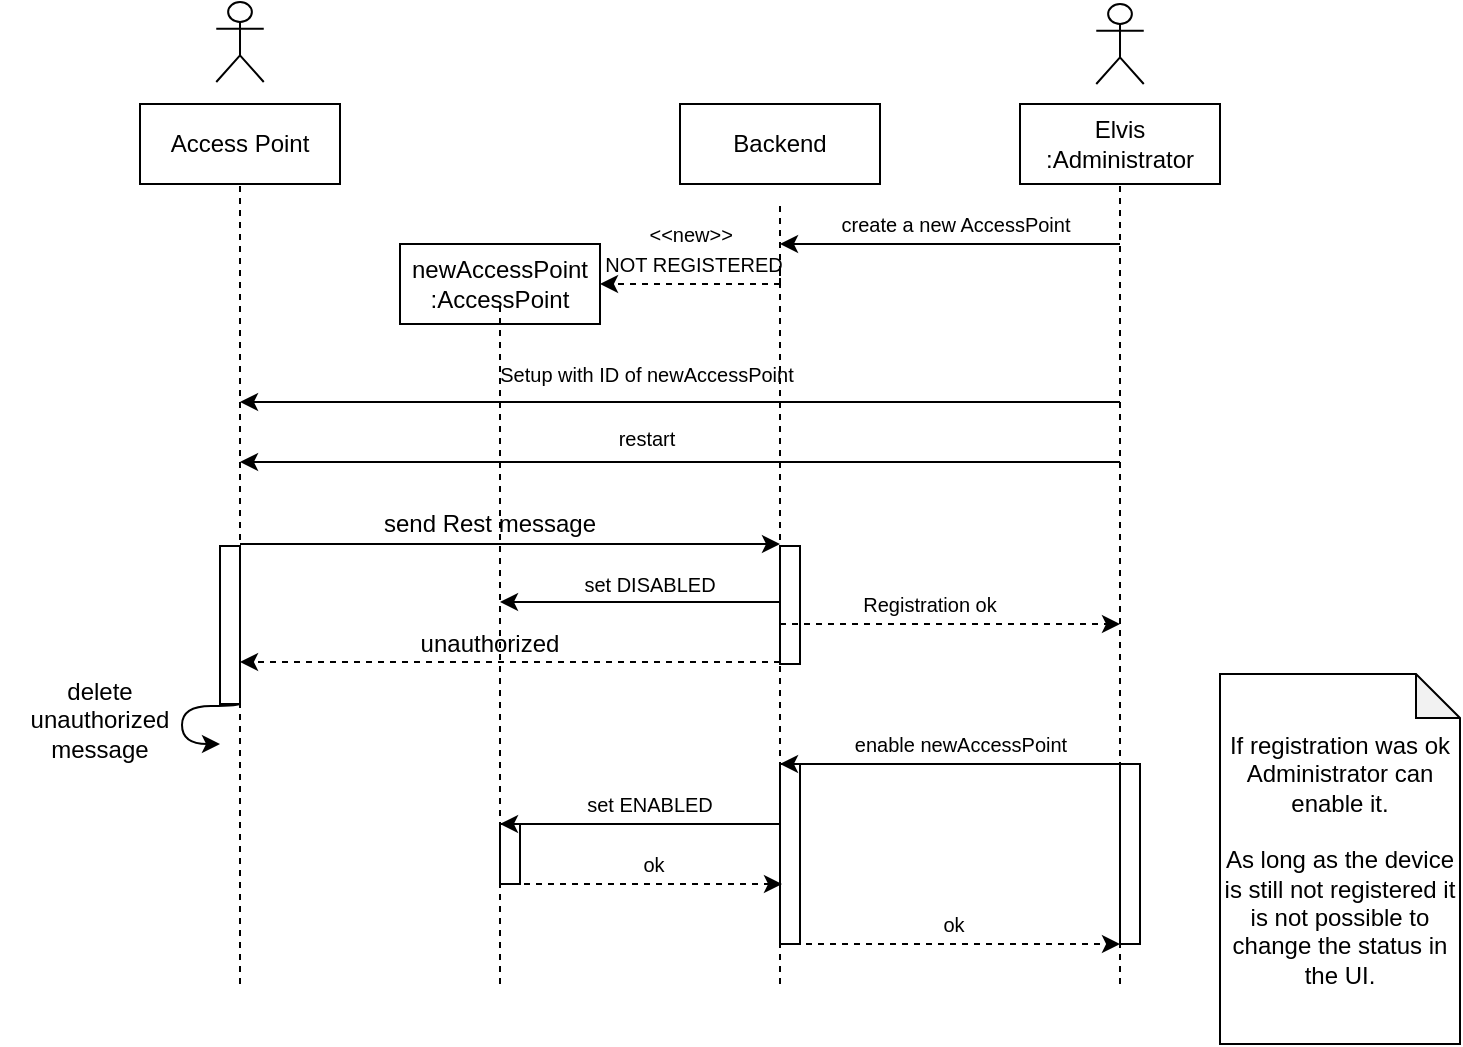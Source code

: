 <mxfile version="24.5.4" type="device" pages="9">
  <diagram name="RegistrationAccessPoint" id="ZeSoxTtvzTctnuVoIax4">
    <mxGraphModel dx="1050" dy="618" grid="1" gridSize="10" guides="1" tooltips="1" connect="1" arrows="1" fold="1" page="1" pageScale="1" pageWidth="827" pageHeight="1169" math="0" shadow="0">
      <root>
        <mxCell id="0" />
        <mxCell id="1" parent="0" />
        <mxCell id="KwUFHGz-MN3hCZKDCkGU-4" value="&lt;div&gt;newAccessPoint&lt;/div&gt;&lt;div&gt;:AccessPoint&lt;/div&gt;" style="rounded=0;whiteSpace=wrap;html=1;" parent="1" vertex="1">
          <mxGeometry x="240" y="190" width="100" height="40" as="geometry" />
        </mxCell>
        <mxCell id="KwUFHGz-MN3hCZKDCkGU-5" value="Backend" style="rounded=0;whiteSpace=wrap;html=1;" parent="1" vertex="1">
          <mxGeometry x="380" y="120" width="100" height="40" as="geometry" />
        </mxCell>
        <mxCell id="KwUFHGz-MN3hCZKDCkGU-7" value="Elvis&lt;div&gt;:Administrator&lt;/div&gt;" style="rounded=0;whiteSpace=wrap;html=1;" parent="1" vertex="1">
          <mxGeometry x="550" y="120" width="100" height="40" as="geometry" />
        </mxCell>
        <mxCell id="KwUFHGz-MN3hCZKDCkGU-8" value="" style="shape=umlActor;verticalLabelPosition=bottom;verticalAlign=top;html=1;outlineConnect=0;" parent="1" vertex="1">
          <mxGeometry x="588.13" y="70" width="23.75" height="40" as="geometry" />
        </mxCell>
        <mxCell id="KwUFHGz-MN3hCZKDCkGU-13" value="" style="endArrow=none;dashed=1;html=1;rounded=0;entryX=0.5;entryY=1;entryDx=0;entryDy=0;" parent="1" edge="1">
          <mxGeometry width="50" height="50" relative="1" as="geometry">
            <mxPoint x="290" y="560" as="sourcePoint" />
            <mxPoint x="290" y="219" as="targetPoint" />
          </mxGeometry>
        </mxCell>
        <mxCell id="KwUFHGz-MN3hCZKDCkGU-14" value="" style="endArrow=none;dashed=1;html=1;rounded=0;entryX=0.5;entryY=1;entryDx=0;entryDy=0;" parent="1" edge="1">
          <mxGeometry width="50" height="50" relative="1" as="geometry">
            <mxPoint x="430" y="210" as="sourcePoint" />
            <mxPoint x="430" y="170" as="targetPoint" />
          </mxGeometry>
        </mxCell>
        <mxCell id="KwUFHGz-MN3hCZKDCkGU-15" value="" style="endArrow=none;dashed=1;html=1;rounded=0;entryX=0.5;entryY=1;entryDx=0;entryDy=0;" parent="1" target="KwUFHGz-MN3hCZKDCkGU-7" edge="1">
          <mxGeometry width="50" height="50" relative="1" as="geometry">
            <mxPoint x="600" y="560" as="sourcePoint" />
            <mxPoint x="11" y="200" as="targetPoint" />
          </mxGeometry>
        </mxCell>
        <mxCell id="KwUFHGz-MN3hCZKDCkGU-16" value="" style="endArrow=classic;html=1;rounded=0;" parent="1" edge="1">
          <mxGeometry width="50" height="50" relative="1" as="geometry">
            <mxPoint x="600" y="190" as="sourcePoint" />
            <mxPoint x="430" y="190" as="targetPoint" />
          </mxGeometry>
        </mxCell>
        <mxCell id="KwUFHGz-MN3hCZKDCkGU-17" value="&lt;span style=&quot;font-size: 10px;&quot;&gt;create a new AccessPoint&lt;/span&gt;" style="text;html=1;align=center;verticalAlign=middle;whiteSpace=wrap;rounded=0;" parent="1" vertex="1">
          <mxGeometry x="452.13" y="165" width="131.87" height="30" as="geometry" />
        </mxCell>
        <mxCell id="KwUFHGz-MN3hCZKDCkGU-19" value="" style="shape=umlActor;verticalLabelPosition=bottom;verticalAlign=top;html=1;outlineConnect=0;" parent="1" vertex="1">
          <mxGeometry x="148.13" y="69" width="23.75" height="40" as="geometry" />
        </mxCell>
        <mxCell id="KwUFHGz-MN3hCZKDCkGU-20" value="" style="endArrow=none;dashed=1;html=1;rounded=0;entryX=0.5;entryY=1;entryDx=0;entryDy=0;" parent="1" edge="1">
          <mxGeometry width="50" height="50" relative="1" as="geometry">
            <mxPoint x="160" y="560" as="sourcePoint" />
            <mxPoint x="160" y="160" as="targetPoint" />
          </mxGeometry>
        </mxCell>
        <mxCell id="KwUFHGz-MN3hCZKDCkGU-21" value="" style="endArrow=classic;html=1;rounded=0;entryX=1;entryY=0.5;entryDx=0;entryDy=0;dashed=1;" parent="1" target="KwUFHGz-MN3hCZKDCkGU-4" edge="1">
          <mxGeometry width="50" height="50" relative="1" as="geometry">
            <mxPoint x="430" y="210" as="sourcePoint" />
            <mxPoint x="300" y="300" as="targetPoint" />
          </mxGeometry>
        </mxCell>
        <mxCell id="KwUFHGz-MN3hCZKDCkGU-22" value="&lt;font style=&quot;font-size: 10px;&quot;&gt;&amp;lt;&amp;lt;new&amp;gt;&amp;gt;&amp;nbsp;&lt;/font&gt;&lt;div&gt;&lt;font style=&quot;font-size: 10px;&quot;&gt;NOT REGISTERED&lt;/font&gt;&lt;/div&gt;" style="text;html=1;align=center;verticalAlign=middle;whiteSpace=wrap;rounded=0;" parent="1" vertex="1">
          <mxGeometry x="337" y="177" width="100" height="30" as="geometry" />
        </mxCell>
        <mxCell id="KwUFHGz-MN3hCZKDCkGU-23" value="&lt;font style=&quot;font-size: 10px;&quot;&gt;Setup with ID of newAccessPoint&lt;/font&gt;" style="text;html=1;align=center;verticalAlign=middle;whiteSpace=wrap;rounded=0;" parent="1" vertex="1">
          <mxGeometry x="277" y="240" width="173" height="30" as="geometry" />
        </mxCell>
        <mxCell id="KwUFHGz-MN3hCZKDCkGU-29" value="" style="endArrow=none;dashed=1;html=1;rounded=0;" parent="1" edge="1">
          <mxGeometry width="50" height="50" relative="1" as="geometry">
            <mxPoint x="430" y="560" as="sourcePoint" />
            <mxPoint x="430" y="200" as="targetPoint" />
          </mxGeometry>
        </mxCell>
        <mxCell id="KwUFHGz-MN3hCZKDCkGU-30" value="" style="endArrow=classic;html=1;rounded=0;" parent="1" edge="1">
          <mxGeometry width="50" height="50" relative="1" as="geometry">
            <mxPoint x="160" y="340" as="sourcePoint" />
            <mxPoint x="430" y="340" as="targetPoint" />
            <Array as="points">
              <mxPoint x="380" y="340" />
            </Array>
          </mxGeometry>
        </mxCell>
        <mxCell id="KwUFHGz-MN3hCZKDCkGU-31" value="send Rest message" style="text;html=1;align=center;verticalAlign=middle;whiteSpace=wrap;rounded=0;" parent="1" vertex="1">
          <mxGeometry x="210" y="315" width="150" height="30" as="geometry" />
        </mxCell>
        <mxCell id="KwUFHGz-MN3hCZKDCkGU-33" value="" style="endArrow=classic;html=1;rounded=0;dashed=1;" parent="1" edge="1">
          <mxGeometry width="50" height="50" relative="1" as="geometry">
            <mxPoint x="430" y="380" as="sourcePoint" />
            <mxPoint x="600" y="380" as="targetPoint" />
            <Array as="points">
              <mxPoint x="550" y="380" />
            </Array>
          </mxGeometry>
        </mxCell>
        <mxCell id="KwUFHGz-MN3hCZKDCkGU-37" value="" style="endArrow=classic;html=1;rounded=0;" parent="1" edge="1">
          <mxGeometry width="50" height="50" relative="1" as="geometry">
            <mxPoint x="600" y="269" as="sourcePoint" />
            <mxPoint x="160" y="269" as="targetPoint" />
          </mxGeometry>
        </mxCell>
        <mxCell id="KwUFHGz-MN3hCZKDCkGU-40" value="&lt;font style=&quot;font-size: 10px;&quot;&gt;Registration ok&lt;/font&gt;" style="text;html=1;align=center;verticalAlign=middle;whiteSpace=wrap;rounded=0;" parent="1" vertex="1">
          <mxGeometry x="465" y="355" width="80" height="30" as="geometry" />
        </mxCell>
        <mxCell id="gbqHVBJtusO-Dzs7JwUY-1" value="Access Point" style="rounded=0;whiteSpace=wrap;html=1;" parent="1" vertex="1">
          <mxGeometry x="110" y="120" width="100" height="40" as="geometry" />
        </mxCell>
        <mxCell id="MaYf4YlUDrtSp9XJYOO2-2" value="" style="endArrow=classic;html=1;rounded=0;" parent="1" edge="1">
          <mxGeometry width="50" height="50" relative="1" as="geometry">
            <mxPoint x="600" y="450" as="sourcePoint" />
            <mxPoint x="430" y="450" as="targetPoint" />
          </mxGeometry>
        </mxCell>
        <mxCell id="MaYf4YlUDrtSp9XJYOO2-3" value="&lt;font style=&quot;font-size: 10px;&quot;&gt;enable newAccessPoint&lt;/font&gt;" style="text;html=1;align=center;verticalAlign=middle;whiteSpace=wrap;rounded=0;" parent="1" vertex="1">
          <mxGeometry x="464" y="425" width="113" height="30" as="geometry" />
        </mxCell>
        <mxCell id="MaYf4YlUDrtSp9XJYOO2-4" value="&lt;font style=&quot;font-size: 10px;&quot;&gt;set ENABLED&lt;/font&gt;" style="text;html=1;align=center;verticalAlign=middle;whiteSpace=wrap;rounded=0;" parent="1" vertex="1">
          <mxGeometry x="315" y="455" width="100" height="30" as="geometry" />
        </mxCell>
        <mxCell id="MaYf4YlUDrtSp9XJYOO2-6" value="If registration was ok Administrator can enable it.&lt;div&gt;&lt;br&gt;As long as the device is still not registered it is not possible to change the status in the UI.&lt;/div&gt;" style="shape=note;whiteSpace=wrap;html=1;backgroundOutline=1;darkOpacity=0.05;size=22;" parent="1" vertex="1">
          <mxGeometry x="650" y="405" width="120" height="185" as="geometry" />
        </mxCell>
        <mxCell id="MaYf4YlUDrtSp9XJYOO2-7" value="" style="endArrow=classic;html=1;rounded=0;" parent="1" edge="1">
          <mxGeometry width="50" height="50" relative="1" as="geometry">
            <mxPoint x="430" y="480" as="sourcePoint" />
            <mxPoint x="290" y="480" as="targetPoint" />
          </mxGeometry>
        </mxCell>
        <mxCell id="MaYf4YlUDrtSp9XJYOO2-8" value="" style="html=1;points=[[0,0,0,0,5],[0,1,0,0,-5],[1,0,0,0,5],[1,1,0,0,-5]];perimeter=orthogonalPerimeter;outlineConnect=0;targetShapes=umlLifeline;portConstraint=eastwest;newEdgeStyle={&quot;curved&quot;:0,&quot;rounded&quot;:0};fillColor=none;" parent="1" vertex="1">
          <mxGeometry x="430" y="450" width="10" height="90" as="geometry" />
        </mxCell>
        <mxCell id="MaYf4YlUDrtSp9XJYOO2-9" value="" style="endArrow=classic;html=1;rounded=0;dashed=1;" parent="1" edge="1">
          <mxGeometry width="50" height="50" relative="1" as="geometry">
            <mxPoint x="431" y="540" as="sourcePoint" />
            <mxPoint x="600" y="540" as="targetPoint" />
            <Array as="points">
              <mxPoint x="551" y="540" />
            </Array>
          </mxGeometry>
        </mxCell>
        <mxCell id="MaYf4YlUDrtSp9XJYOO2-10" value="" style="endArrow=classic;html=1;rounded=0;dashed=1;" parent="1" edge="1">
          <mxGeometry width="50" height="50" relative="1" as="geometry">
            <mxPoint x="290" y="510" as="sourcePoint" />
            <mxPoint x="431" y="510" as="targetPoint" />
            <Array as="points">
              <mxPoint x="401" y="510" />
            </Array>
          </mxGeometry>
        </mxCell>
        <mxCell id="MaYf4YlUDrtSp9XJYOO2-11" value="" style="html=1;points=[[0,0,0,0,5],[0,1,0,0,-5],[1,0,0,0,5],[1,1,0,0,-5]];perimeter=orthogonalPerimeter;outlineConnect=0;targetShapes=umlLifeline;portConstraint=eastwest;newEdgeStyle={&quot;curved&quot;:0,&quot;rounded&quot;:0};fillColor=none;" parent="1" vertex="1">
          <mxGeometry x="290" y="480" width="10" height="30" as="geometry" />
        </mxCell>
        <mxCell id="MaYf4YlUDrtSp9XJYOO2-12" value="" style="html=1;points=[[0,0,0,0,5],[0,1,0,0,-5],[1,0,0,0,5],[1,1,0,0,-5]];perimeter=orthogonalPerimeter;outlineConnect=0;targetShapes=umlLifeline;portConstraint=eastwest;newEdgeStyle={&quot;curved&quot;:0,&quot;rounded&quot;:0};fillColor=none;" parent="1" vertex="1">
          <mxGeometry x="600" y="450" width="10" height="90" as="geometry" />
        </mxCell>
        <mxCell id="MaYf4YlUDrtSp9XJYOO2-13" value="&lt;font style=&quot;font-size: 10px;&quot;&gt;ok&lt;/font&gt;" style="text;html=1;align=center;verticalAlign=middle;whiteSpace=wrap;rounded=0;" parent="1" vertex="1">
          <mxGeometry x="317" y="485" width="100" height="30" as="geometry" />
        </mxCell>
        <mxCell id="MaYf4YlUDrtSp9XJYOO2-14" value="&lt;font style=&quot;font-size: 10px;&quot;&gt;ok&lt;/font&gt;" style="text;html=1;align=center;verticalAlign=middle;whiteSpace=wrap;rounded=0;" parent="1" vertex="1">
          <mxGeometry x="467" y="515" width="100" height="30" as="geometry" />
        </mxCell>
        <mxCell id="fpKjzPgdmHv8CERyfXSE-1" value="" style="endArrow=classic;html=1;rounded=0;" parent="1" edge="1">
          <mxGeometry width="50" height="50" relative="1" as="geometry">
            <mxPoint x="430" y="369" as="sourcePoint" />
            <mxPoint x="290" y="369" as="targetPoint" />
          </mxGeometry>
        </mxCell>
        <mxCell id="fpKjzPgdmHv8CERyfXSE-2" value="&lt;font style=&quot;font-size: 10px;&quot;&gt;set DISABLED&lt;/font&gt;" style="text;html=1;align=center;verticalAlign=middle;whiteSpace=wrap;rounded=0;" parent="1" vertex="1">
          <mxGeometry x="315" y="345" width="100" height="30" as="geometry" />
        </mxCell>
        <mxCell id="q44wqZzltYebDJX4xAHS-3" value="" style="endArrow=classic;html=1;rounded=0;" parent="1" edge="1">
          <mxGeometry width="50" height="50" relative="1" as="geometry">
            <mxPoint x="600" y="299" as="sourcePoint" />
            <mxPoint x="160" y="299" as="targetPoint" />
          </mxGeometry>
        </mxCell>
        <mxCell id="q44wqZzltYebDJX4xAHS-4" value="&lt;font style=&quot;font-size: 10px;&quot;&gt;restart&lt;/font&gt;" style="text;html=1;align=center;verticalAlign=middle;whiteSpace=wrap;rounded=0;" parent="1" vertex="1">
          <mxGeometry x="277" y="272" width="173" height="30" as="geometry" />
        </mxCell>
        <mxCell id="q44wqZzltYebDJX4xAHS-5" value="" style="html=1;points=[[0,0,0,0,5],[0,1,0,0,-5],[1,0,0,0,5],[1,1,0,0,-5]];perimeter=orthogonalPerimeter;outlineConnect=0;targetShapes=umlLifeline;portConstraint=eastwest;newEdgeStyle={&quot;curved&quot;:0,&quot;rounded&quot;:0};fillColor=none;" parent="1" vertex="1">
          <mxGeometry x="430" y="341" width="10" height="59" as="geometry" />
        </mxCell>
        <mxCell id="q44wqZzltYebDJX4xAHS-6" value="" style="endArrow=classic;html=1;rounded=0;dashed=1;" parent="1" edge="1">
          <mxGeometry width="50" height="50" relative="1" as="geometry">
            <mxPoint x="430" y="399" as="sourcePoint" />
            <mxPoint x="160" y="399" as="targetPoint" />
          </mxGeometry>
        </mxCell>
        <mxCell id="q44wqZzltYebDJX4xAHS-7" value="unauthorized" style="text;html=1;align=center;verticalAlign=middle;whiteSpace=wrap;rounded=0;" parent="1" vertex="1">
          <mxGeometry x="210" y="375" width="150" height="30" as="geometry" />
        </mxCell>
        <mxCell id="q44wqZzltYebDJX4xAHS-9" value="" style="endArrow=classic;html=1;rounded=0;edgeStyle=orthogonalEdgeStyle;curved=1;" parent="1" edge="1">
          <mxGeometry width="50" height="50" relative="1" as="geometry">
            <mxPoint x="160" y="420" as="sourcePoint" />
            <mxPoint x="150" y="440" as="targetPoint" />
            <Array as="points">
              <mxPoint x="160" y="421" />
              <mxPoint x="131" y="421" />
            </Array>
          </mxGeometry>
        </mxCell>
        <mxCell id="q44wqZzltYebDJX4xAHS-10" value="delete unauthorized message" style="text;html=1;align=center;verticalAlign=middle;whiteSpace=wrap;rounded=0;" parent="1" vertex="1">
          <mxGeometry x="40" y="405" width="100" height="45" as="geometry" />
        </mxCell>
        <mxCell id="q44wqZzltYebDJX4xAHS-11" value="" style="html=1;points=[[0,0,0,0,5],[0,1,0,0,-5],[1,0,0,0,5],[1,1,0,0,-5]];perimeter=orthogonalPerimeter;outlineConnect=0;targetShapes=umlLifeline;portConstraint=eastwest;newEdgeStyle={&quot;curved&quot;:0,&quot;rounded&quot;:0};fillColor=none;" parent="1" vertex="1">
          <mxGeometry x="150" y="341" width="10" height="79" as="geometry" />
        </mxCell>
      </root>
    </mxGraphModel>
  </diagram>
  <diagram id="JOXidLSRtLzcd2V5kYho" name="RegistrationTemperaDevice">
    <mxGraphModel dx="1167" dy="687" grid="1" gridSize="10" guides="1" tooltips="1" connect="1" arrows="1" fold="1" page="1" pageScale="1" pageWidth="827" pageHeight="1169" math="0" shadow="0">
      <root>
        <mxCell id="0" />
        <mxCell id="1" parent="0" />
        <mxCell id="QkBCb6aNjsnuDGTg-Arf-4" value="&lt;div&gt;newTemperaDevice&lt;/div&gt;&lt;div&gt;:TemperaDevice&lt;/div&gt;" style="rounded=0;whiteSpace=wrap;html=1;" parent="1" vertex="1">
          <mxGeometry x="580" y="220" width="120" height="40" as="geometry" />
        </mxCell>
        <mxCell id="QkBCb6aNjsnuDGTg-Arf-5" value="&lt;div&gt;accessPoint&lt;/div&gt;&lt;div&gt;:AccessPoint&lt;/div&gt;" style="rounded=0;whiteSpace=wrap;html=1;" parent="1" vertex="1">
          <mxGeometry x="469" y="120" width="100" height="40" as="geometry" />
        </mxCell>
        <mxCell id="QkBCb6aNjsnuDGTg-Arf-6" value="Backend" style="rounded=0;whiteSpace=wrap;html=1;" parent="1" vertex="1">
          <mxGeometry x="705" y="120" width="100" height="40" as="geometry" />
        </mxCell>
        <mxCell id="QkBCb6aNjsnuDGTg-Arf-7" value="Elvis&lt;div&gt;:Administrator&lt;/div&gt;" style="rounded=0;whiteSpace=wrap;html=1;" parent="1" vertex="1">
          <mxGeometry x="830" y="120" width="100" height="40" as="geometry" />
        </mxCell>
        <mxCell id="QkBCb6aNjsnuDGTg-Arf-8" value="" style="shape=umlActor;verticalLabelPosition=bottom;verticalAlign=top;html=1;outlineConnect=0;" parent="1" vertex="1">
          <mxGeometry x="868.13" y="60" width="23.75" height="40" as="geometry" />
        </mxCell>
        <mxCell id="QkBCb6aNjsnuDGTg-Arf-10" value="" style="endArrow=none;dashed=1;html=1;rounded=0;entryX=0.5;entryY=1;entryDx=0;entryDy=0;" parent="1" target="QkBCb6aNjsnuDGTg-Arf-4" edge="1">
          <mxGeometry width="50" height="50" relative="1" as="geometry">
            <mxPoint x="640" y="1810" as="sourcePoint" />
            <mxPoint x="471" y="170" as="targetPoint" />
          </mxGeometry>
        </mxCell>
        <mxCell id="QkBCb6aNjsnuDGTg-Arf-11" value="" style="endArrow=none;dashed=1;html=1;rounded=0;entryX=0.5;entryY=1;entryDx=0;entryDy=0;" parent="1" target="QkBCb6aNjsnuDGTg-Arf-5" edge="1">
          <mxGeometry width="50" height="50" relative="1" as="geometry">
            <mxPoint x="519" y="1810" as="sourcePoint" />
            <mxPoint x="521" y="219" as="targetPoint" />
          </mxGeometry>
        </mxCell>
        <mxCell id="QkBCb6aNjsnuDGTg-Arf-13" value="" style="endArrow=none;dashed=1;html=1;rounded=0;entryX=0.5;entryY=1;entryDx=0;entryDy=0;" parent="1" target="QkBCb6aNjsnuDGTg-Arf-7" edge="1">
          <mxGeometry width="50" height="50" relative="1" as="geometry">
            <mxPoint x="880" y="1810" as="sourcePoint" />
            <mxPoint x="291" y="200" as="targetPoint" />
          </mxGeometry>
        </mxCell>
        <mxCell id="QkBCb6aNjsnuDGTg-Arf-15" value="&lt;span style=&quot;font-size: 10px;&quot;&gt;create newTemperaDevice&lt;/span&gt;" style="text;html=1;align=center;verticalAlign=middle;whiteSpace=wrap;rounded=0;" parent="1" vertex="1">
          <mxGeometry x="750" y="193" width="142" height="30" as="geometry" />
        </mxCell>
        <mxCell id="QkBCb6aNjsnuDGTg-Arf-16" value="" style="shape=umlActor;verticalLabelPosition=bottom;verticalAlign=top;html=1;outlineConnect=0;" parent="1" vertex="1">
          <mxGeometry x="268.13" y="60" width="23.75" height="40" as="geometry" />
        </mxCell>
        <mxCell id="QkBCb6aNjsnuDGTg-Arf-17" value="" style="endArrow=none;dashed=1;html=1;rounded=0;" parent="1" edge="1">
          <mxGeometry width="50" height="50" relative="1" as="geometry">
            <mxPoint x="280" y="1810" as="sourcePoint" />
            <mxPoint x="280" y="130" as="targetPoint" />
          </mxGeometry>
        </mxCell>
        <mxCell id="QkBCb6aNjsnuDGTg-Arf-19" value="&lt;font style=&quot;font-size: 10px;&quot;&gt;&amp;lt;&amp;lt;new&amp;gt;&amp;gt;&amp;nbsp;&lt;/font&gt;&lt;div&gt;&lt;span style=&quot;font-size: 10px; background-color: initial;&quot;&gt;NOT REGISTERED&lt;/span&gt;&lt;/div&gt;" style="text;html=1;align=center;verticalAlign=middle;whiteSpace=wrap;rounded=0;" parent="1" vertex="1">
          <mxGeometry x="670" y="243" width="130" height="30" as="geometry" />
        </mxCell>
        <mxCell id="QkBCb6aNjsnuDGTg-Arf-53" value="" style="shape=umlActor;verticalLabelPosition=bottom;verticalAlign=top;html=1;outlineConnect=0;" parent="1" vertex="1">
          <mxGeometry x="147.38" y="60" width="23.75" height="40" as="geometry" />
        </mxCell>
        <mxCell id="QkBCb6aNjsnuDGTg-Arf-54" value="" style="endArrow=none;dashed=1;html=1;rounded=0;entryX=0.5;entryY=1;entryDx=0;entryDy=0;" parent="1" edge="1">
          <mxGeometry width="50" height="50" relative="1" as="geometry">
            <mxPoint x="760" y="1810" as="sourcePoint" />
            <mxPoint x="760" y="160" as="targetPoint" />
          </mxGeometry>
        </mxCell>
        <mxCell id="QkBCb6aNjsnuDGTg-Arf-55" value="" style="endArrow=classic;html=1;rounded=0;" parent="1" edge="1">
          <mxGeometry width="50" height="50" relative="1" as="geometry">
            <mxPoint x="880" y="220" as="sourcePoint" />
            <mxPoint x="760" y="220" as="targetPoint" />
          </mxGeometry>
        </mxCell>
        <mxCell id="QkBCb6aNjsnuDGTg-Arf-56" value="" style="endArrow=classic;html=1;rounded=0;dashed=1;entryX=1;entryY=0.5;entryDx=0;entryDy=0;" parent="1" target="QkBCb6aNjsnuDGTg-Arf-4" edge="1">
          <mxGeometry width="50" height="50" relative="1" as="geometry">
            <mxPoint x="760" y="240" as="sourcePoint" />
            <mxPoint x="800" y="240" as="targetPoint" />
          </mxGeometry>
        </mxCell>
        <mxCell id="QkBCb6aNjsnuDGTg-Arf-57" value="" style="endArrow=none;dashed=1;html=1;rounded=0;entryX=0.5;entryY=1;entryDx=0;entryDy=0;" parent="1" edge="1">
          <mxGeometry width="50" height="50" relative="1" as="geometry">
            <mxPoint x="158" y="1810" as="sourcePoint" />
            <mxPoint x="160" y="130" as="targetPoint" />
          </mxGeometry>
        </mxCell>
        <mxCell id="C0feorh85feus98U-X4R-1" value="" style="endArrow=classic;html=1;rounded=0;" parent="1" edge="1">
          <mxGeometry width="50" height="50" relative="1" as="geometry">
            <mxPoint x="880" y="290" as="sourcePoint" />
            <mxPoint x="160" y="290" as="targetPoint" />
          </mxGeometry>
        </mxCell>
        <mxCell id="C0feorh85feus98U-X4R-2" value="&lt;span style=&quot;font-size: 10px;&quot;&gt;f&lt;/span&gt;&lt;span style=&quot;font-size: 10px; background-color: initial;&quot;&gt;lash Arduino with ID of newTemperaDevice&lt;/span&gt;" style="text;html=1;align=center;verticalAlign=middle;whiteSpace=wrap;rounded=0;" parent="1" vertex="1">
          <mxGeometry x="330" y="265" width="230" height="30" as="geometry" />
        </mxCell>
        <mxCell id="E1hqsOvu9xnoRpltKFf4-4" value="Alt" style="shape=umlFrame;whiteSpace=wrap;html=1;pointerEvents=0;" parent="1" vertex="1">
          <mxGeometry x="80" y="620" width="990" height="410" as="geometry" />
        </mxCell>
        <mxCell id="o4X8r8brco1woPHf6vcU-1" value="" style="endArrow=none;html=1;rounded=0;startArrow=classic;startFill=1;endFill=0;" parent="1" edge="1" target="nZhH5mNSi-UCdBlrdIP8-4">
          <mxGeometry width="50" height="50" relative="1" as="geometry">
            <mxPoint x="159" y="600" as="sourcePoint" />
            <mxPoint x="339" y="600" as="targetPoint" />
          </mxGeometry>
        </mxCell>
        <mxCell id="o4X8r8brco1woPHf6vcU-2" value="&lt;span style=&quot;font-size: 10px;&quot;&gt;search for BLE device with signature of newTemperaDevice&lt;/span&gt;" style="text;html=1;align=center;verticalAlign=middle;whiteSpace=wrap;rounded=0;" parent="1" vertex="1">
          <mxGeometry x="149" y="565" width="150" height="30" as="geometry" />
        </mxCell>
        <mxCell id="B9EszzxssdsGlicvGkJu-1" value="[Device is found]" style="text;html=1;align=center;verticalAlign=middle;whiteSpace=wrap;rounded=0;" parent="1" vertex="1">
          <mxGeometry x="135" y="620" width="170" height="30" as="geometry" />
        </mxCell>
        <mxCell id="_0Pv5HJ_TUOrrJuZvsz0-1" value="" style="endArrow=classic;html=1;rounded=0;" parent="1" edge="1" source="nZhH5mNSi-UCdBlrdIP8-4">
          <mxGeometry width="50" height="50" relative="1" as="geometry">
            <mxPoint x="360" y="710" as="sourcePoint" />
            <mxPoint x="760" y="710" as="targetPoint" />
          </mxGeometry>
        </mxCell>
        <mxCell id="_0Pv5HJ_TUOrrJuZvsz0-2" value="&lt;span style=&quot;font-size: 10px;&quot;&gt;message:&amp;nbsp;&lt;/span&gt;&lt;div&gt;&lt;span style=&quot;font-size: 10px;&quot;&gt;newTemperaDevice has been registered&lt;/span&gt;&lt;/div&gt;" style="text;html=1;align=center;verticalAlign=middle;whiteSpace=wrap;rounded=0;" parent="1" vertex="1">
          <mxGeometry x="396" y="677" width="230" height="30" as="geometry" />
        </mxCell>
        <mxCell id="_0Pv5HJ_TUOrrJuZvsz0-3" value="" style="endArrow=classic;html=1;rounded=0;" parent="1" edge="1">
          <mxGeometry width="50" height="50" relative="1" as="geometry">
            <mxPoint x="760" y="850" as="sourcePoint" />
            <mxPoint x="880" y="850" as="targetPoint" />
          </mxGeometry>
        </mxCell>
        <mxCell id="_0Pv5HJ_TUOrrJuZvsz0-4" value="&lt;span style=&quot;font-size: 10px;&quot;&gt;newTemperaDevice has been registered&lt;/span&gt;" style="text;html=1;align=center;verticalAlign=middle;whiteSpace=wrap;rounded=0;" parent="1" vertex="1">
          <mxGeometry x="761" y="834" width="129" height="30" as="geometry" />
        </mxCell>
        <mxCell id="CVIbVvsAhjpLJrAAdsr9-1" value="" style="endArrow=classic;html=1;rounded=0;" parent="1" edge="1" target="Z-Qw0C8nBaapojNa5362-8">
          <mxGeometry width="50" height="50" relative="1" as="geometry">
            <mxPoint x="880" y="330" as="sourcePoint" />
            <mxPoint x="750" y="330" as="targetPoint" />
          </mxGeometry>
        </mxCell>
        <mxCell id="CVIbVvsAhjpLJrAAdsr9-2" value="&lt;span style=&quot;font-size: 10px;&quot;&gt;set Access Point of newTemperaDevice&lt;/span&gt;" style="text;html=1;align=center;verticalAlign=middle;whiteSpace=wrap;rounded=0;" parent="1" vertex="1">
          <mxGeometry x="770" y="293" width="111" height="30" as="geometry" />
        </mxCell>
        <mxCell id="CVIbVvsAhjpLJrAAdsr9-3" value="" style="endArrow=none;html=1;rounded=0;startArrow=classic;startFill=1;endFill=0;exitX=0;exitY=0;exitDx=0;exitDy=5;exitPerimeter=0;" parent="1" edge="1" target="nZhH5mNSi-UCdBlrdIP8-3" source="nZhH5mNSi-UCdBlrdIP8-2">
          <mxGeometry width="50" height="50" relative="1" as="geometry">
            <mxPoint x="600" y="460" as="sourcePoint" />
            <mxPoint x="360" y="456" as="targetPoint" />
          </mxGeometry>
        </mxCell>
        <mxCell id="CVIbVvsAhjpLJrAAdsr9-4" value="&lt;span style=&quot;font-size: 10px;&quot;&gt;request tempera device list update (1/min)&lt;/span&gt;" style="text;html=1;align=center;verticalAlign=middle;whiteSpace=wrap;rounded=0;" parent="1" vertex="1">
          <mxGeometry x="382" y="438" width="230" height="30" as="geometry" />
        </mxCell>
        <mxCell id="CVIbVvsAhjpLJrAAdsr9-23" value="" style="endArrow=classic;html=1;rounded=0;dashed=1;" parent="1" edge="1" target="nZhH5mNSi-UCdBlrdIP8-3" source="nZhH5mNSi-UCdBlrdIP8-2">
          <mxGeometry width="50" height="50" relative="1" as="geometry">
            <mxPoint x="590" y="508" as="sourcePoint" />
            <mxPoint x="360" y="508" as="targetPoint" />
          </mxGeometry>
        </mxCell>
        <mxCell id="CVIbVvsAhjpLJrAAdsr9-24" value="&lt;span style=&quot;font-size: 10px;&quot;&gt;send logTemperaDevices&amp;nbsp;&lt;/span&gt;&lt;span style=&quot;font-size: 10px; background-color: initial;&quot;&gt;(including log1)&lt;/span&gt;" style="text;html=1;align=center;verticalAlign=middle;whiteSpace=wrap;rounded=0;" parent="1" vertex="1">
          <mxGeometry x="382" y="484" width="230" height="30" as="geometry" />
        </mxCell>
        <mxCell id="CVIbVvsAhjpLJrAAdsr9-25" value="&lt;span style=&quot;color: rgba(0, 0, 0, 0); font-family: monospace; font-size: 0px; text-align: start;&quot;&gt;%3CmxGraphModel%3E%3Croot%3E%3CmxCell%20id%3D%220%22%2F%3E%3CmxCell%20id%3D%221%22%20parent%3D%220%22%2F%3E%3CmxCell%20id%3D%222%22%20value%3D%22%22%20style%3D%22html%3D1%3Bpoints%3D%5B%5B0%2C0%2C0%2C0%2C5%5D%2C%5B0%2C1%2C0%2C0%2C-5%5D%2C%5B1%2C0%2C0%2C0%2C5%5D%2C%5B1%2C1%2C0%2C0%2C-5%5D%5D%3Bperimeter%3DorthogonalPerimeter%3BoutlineConnect%3D0%3BtargetShapes%3DumlLifeline%3BportConstraint%3Deastwest%3BnewEdgeStyle%3D%7B%26quot%3Bcurved%26quot%3B%3A0%2C%26quot%3Brounded%26quot%3B%3A0%7D%3BfillColor%3Dnone%3B%22%20vertex%3D%221%22%20parent%3D%221%22%3E%3CmxGeometry%20x%3D%22590%22%20y%3D%22380%22%20width%3D%2210%22%20height%3D%22110%22%20as%3D%22geometry%22%2F%3E%3C%2FmxCell%3E%3C%2Froot%3E%3C%2FmxGraphModel%3E&lt;/span&gt;&lt;span style=&quot;color: rgba(0, 0, 0, 0); font-family: monospace; font-size: 0px; text-align: start;&quot;&gt;%3CmxGraphModel%3E%3Croot%3E%3CmxCell%20id%3D%220%22%2F%3E%3CmxCell%20id%3D%221%22%20parent%3D%220%22%2F%3E%3CmxCell%20id%3D%222%22%20value%3D%22%22%20style%3D%22html%3D1%3Bpoints%3D%5B%5B0%2C0%2C0%2C0%2C5%5D%2C%5B0%2C1%2C0%2C0%2C-5%5D%2C%5B1%2C0%2C0%2C0%2C5%5D%2C%5B1%2C1%2C0%2C0%2C-5%5D%5D%3Bperimeter%3DorthogonalPerimeter%3BoutlineConnect%3D0%3BtargetShapes%3DumlLifeline%3BportConstraint%3Deastwest%3BnewEdgeStyle%3D%7B%26quot%3Bcurved%26quot%3B%3A0%2C%26quot%3Brounded%26quot%3B%3A0%7D%3BfillColor%3Dnone%3B%22%20vertex%3D%221%22%20parent%3D%221%22%3E%3CmxGeometry%20x%3D%22590%22%20y%3D%22380%22%20width%3D%2210%22%20height%3D%22110%22%20as%3D%22geometry%22%2F%3E%3C%2FmxCell%3E%3C%2Froot%3E%3C%2FmxGraphModel%3E&lt;/span&gt;&lt;span style=&quot;color: rgba(0, 0, 0, 0); font-family: monospace; font-size: 0px; text-align: start;&quot;&gt;%3CmxGraphModel%3E%3Croot%3E%3CmxCell%20id%3D%220%22%2F%3E%3CmxCell%20id%3D%221%22%20parent%3D%220%22%2F%3E%3CmxCell%20id%3D%222%22%20value%3D%22%22%20style%3D%22html%3D1%3Bpoints%3D%5B%5B0%2C0%2C0%2C0%2C5%5D%2C%5B0%2C1%2C0%2C0%2C-5%5D%2C%5B1%2C0%2C0%2C0%2C5%5D%2C%5B1%2C1%2C0%2C0%2C-5%5D%5D%3Bperimeter%3DorthogonalPerimeter%3BoutlineConnect%3D0%3BtargetShapes%3DumlLifeline%3BportConstraint%3Deastwest%3BnewEdgeStyle%3D%7B%26quot%3Bcurved%26quot%3B%3A0%2C%26quot%3Brounded%26quot%3B%3A0%7D%3BfillColor%3Dnone%3B%22%20vertex%3D%221%22%20parent%3D%221%22%3E%3CmxGeometry%20x%3D%22590%22%20y%3D%22380%22%20width%3D%2210%22%20height%3D%22110%22%20as%3D%22geometry%22%2F%3E%3C%2FmxCell%3E%3C%2Froot%3E%3C%2FmxGraphModel%3E&lt;/span&gt;" style="html=1;points=[[0,0,0,0,5],[0,1,0,0,-5],[1,0,0,0,5],[1,1,0,0,-5]];perimeter=orthogonalPerimeter;outlineConnect=0;targetShapes=umlLifeline;portConstraint=eastwest;newEdgeStyle={&quot;curved&quot;:0,&quot;rounded&quot;:0};fillColor=none;" parent="1" vertex="1">
          <mxGeometry x="160" y="600" width="10" height="60" as="geometry" />
        </mxCell>
        <mxCell id="CVIbVvsAhjpLJrAAdsr9-26" value="" style="rounded=0;whiteSpace=wrap;html=1;fillColor=none;" parent="1" vertex="1">
          <mxGeometry x="80" y="1030" width="990" height="90" as="geometry" />
        </mxCell>
        <mxCell id="CVIbVvsAhjpLJrAAdsr9-27" value="[Device not found after 10s]" style="text;html=1;align=center;verticalAlign=middle;whiteSpace=wrap;rounded=0;" parent="1" vertex="1">
          <mxGeometry x="106" y="1030" width="170" height="30" as="geometry" />
        </mxCell>
        <mxCell id="CVIbVvsAhjpLJrAAdsr9-29" value="&lt;span style=&quot;font-size: 10px;&quot;&gt;try again after 1 min&lt;/span&gt;" style="text;html=1;align=center;verticalAlign=middle;whiteSpace=wrap;rounded=0;" parent="1" vertex="1">
          <mxGeometry x="292" y="1043" width="30" height="30" as="geometry" />
        </mxCell>
        <mxCell id="CVIbVvsAhjpLJrAAdsr9-36" value="" style="endArrow=classic;html=1;rounded=0;" parent="1" edge="1" source="0GPn1Mg7SwPjPaTf1tjc-4">
          <mxGeometry width="50" height="50" relative="1" as="geometry">
            <mxPoint x="760" y="1280" as="sourcePoint" />
            <mxPoint x="640" y="1280" as="targetPoint" />
          </mxGeometry>
        </mxCell>
        <mxCell id="CVIbVvsAhjpLJrAAdsr9-37" value="&lt;span style=&quot;font-size: 10px;&quot;&gt;set ENABLED&lt;/span&gt;" style="text;html=1;align=center;verticalAlign=middle;whiteSpace=wrap;rounded=0;" parent="1" vertex="1">
          <mxGeometry x="662" y="1255" width="88" height="30" as="geometry" />
        </mxCell>
        <mxCell id="S7id76I1EGH5Fi51Qq-D-1" value="If registration was ok Administrator can enable it" style="shape=note;whiteSpace=wrap;html=1;backgroundOutline=1;darkOpacity=0.05;size=22;" parent="1" vertex="1">
          <mxGeometry x="1010" y="1145" width="80" height="100" as="geometry" />
        </mxCell>
        <mxCell id="0GPn1Mg7SwPjPaTf1tjc-1" value="" style="endArrow=classic;html=1;rounded=0;" parent="1" edge="1">
          <mxGeometry width="50" height="50" relative="1" as="geometry">
            <mxPoint x="880" y="1260" as="sourcePoint" />
            <mxPoint x="760" y="1260" as="targetPoint" />
          </mxGeometry>
        </mxCell>
        <mxCell id="0GPn1Mg7SwPjPaTf1tjc-2" value="&lt;span style=&quot;font-size: 10px;&quot;&gt;enable newTemperaDevice&lt;/span&gt;" style="text;html=1;align=center;verticalAlign=middle;whiteSpace=wrap;rounded=0;" parent="1" vertex="1">
          <mxGeometry x="757" y="1235" width="130" height="30" as="geometry" />
        </mxCell>
        <mxCell id="0GPn1Mg7SwPjPaTf1tjc-4" value="&lt;span style=&quot;color: rgba(0, 0, 0, 0); font-family: monospace; font-size: 0px; text-align: start;&quot;&gt;%3CmxGraphModel%3E%3Croot%3E%3CmxCell%20id%3D%220%22%2F%3E%3CmxCell%20id%3D%221%22%20parent%3D%220%22%2F%3E%3CmxCell%20id%3D%222%22%20value%3D%22%22%20style%3D%22html%3D1%3Bpoints%3D%5B%5B0%2C0%2C0%2C0%2C5%5D%2C%5B0%2C1%2C0%2C0%2C-5%5D%2C%5B1%2C0%2C0%2C0%2C5%5D%2C%5B1%2C1%2C0%2C0%2C-5%5D%5D%3Bperimeter%3DorthogonalPerimeter%3BoutlineConnect%3D0%3BtargetShapes%3DumlLifeline%3BportConstraint%3Deastwest%3BnewEdgeStyle%3D%7B%26quot%3Bcurved%26quot%3B%3A0%2C%26quot%3Brounded%26quot%3B%3A0%7D%3BfillColor%3Dnone%3B%22%20vertex%3D%221%22%20parent%3D%221%22%3E%3CmxGeometry%20x%3D%22590%22%20y%3D%22380%22%20width%3D%2210%22%20height%3D%22110%22%20as%3D%22geometry%22%2F%3E%3C%2FmxCell%3E%3C%2Froot%3E%3C%2FmxGraphModel%3E&lt;/span&gt;&lt;span style=&quot;color: rgba(0, 0, 0, 0); font-family: monospace; font-size: 0px; text-align: start;&quot;&gt;%3CmxGraphModel%3E%3Croot%3E%3CmxCell%20id%3D%220%22%2F%3E%3CmxCell%20id%3D%221%22%20parent%3D%220%22%2F%3E%3CmxCell%20id%3D%222%22%20value%3D%22%22%20style%3D%22html%3D1%3Bpoints%3D%5B%5B0%2C0%2C0%2C0%2C5%5D%2C%5B0%2C1%2C0%2C0%2C-5%5D%2C%5B1%2C0%2C0%2C0%2C5%5D%2C%5B1%2C1%2C0%2C0%2C-5%5D%5D%3Bperimeter%3DorthogonalPerimeter%3BoutlineConnect%3D0%3BtargetShapes%3DumlLifeline%3BportConstraint%3Deastwest%3BnewEdgeStyle%3D%7B%26quot%3Bcurved%26quot%3B%3A0%2C%26quot%3Brounded%26quot%3B%3A0%7D%3BfillColor%3Dnone%3B%22%20vertex%3D%221%22%20parent%3D%221%22%3E%3CmxGeometry%20x%3D%22590%22%20y%3D%22380%22%20width%3D%2210%22%20height%3D%22110%22%20as%3D%22geometry%22%2F%3E%3C%2FmxCell%3E%3C%2Froot%3E%3C%2FmxGraphModel%3E&lt;/span&gt;&lt;span style=&quot;color: rgba(0, 0, 0, 0); font-family: monospace; font-size: 0px; text-align: start;&quot;&gt;%3CmxGraphModel%3E%3Croot%3E%3CmxCell%20id%3D%220%22%2F%3E%3CmxCell%20id%3D%221%22%20parent%3D%220%22%2F%3E%3CmxCell%20id%3D%222%22%20value%3D%22%22%20style%3D%22html%3D1%3Bpoints%3D%5B%5B0%2C0%2C0%2C0%2C5%5D%2C%5B0%2C1%2C0%2C0%2C-5%5D%2C%5B1%2C0%2C0%2C0%2C5%5D%2C%5B1%2C1%2C0%2C0%2C-5%5D%5D%3Bperimeter%3DorthogonalPerimeter%3BoutlineConnect%3D0%3BtargetShapes%3DumlLifeline%3BportConstraint%3Deastwest%3BnewEdgeStyle%3D%7B%26quot%3Bcurved%26quot%3B%3A0%2C%26quot%3Brounded%26quot%3B%3A0%7D%3BfillColor%3Dnone%3B%22%20vertex%3D%221%22%20parent%3D%221%22%3E%3CmxGeometry%20x%3D%22590%22%20y%3D%22380%22%20width%3D%2210%22%20height%3D%22110%22%20as%3D%22geometry%22%2F%3E%3C%2FmxCell%3E%3C%2Froot%3E%3C%2FmxGraphModel%3E&lt;/span&gt;" style="html=1;points=[[0,0,0,0,5],[0,1,0,0,-5],[1,0,0,0,5],[1,1,0,0,-5]];perimeter=orthogonalPerimeter;outlineConnect=0;targetShapes=umlLifeline;portConstraint=eastwest;newEdgeStyle={&quot;curved&quot;:0,&quot;rounded&quot;:0};fillColor=none;" parent="1" vertex="1">
          <mxGeometry x="750" y="1260" width="10" height="50" as="geometry" />
        </mxCell>
        <mxCell id="HZm3LprXJ0Gkh5qhacXA-6" value="" style="endArrow=classic;html=1;rounded=0;" parent="1" edge="1" source="nZhH5mNSi-UCdBlrdIP8-5">
          <mxGeometry width="50" height="50" relative="1" as="geometry">
            <mxPoint x="770" y="740" as="sourcePoint" />
            <mxPoint x="640" y="740" as="targetPoint" />
          </mxGeometry>
        </mxCell>
        <mxCell id="HZm3LprXJ0Gkh5qhacXA-7" value="&lt;span style=&quot;font-size: 10px;&quot;&gt;set DISABLED&lt;/span&gt;" style="text;html=1;align=center;verticalAlign=middle;whiteSpace=wrap;rounded=0;" parent="1" vertex="1">
          <mxGeometry x="650" y="715" width="102" height="30" as="geometry" />
        </mxCell>
        <mxCell id="nZhH5mNSi-UCdBlrdIP8-1" value="" style="endArrow=classic;html=1;rounded=0;dashed=1;startArrow=none;startFill=0;endFill=1;" parent="1" edge="1" target="nZhH5mNSi-UCdBlrdIP8-4">
          <mxGeometry width="50" height="50" relative="1" as="geometry">
            <mxPoint x="159" y="660" as="sourcePoint" />
            <mxPoint x="280" y="660" as="targetPoint" />
          </mxGeometry>
        </mxCell>
        <mxCell id="nZhH5mNSi-UCdBlrdIP8-2" value="&lt;span style=&quot;color: rgba(0, 0, 0, 0); font-family: monospace; font-size: 0px; text-align: start;&quot;&gt;%3CmxGraphModel%3E%3Croot%3E%3CmxCell%20id%3D%220%22%2F%3E%3CmxCell%20id%3D%221%22%20parent%3D%220%22%2F%3E%3CmxCell%20id%3D%222%22%20value%3D%22%22%20style%3D%22html%3D1%3Bpoints%3D%5B%5B0%2C0%2C0%2C0%2C5%5D%2C%5B0%2C1%2C0%2C0%2C-5%5D%2C%5B1%2C0%2C0%2C0%2C5%5D%2C%5B1%2C1%2C0%2C0%2C-5%5D%5D%3Bperimeter%3DorthogonalPerimeter%3BoutlineConnect%3D0%3BtargetShapes%3DumlLifeline%3BportConstraint%3Deastwest%3BnewEdgeStyle%3D%7B%26quot%3Bcurved%26quot%3B%3A0%2C%26quot%3Brounded%26quot%3B%3A0%7D%3BfillColor%3Dnone%3B%22%20vertex%3D%221%22%20parent%3D%221%22%3E%3CmxGeometry%20x%3D%22590%22%20y%3D%22380%22%20width%3D%2210%22%20height%3D%22110%22%20as%3D%22geometry%22%2F%3E%3C%2FmxCell%3E%3C%2Froot%3E%3C%2FmxGraphModel%3E&lt;/span&gt;&lt;span style=&quot;color: rgba(0, 0, 0, 0); font-family: monospace; font-size: 0px; text-align: start;&quot;&gt;%3CmxGraphModel%3E%3Croot%3E%3CmxCell%20id%3D%220%22%2F%3E%3CmxCell%20id%3D%221%22%20parent%3D%220%22%2F%3E%3CmxCell%20id%3D%222%22%20value%3D%22%22%20style%3D%22html%3D1%3Bpoints%3D%5B%5B0%2C0%2C0%2C0%2C5%5D%2C%5B0%2C1%2C0%2C0%2C-5%5D%2C%5B1%2C0%2C0%2C0%2C5%5D%2C%5B1%2C1%2C0%2C0%2C-5%5D%5D%3Bperimeter%3DorthogonalPerimeter%3BoutlineConnect%3D0%3BtargetShapes%3DumlLifeline%3BportConstraint%3Deastwest%3BnewEdgeStyle%3D%7B%26quot%3Bcurved%26quot%3B%3A0%2C%26quot%3Brounded%26quot%3B%3A0%7D%3BfillColor%3Dnone%3B%22%20vertex%3D%221%22%20parent%3D%221%22%3E%3CmxGeometry%20x%3D%22590%22%20y%3D%22380%22%20width%3D%2210%22%20height%3D%22110%22%20as%3D%22geometry%22%2F%3E%3C%2FmxCell%3E%3C%2Froot%3E%3C%2FmxGraphModel%3E&lt;/span&gt;&lt;span style=&quot;color: rgba(0, 0, 0, 0); font-family: monospace; font-size: 0px; text-align: start;&quot;&gt;%3CmxGraphModel%3E%3Croot%3E%3CmxCell%20id%3D%220%22%2F%3E%3CmxCell%20id%3D%221%22%20parent%3D%220%22%2F%3E%3CmxCell%20id%3D%222%22%20value%3D%22%22%20style%3D%22html%3D1%3Bpoints%3D%5B%5B0%2C0%2C0%2C0%2C5%5D%2C%5B0%2C1%2C0%2C0%2C-5%5D%2C%5B1%2C0%2C0%2C0%2C5%5D%2C%5B1%2C1%2C0%2C0%2C-5%5D%5D%3Bperimeter%3DorthogonalPerimeter%3BoutlineConnect%3D0%3BtargetShapes%3DumlLifeline%3BportConstraint%3Deastwest%3BnewEdgeStyle%3D%7B%26quot%3Bcurved%26quot%3B%3A0%2C%26quot%3Brounded%26quot%3B%3A0%7D%3BfillColor%3Dnone%3B%22%20vertex%3D%221%22%20parent%3D%221%22%3E%3CmxGeometry%20x%3D%22590%22%20y%3D%22380%22%20width%3D%2210%22%20height%3D%22110%22%20as%3D%22geometry%22%2F%3E%3C%2FmxCell%3E%3C%2Froot%3E%3C%2FmxGraphModel%3E&lt;/span&gt;" style="html=1;points=[[0,0,0,0,5],[0,1,0,0,-5],[1,0,0,0,5],[1,1,0,0,-5]];perimeter=orthogonalPerimeter;outlineConnect=0;targetShapes=umlLifeline;portConstraint=eastwest;newEdgeStyle={&quot;curved&quot;:0,&quot;rounded&quot;:0};fillColor=none;" parent="1" vertex="1">
          <mxGeometry x="751" y="456" width="10" height="104" as="geometry" />
        </mxCell>
        <mxCell id="nZhH5mNSi-UCdBlrdIP8-3" value="&lt;span style=&quot;color: rgba(0, 0, 0, 0); font-family: monospace; font-size: 0px; text-align: start;&quot;&gt;%3CmxGraphModel%3E%3Croot%3E%3CmxCell%20id%3D%220%22%2F%3E%3CmxCell%20id%3D%221%22%20parent%3D%220%22%2F%3E%3CmxCell%20id%3D%222%22%20value%3D%22%22%20style%3D%22html%3D1%3Bpoints%3D%5B%5B0%2C0%2C0%2C0%2C5%5D%2C%5B0%2C1%2C0%2C0%2C-5%5D%2C%5B1%2C0%2C0%2C0%2C5%5D%2C%5B1%2C1%2C0%2C0%2C-5%5D%5D%3Bperimeter%3DorthogonalPerimeter%3BoutlineConnect%3D0%3BtargetShapes%3DumlLifeline%3BportConstraint%3Deastwest%3BnewEdgeStyle%3D%7B%26quot%3Bcurved%26quot%3B%3A0%2C%26quot%3Brounded%26quot%3B%3A0%7D%3BfillColor%3Dnone%3B%22%20vertex%3D%221%22%20parent%3D%221%22%3E%3CmxGeometry%20x%3D%22590%22%20y%3D%22380%22%20width%3D%2210%22%20height%3D%22110%22%20as%3D%22geometry%22%2F%3E%3C%2FmxCell%3E%3C%2Froot%3E%3C%2FmxGraphModel%3E&lt;/span&gt;&lt;span style=&quot;color: rgba(0, 0, 0, 0); font-family: monospace; font-size: 0px; text-align: start;&quot;&gt;%3CmxGraphModel%3E%3Croot%3E%3CmxCell%20id%3D%220%22%2F%3E%3CmxCell%20id%3D%221%22%20parent%3D%220%22%2F%3E%3CmxCell%20id%3D%222%22%20value%3D%22%22%20style%3D%22html%3D1%3Bpoints%3D%5B%5B0%2C0%2C0%2C0%2C5%5D%2C%5B0%2C1%2C0%2C0%2C-5%5D%2C%5B1%2C0%2C0%2C0%2C5%5D%2C%5B1%2C1%2C0%2C0%2C-5%5D%5D%3Bperimeter%3DorthogonalPerimeter%3BoutlineConnect%3D0%3BtargetShapes%3DumlLifeline%3BportConstraint%3Deastwest%3BnewEdgeStyle%3D%7B%26quot%3Bcurved%26quot%3B%3A0%2C%26quot%3Brounded%26quot%3B%3A0%7D%3BfillColor%3Dnone%3B%22%20vertex%3D%221%22%20parent%3D%221%22%3E%3CmxGeometry%20x%3D%22590%22%20y%3D%22380%22%20width%3D%2210%22%20height%3D%22110%22%20as%3D%22geometry%22%2F%3E%3C%2FmxCell%3E%3C%2Froot%3E%3C%2FmxGraphModel%3E&lt;/span&gt;&lt;span style=&quot;color: rgba(0, 0, 0, 0); font-family: monospace; font-size: 0px; text-align: start;&quot;&gt;%3CmxGraphModel%3E%3Croot%3E%3CmxCell%20id%3D%220%22%2F%3E%3CmxCell%20id%3D%221%22%20parent%3D%220%22%2F%3E%3CmxCell%20id%3D%222%22%20value%3D%22%22%20style%3D%22html%3D1%3Bpoints%3D%5B%5B0%2C0%2C0%2C0%2C5%5D%2C%5B0%2C1%2C0%2C0%2C-5%5D%2C%5B1%2C0%2C0%2C0%2C5%5D%2C%5B1%2C1%2C0%2C0%2C-5%5D%5D%3Bperimeter%3DorthogonalPerimeter%3BoutlineConnect%3D0%3BtargetShapes%3DumlLifeline%3BportConstraint%3Deastwest%3BnewEdgeStyle%3D%7B%26quot%3Bcurved%26quot%3B%3A0%2C%26quot%3Brounded%26quot%3B%3A0%7D%3BfillColor%3Dnone%3B%22%20vertex%3D%221%22%20parent%3D%221%22%3E%3CmxGeometry%20x%3D%22590%22%20y%3D%22380%22%20width%3D%2210%22%20height%3D%22110%22%20as%3D%22geometry%22%2F%3E%3C%2FmxCell%3E%3C%2Froot%3E%3C%2FmxGraphModel%3E&lt;/span&gt;" style="html=1;points=[[0,0,0,0,5],[0,1,0,0,-5],[1,0,0,0,5],[1,1,0,0,-5]];perimeter=orthogonalPerimeter;outlineConnect=0;targetShapes=umlLifeline;portConstraint=eastwest;newEdgeStyle={&quot;curved&quot;:0,&quot;rounded&quot;:0};fillColor=none;" parent="1" vertex="1">
          <mxGeometry x="271" y="460" width="10" height="80" as="geometry" />
        </mxCell>
        <mxCell id="nZhH5mNSi-UCdBlrdIP8-4" value="&lt;span style=&quot;color: rgba(0, 0, 0, 0); font-family: monospace; font-size: 0px; text-align: start;&quot;&gt;%3CmxGraphModel%3E%3Croot%3E%3CmxCell%20id%3D%220%22%2F%3E%3CmxCell%20id%3D%221%22%20parent%3D%220%22%2F%3E%3CmxCell%20id%3D%222%22%20value%3D%22%22%20style%3D%22html%3D1%3Bpoints%3D%5B%5B0%2C0%2C0%2C0%2C5%5D%2C%5B0%2C1%2C0%2C0%2C-5%5D%2C%5B1%2C0%2C0%2C0%2C5%5D%2C%5B1%2C1%2C0%2C0%2C-5%5D%5D%3Bperimeter%3DorthogonalPerimeter%3BoutlineConnect%3D0%3BtargetShapes%3DumlLifeline%3BportConstraint%3Deastwest%3BnewEdgeStyle%3D%7B%26quot%3Bcurved%26quot%3B%3A0%2C%26quot%3Brounded%26quot%3B%3A0%7D%3BfillColor%3Dnone%3B%22%20vertex%3D%221%22%20parent%3D%221%22%3E%3CmxGeometry%20x%3D%22590%22%20y%3D%22380%22%20width%3D%2210%22%20height%3D%22110%22%20as%3D%22geometry%22%2F%3E%3C%2FmxCell%3E%3C%2Froot%3E%3C%2FmxGraphModel%3E&lt;/span&gt;&lt;span style=&quot;color: rgba(0, 0, 0, 0); font-family: monospace; font-size: 0px; text-align: start;&quot;&gt;%3CmxGraphModel%3E%3Croot%3E%3CmxCell%20id%3D%220%22%2F%3E%3CmxCell%20id%3D%221%22%20parent%3D%220%22%2F%3E%3CmxCell%20id%3D%222%22%20value%3D%22%22%20style%3D%22html%3D1%3Bpoints%3D%5B%5B0%2C0%2C0%2C0%2C5%5D%2C%5B0%2C1%2C0%2C0%2C-5%5D%2C%5B1%2C0%2C0%2C0%2C5%5D%2C%5B1%2C1%2C0%2C0%2C-5%5D%5D%3Bperimeter%3DorthogonalPerimeter%3BoutlineConnect%3D0%3BtargetShapes%3DumlLifeline%3BportConstraint%3Deastwest%3BnewEdgeStyle%3D%7B%26quot%3Bcurved%26quot%3B%3A0%2C%26quot%3Brounded%26quot%3B%3A0%7D%3BfillColor%3Dnone%3B%22%20vertex%3D%221%22%20parent%3D%221%22%3E%3CmxGeometry%20x%3D%22590%22%20y%3D%22380%22%20width%3D%2210%22%20height%3D%22110%22%20as%3D%22geometry%22%2F%3E%3C%2FmxCell%3E%3C%2Froot%3E%3C%2FmxGraphModel%3E&lt;/span&gt;&lt;span style=&quot;color: rgba(0, 0, 0, 0); font-family: monospace; font-size: 0px; text-align: start;&quot;&gt;%3CmxGraphModel%3E%3Croot%3E%3CmxCell%20id%3D%220%22%2F%3E%3CmxCell%20id%3D%221%22%20parent%3D%220%22%2F%3E%3CmxCell%20id%3D%222%22%20value%3D%22%22%20style%3D%22html%3D1%3Bpoints%3D%5B%5B0%2C0%2C0%2C0%2C5%5D%2C%5B0%2C1%2C0%2C0%2C-5%5D%2C%5B1%2C0%2C0%2C0%2C5%5D%2C%5B1%2C1%2C0%2C0%2C-5%5D%5D%3Bperimeter%3DorthogonalPerimeter%3BoutlineConnect%3D0%3BtargetShapes%3DumlLifeline%3BportConstraint%3Deastwest%3BnewEdgeStyle%3D%7B%26quot%3Bcurved%26quot%3B%3A0%2C%26quot%3Brounded%26quot%3B%3A0%7D%3BfillColor%3Dnone%3B%22%20vertex%3D%221%22%20parent%3D%221%22%3E%3CmxGeometry%20x%3D%22590%22%20y%3D%22380%22%20width%3D%2210%22%20height%3D%22110%22%20as%3D%22geometry%22%2F%3E%3C%2FmxCell%3E%3C%2Froot%3E%3C%2FmxGraphModel%3E&lt;/span&gt;" style="html=1;points=[[0,0,0,0,5],[0,1,0,0,-5],[1,0,0,0,5],[1,1,0,0,-5]];perimeter=orthogonalPerimeter;outlineConnect=0;targetShapes=umlLifeline;portConstraint=eastwest;newEdgeStyle={&quot;curved&quot;:0,&quot;rounded&quot;:0};fillColor=none;" parent="1" vertex="1">
          <mxGeometry x="270" y="600" width="10" height="110" as="geometry" />
        </mxCell>
        <mxCell id="nZhH5mNSi-UCdBlrdIP8-5" value="&lt;span style=&quot;color: rgba(0, 0, 0, 0); font-family: monospace; font-size: 0px; text-align: start;&quot;&gt;%3CmxGraphModel%3E%3Croot%3E%3CmxCell%20id%3D%220%22%2F%3E%3CmxCell%20id%3D%221%22%20parent%3D%220%22%2F%3E%3CmxCell%20id%3D%222%22%20value%3D%22%22%20style%3D%22html%3D1%3Bpoints%3D%5B%5B0%2C0%2C0%2C0%2C5%5D%2C%5B0%2C1%2C0%2C0%2C-5%5D%2C%5B1%2C0%2C0%2C0%2C5%5D%2C%5B1%2C1%2C0%2C0%2C-5%5D%5D%3Bperimeter%3DorthogonalPerimeter%3BoutlineConnect%3D0%3BtargetShapes%3DumlLifeline%3BportConstraint%3Deastwest%3BnewEdgeStyle%3D%7B%26quot%3Bcurved%26quot%3B%3A0%2C%26quot%3Brounded%26quot%3B%3A0%7D%3BfillColor%3Dnone%3B%22%20vertex%3D%221%22%20parent%3D%221%22%3E%3CmxGeometry%20x%3D%22590%22%20y%3D%22380%22%20width%3D%2210%22%20height%3D%22110%22%20as%3D%22geometry%22%2F%3E%3C%2FmxCell%3E%3C%2Froot%3E%3C%2FmxGraphModel%3E&lt;/span&gt;&lt;span style=&quot;color: rgba(0, 0, 0, 0); font-family: monospace; font-size: 0px; text-align: start;&quot;&gt;%3CmxGraphModel%3E%3Croot%3E%3CmxCell%20id%3D%220%22%2F%3E%3CmxCell%20id%3D%221%22%20parent%3D%220%22%2F%3E%3CmxCell%20id%3D%222%22%20value%3D%22%22%20style%3D%22html%3D1%3Bpoints%3D%5B%5B0%2C0%2C0%2C0%2C5%5D%2C%5B0%2C1%2C0%2C0%2C-5%5D%2C%5B1%2C0%2C0%2C0%2C5%5D%2C%5B1%2C1%2C0%2C0%2C-5%5D%5D%3Bperimeter%3DorthogonalPerimeter%3BoutlineConnect%3D0%3BtargetShapes%3DumlLifeline%3BportConstraint%3Deastwest%3BnewEdgeStyle%3D%7B%26quot%3Bcurved%26quot%3B%3A0%2C%26quot%3Brounded%26quot%3B%3A0%7D%3BfillColor%3Dnone%3B%22%20vertex%3D%221%22%20parent%3D%221%22%3E%3CmxGeometry%20x%3D%22590%22%20y%3D%22380%22%20width%3D%2210%22%20height%3D%22110%22%20as%3D%22geometry%22%2F%3E%3C%2FmxCell%3E%3C%2Froot%3E%3C%2FmxGraphModel%3E&lt;/span&gt;&lt;span style=&quot;color: rgba(0, 0, 0, 0); font-family: monospace; font-size: 0px; text-align: start;&quot;&gt;%3CmxGraphModel%3E%3Croot%3E%3CmxCell%20id%3D%220%22%2F%3E%3CmxCell%20id%3D%221%22%20parent%3D%220%22%2F%3E%3CmxCell%20id%3D%222%22%20value%3D%22%22%20style%3D%22html%3D1%3Bpoints%3D%5B%5B0%2C0%2C0%2C0%2C5%5D%2C%5B0%2C1%2C0%2C0%2C-5%5D%2C%5B1%2C0%2C0%2C0%2C5%5D%2C%5B1%2C1%2C0%2C0%2C-5%5D%5D%3Bperimeter%3DorthogonalPerimeter%3BoutlineConnect%3D0%3BtargetShapes%3DumlLifeline%3BportConstraint%3Deastwest%3BnewEdgeStyle%3D%7B%26quot%3Bcurved%26quot%3B%3A0%2C%26quot%3Brounded%26quot%3B%3A0%7D%3BfillColor%3Dnone%3B%22%20vertex%3D%221%22%20parent%3D%221%22%3E%3CmxGeometry%20x%3D%22590%22%20y%3D%22380%22%20width%3D%2210%22%20height%3D%22110%22%20as%3D%22geometry%22%2F%3E%3C%2FmxCell%3E%3C%2Froot%3E%3C%2FmxGraphModel%3E&lt;/span&gt;" style="html=1;points=[[0,0,0,0,5],[0,1,0,0,-5],[1,0,0,0,5],[1,1,0,0,-5]];perimeter=orthogonalPerimeter;outlineConnect=0;targetShapes=umlLifeline;portConstraint=eastwest;newEdgeStyle={&quot;curved&quot;:0,&quot;rounded&quot;:0};fillColor=none;" parent="1" vertex="1">
          <mxGeometry x="750" y="710" width="10" height="140" as="geometry" />
        </mxCell>
        <mxCell id="nZhH5mNSi-UCdBlrdIP8-12" value="" style="endArrow=none;html=1;rounded=0;startArrow=classic;startFill=1;endFill=0;" parent="1" edge="1">
          <mxGeometry width="50" height="50" relative="1" as="geometry">
            <mxPoint x="160" y="1100" as="sourcePoint" />
            <mxPoint x="280" y="1100" as="targetPoint" />
          </mxGeometry>
        </mxCell>
        <mxCell id="nZhH5mNSi-UCdBlrdIP8-13" value="&lt;span style=&quot;font-size: 10px;&quot;&gt;search for BLE device with signature of newTemperaDevice&lt;/span&gt;" style="text;html=1;align=center;verticalAlign=middle;whiteSpace=wrap;rounded=0;" parent="1" vertex="1">
          <mxGeometry x="156" y="1065" width="124" height="30" as="geometry" />
        </mxCell>
        <mxCell id="nZhH5mNSi-UCdBlrdIP8-20" value="Alt" style="shape=umlFrame;whiteSpace=wrap;html=1;pointerEvents=0;" parent="1" vertex="1">
          <mxGeometry x="80" y="1550" width="830" height="150" as="geometry" />
        </mxCell>
        <mxCell id="nZhH5mNSi-UCdBlrdIP8-21" value="" style="endArrow=none;html=1;rounded=0;startArrow=classic;startFill=1;endFill=0;" parent="1" edge="1">
          <mxGeometry width="50" height="50" relative="1" as="geometry">
            <mxPoint x="158" y="1530" as="sourcePoint" />
            <mxPoint x="280" y="1530" as="targetPoint" />
          </mxGeometry>
        </mxCell>
        <mxCell id="nZhH5mNSi-UCdBlrdIP8-22" value="&lt;span style=&quot;font-size: 10px;&quot;&gt;search for BLE device with signature of newTemperaDevice&lt;/span&gt;" style="text;html=1;align=center;verticalAlign=middle;whiteSpace=wrap;rounded=0;" parent="1" vertex="1">
          <mxGeometry x="138" y="1495" width="160" height="29" as="geometry" />
        </mxCell>
        <mxCell id="nZhH5mNSi-UCdBlrdIP8-23" value="[Device is found]" style="text;html=1;align=center;verticalAlign=middle;whiteSpace=wrap;rounded=0;" parent="1" vertex="1">
          <mxGeometry x="124" y="1550" width="170" height="29" as="geometry" />
        </mxCell>
        <mxCell id="nZhH5mNSi-UCdBlrdIP8-24" value="" style="endArrow=classic;html=1;rounded=0;" parent="1" edge="1" target="nZhH5mNSi-UCdBlrdIP8-38" source="nZhH5mNSi-UCdBlrdIP8-37">
          <mxGeometry width="50" height="50" relative="1" as="geometry">
            <mxPoint x="328" y="1640" as="sourcePoint" />
            <mxPoint x="558" y="1640" as="targetPoint" />
          </mxGeometry>
        </mxCell>
        <mxCell id="nZhH5mNSi-UCdBlrdIP8-25" value="&lt;div&gt;&lt;span style=&quot;font-size: 10px;&quot;&gt;message:&lt;/span&gt;&lt;/div&gt;&lt;span style=&quot;font-size: 10px;&quot;&gt;newTemperaDevice has been connected successfully&lt;/span&gt;" style="text;html=1;align=center;verticalAlign=middle;whiteSpace=wrap;rounded=0;" parent="1" vertex="1">
          <mxGeometry x="324" y="1603" width="306" height="34" as="geometry" />
        </mxCell>
        <mxCell id="nZhH5mNSi-UCdBlrdIP8-26" value="" style="endArrow=classic;html=1;rounded=0;" parent="1" edge="1">
          <mxGeometry width="50" height="50" relative="1" as="geometry">
            <mxPoint x="750" y="1680" as="sourcePoint" />
            <mxPoint x="880" y="1680" as="targetPoint" />
          </mxGeometry>
        </mxCell>
        <mxCell id="nZhH5mNSi-UCdBlrdIP8-27" value="&lt;span style=&quot;font-size: 10px;&quot;&gt;newTemperaDevice has been connected successfully&lt;/span&gt;" style="text;html=1;align=center;verticalAlign=middle;whiteSpace=wrap;rounded=0;" parent="1" vertex="1">
          <mxGeometry x="751" y="1644" width="129" height="29" as="geometry" />
        </mxCell>
        <mxCell id="nZhH5mNSi-UCdBlrdIP8-29" value="&lt;span style=&quot;color: rgba(0, 0, 0, 0); font-family: monospace; font-size: 0px; text-align: start;&quot;&gt;%3CmxGraphModel%3E%3Croot%3E%3CmxCell%20id%3D%220%22%2F%3E%3CmxCell%20id%3D%221%22%20parent%3D%220%22%2F%3E%3CmxCell%20id%3D%222%22%20value%3D%22%22%20style%3D%22html%3D1%3Bpoints%3D%5B%5B0%2C0%2C0%2C0%2C5%5D%2C%5B0%2C1%2C0%2C0%2C-5%5D%2C%5B1%2C0%2C0%2C0%2C5%5D%2C%5B1%2C1%2C0%2C0%2C-5%5D%5D%3Bperimeter%3DorthogonalPerimeter%3BoutlineConnect%3D0%3BtargetShapes%3DumlLifeline%3BportConstraint%3Deastwest%3BnewEdgeStyle%3D%7B%26quot%3Bcurved%26quot%3B%3A0%2C%26quot%3Brounded%26quot%3B%3A0%7D%3BfillColor%3Dnone%3B%22%20vertex%3D%221%22%20parent%3D%221%22%3E%3CmxGeometry%20x%3D%22590%22%20y%3D%22380%22%20width%3D%2210%22%20height%3D%22110%22%20as%3D%22geometry%22%2F%3E%3C%2FmxCell%3E%3C%2Froot%3E%3C%2FmxGraphModel%3E&lt;/span&gt;&lt;span style=&quot;color: rgba(0, 0, 0, 0); font-family: monospace; font-size: 0px; text-align: start;&quot;&gt;%3CmxGraphModel%3E%3Croot%3E%3CmxCell%20id%3D%220%22%2F%3E%3CmxCell%20id%3D%221%22%20parent%3D%220%22%2F%3E%3CmxCell%20id%3D%222%22%20value%3D%22%22%20style%3D%22html%3D1%3Bpoints%3D%5B%5B0%2C0%2C0%2C0%2C5%5D%2C%5B0%2C1%2C0%2C0%2C-5%5D%2C%5B1%2C0%2C0%2C0%2C5%5D%2C%5B1%2C1%2C0%2C0%2C-5%5D%5D%3Bperimeter%3DorthogonalPerimeter%3BoutlineConnect%3D0%3BtargetShapes%3DumlLifeline%3BportConstraint%3Deastwest%3BnewEdgeStyle%3D%7B%26quot%3Bcurved%26quot%3B%3A0%2C%26quot%3Brounded%26quot%3B%3A0%7D%3BfillColor%3Dnone%3B%22%20vertex%3D%221%22%20parent%3D%221%22%3E%3CmxGeometry%20x%3D%22590%22%20y%3D%22380%22%20width%3D%2210%22%20height%3D%22110%22%20as%3D%22geometry%22%2F%3E%3C%2FmxCell%3E%3C%2Froot%3E%3C%2FmxGraphModel%3E&lt;/span&gt;&lt;span style=&quot;color: rgba(0, 0, 0, 0); font-family: monospace; font-size: 0px; text-align: start;&quot;&gt;%3CmxGraphModel%3E%3Croot%3E%3CmxCell%20id%3D%220%22%2F%3E%3CmxCell%20id%3D%221%22%20parent%3D%220%22%2F%3E%3CmxCell%20id%3D%222%22%20value%3D%22%22%20style%3D%22html%3D1%3Bpoints%3D%5B%5B0%2C0%2C0%2C0%2C5%5D%2C%5B0%2C1%2C0%2C0%2C-5%5D%2C%5B1%2C0%2C0%2C0%2C5%5D%2C%5B1%2C1%2C0%2C0%2C-5%5D%5D%3Bperimeter%3DorthogonalPerimeter%3BoutlineConnect%3D0%3BtargetShapes%3DumlLifeline%3BportConstraint%3Deastwest%3BnewEdgeStyle%3D%7B%26quot%3Bcurved%26quot%3B%3A0%2C%26quot%3Brounded%26quot%3B%3A0%7D%3BfillColor%3Dnone%3B%22%20vertex%3D%221%22%20parent%3D%221%22%3E%3CmxGeometry%20x%3D%22590%22%20y%3D%22380%22%20width%3D%2210%22%20height%3D%22110%22%20as%3D%22geometry%22%2F%3E%3C%2FmxCell%3E%3C%2Froot%3E%3C%2FmxGraphModel%3E&lt;/span&gt;" style="html=1;points=[[0,0,0,0,5],[0,1,0,0,-5],[1,0,0,0,5],[1,1,0,0,-5]];perimeter=orthogonalPerimeter;outlineConnect=0;targetShapes=umlLifeline;portConstraint=eastwest;newEdgeStyle={&quot;curved&quot;:0,&quot;rounded&quot;:0};fillColor=none;" parent="1" vertex="1">
          <mxGeometry x="148" y="1530" width="10" height="60" as="geometry" />
        </mxCell>
        <mxCell id="nZhH5mNSi-UCdBlrdIP8-30" value="" style="rounded=0;whiteSpace=wrap;html=1;fillColor=none;" parent="1" vertex="1">
          <mxGeometry x="80" y="1700" width="830" height="100" as="geometry" />
        </mxCell>
        <mxCell id="nZhH5mNSi-UCdBlrdIP8-31" value="[Device not found after 10s]" style="text;html=1;align=center;verticalAlign=middle;whiteSpace=wrap;rounded=0;" parent="1" vertex="1">
          <mxGeometry x="86" y="1700" width="170" height="29" as="geometry" />
        </mxCell>
        <mxCell id="nZhH5mNSi-UCdBlrdIP8-33" value="&lt;span style=&quot;font-size: 10px;&quot;&gt;try again after 1 min&lt;/span&gt;" style="text;html=1;align=center;verticalAlign=middle;whiteSpace=wrap;rounded=0;" parent="1" vertex="1">
          <mxGeometry x="292" y="1723" width="28" height="29" as="geometry" />
        </mxCell>
        <mxCell id="nZhH5mNSi-UCdBlrdIP8-36" value="" style="endArrow=classic;html=1;rounded=0;dashed=1;startArrow=none;startFill=0;endFill=1;" parent="1" edge="1">
          <mxGeometry width="50" height="50" relative="1" as="geometry">
            <mxPoint x="160" y="1590" as="sourcePoint" />
            <mxPoint x="270" y="1590" as="targetPoint" />
          </mxGeometry>
        </mxCell>
        <mxCell id="nZhH5mNSi-UCdBlrdIP8-37" value="&lt;span style=&quot;color: rgba(0, 0, 0, 0); font-family: monospace; font-size: 0px; text-align: start;&quot;&gt;%3CmxGraphModel%3E%3Croot%3E%3CmxCell%20id%3D%220%22%2F%3E%3CmxCell%20id%3D%221%22%20parent%3D%220%22%2F%3E%3CmxCell%20id%3D%222%22%20value%3D%22%22%20style%3D%22html%3D1%3Bpoints%3D%5B%5B0%2C0%2C0%2C0%2C5%5D%2C%5B0%2C1%2C0%2C0%2C-5%5D%2C%5B1%2C0%2C0%2C0%2C5%5D%2C%5B1%2C1%2C0%2C0%2C-5%5D%5D%3Bperimeter%3DorthogonalPerimeter%3BoutlineConnect%3D0%3BtargetShapes%3DumlLifeline%3BportConstraint%3Deastwest%3BnewEdgeStyle%3D%7B%26quot%3Bcurved%26quot%3B%3A0%2C%26quot%3Brounded%26quot%3B%3A0%7D%3BfillColor%3Dnone%3B%22%20vertex%3D%221%22%20parent%3D%221%22%3E%3CmxGeometry%20x%3D%22590%22%20y%3D%22380%22%20width%3D%2210%22%20height%3D%22110%22%20as%3D%22geometry%22%2F%3E%3C%2FmxCell%3E%3C%2Froot%3E%3C%2FmxGraphModel%3E&lt;/span&gt;&lt;span style=&quot;color: rgba(0, 0, 0, 0); font-family: monospace; font-size: 0px; text-align: start;&quot;&gt;%3CmxGraphModel%3E%3Croot%3E%3CmxCell%20id%3D%220%22%2F%3E%3CmxCell%20id%3D%221%22%20parent%3D%220%22%2F%3E%3CmxCell%20id%3D%222%22%20value%3D%22%22%20style%3D%22html%3D1%3Bpoints%3D%5B%5B0%2C0%2C0%2C0%2C5%5D%2C%5B0%2C1%2C0%2C0%2C-5%5D%2C%5B1%2C0%2C0%2C0%2C5%5D%2C%5B1%2C1%2C0%2C0%2C-5%5D%5D%3Bperimeter%3DorthogonalPerimeter%3BoutlineConnect%3D0%3BtargetShapes%3DumlLifeline%3BportConstraint%3Deastwest%3BnewEdgeStyle%3D%7B%26quot%3Bcurved%26quot%3B%3A0%2C%26quot%3Brounded%26quot%3B%3A0%7D%3BfillColor%3Dnone%3B%22%20vertex%3D%221%22%20parent%3D%221%22%3E%3CmxGeometry%20x%3D%22590%22%20y%3D%22380%22%20width%3D%2210%22%20height%3D%22110%22%20as%3D%22geometry%22%2F%3E%3C%2FmxCell%3E%3C%2Froot%3E%3C%2FmxGraphModel%3E&lt;/span&gt;&lt;span style=&quot;color: rgba(0, 0, 0, 0); font-family: monospace; font-size: 0px; text-align: start;&quot;&gt;%3CmxGraphModel%3E%3Croot%3E%3CmxCell%20id%3D%220%22%2F%3E%3CmxCell%20id%3D%221%22%20parent%3D%220%22%2F%3E%3CmxCell%20id%3D%222%22%20value%3D%22%22%20style%3D%22html%3D1%3Bpoints%3D%5B%5B0%2C0%2C0%2C0%2C5%5D%2C%5B0%2C1%2C0%2C0%2C-5%5D%2C%5B1%2C0%2C0%2C0%2C5%5D%2C%5B1%2C1%2C0%2C0%2C-5%5D%5D%3Bperimeter%3DorthogonalPerimeter%3BoutlineConnect%3D0%3BtargetShapes%3DumlLifeline%3BportConstraint%3Deastwest%3BnewEdgeStyle%3D%7B%26quot%3Bcurved%26quot%3B%3A0%2C%26quot%3Brounded%26quot%3B%3A0%7D%3BfillColor%3Dnone%3B%22%20vertex%3D%221%22%20parent%3D%221%22%3E%3CmxGeometry%20x%3D%22590%22%20y%3D%22380%22%20width%3D%2210%22%20height%3D%22110%22%20as%3D%22geometry%22%2F%3E%3C%2FmxCell%3E%3C%2Froot%3E%3C%2FmxGraphModel%3E&lt;/span&gt;" style="html=1;points=[[0,0,0,0,5],[0,1,0,0,-5],[1,0,0,0,5],[1,1,0,0,-5]];perimeter=orthogonalPerimeter;outlineConnect=0;targetShapes=umlLifeline;portConstraint=eastwest;newEdgeStyle={&quot;curved&quot;:0,&quot;rounded&quot;:0};fillColor=none;" parent="1" vertex="1">
          <mxGeometry x="270" y="1530" width="10" height="109" as="geometry" />
        </mxCell>
        <mxCell id="nZhH5mNSi-UCdBlrdIP8-38" value="&lt;span style=&quot;color: rgba(0, 0, 0, 0); font-family: monospace; font-size: 0px; text-align: start;&quot;&gt;%3CmxGraphModel%3E%3Croot%3E%3CmxCell%20id%3D%220%22%2F%3E%3CmxCell%20id%3D%221%22%20parent%3D%220%22%2F%3E%3CmxCell%20id%3D%222%22%20value%3D%22%22%20style%3D%22html%3D1%3Bpoints%3D%5B%5B0%2C0%2C0%2C0%2C5%5D%2C%5B0%2C1%2C0%2C0%2C-5%5D%2C%5B1%2C0%2C0%2C0%2C5%5D%2C%5B1%2C1%2C0%2C0%2C-5%5D%5D%3Bperimeter%3DorthogonalPerimeter%3BoutlineConnect%3D0%3BtargetShapes%3DumlLifeline%3BportConstraint%3Deastwest%3BnewEdgeStyle%3D%7B%26quot%3Bcurved%26quot%3B%3A0%2C%26quot%3Brounded%26quot%3B%3A0%7D%3BfillColor%3Dnone%3B%22%20vertex%3D%221%22%20parent%3D%221%22%3E%3CmxGeometry%20x%3D%22590%22%20y%3D%22380%22%20width%3D%2210%22%20height%3D%22110%22%20as%3D%22geometry%22%2F%3E%3C%2FmxCell%3E%3C%2Froot%3E%3C%2FmxGraphModel%3E&lt;/span&gt;&lt;span style=&quot;color: rgba(0, 0, 0, 0); font-family: monospace; font-size: 0px; text-align: start;&quot;&gt;%3CmxGraphModel%3E%3Croot%3E%3CmxCell%20id%3D%220%22%2F%3E%3CmxCell%20id%3D%221%22%20parent%3D%220%22%2F%3E%3CmxCell%20id%3D%222%22%20value%3D%22%22%20style%3D%22html%3D1%3Bpoints%3D%5B%5B0%2C0%2C0%2C0%2C5%5D%2C%5B0%2C1%2C0%2C0%2C-5%5D%2C%5B1%2C0%2C0%2C0%2C5%5D%2C%5B1%2C1%2C0%2C0%2C-5%5D%5D%3Bperimeter%3DorthogonalPerimeter%3BoutlineConnect%3D0%3BtargetShapes%3DumlLifeline%3BportConstraint%3Deastwest%3BnewEdgeStyle%3D%7B%26quot%3Bcurved%26quot%3B%3A0%2C%26quot%3Brounded%26quot%3B%3A0%7D%3BfillColor%3Dnone%3B%22%20vertex%3D%221%22%20parent%3D%221%22%3E%3CmxGeometry%20x%3D%22590%22%20y%3D%22380%22%20width%3D%2210%22%20height%3D%22110%22%20as%3D%22geometry%22%2F%3E%3C%2FmxCell%3E%3C%2Froot%3E%3C%2FmxGraphModel%3E&lt;/span&gt;&lt;span style=&quot;color: rgba(0, 0, 0, 0); font-family: monospace; font-size: 0px; text-align: start;&quot;&gt;%3CmxGraphModel%3E%3Croot%3E%3CmxCell%20id%3D%220%22%2F%3E%3CmxCell%20id%3D%221%22%20parent%3D%220%22%2F%3E%3CmxCell%20id%3D%222%22%20value%3D%22%22%20style%3D%22html%3D1%3Bpoints%3D%5B%5B0%2C0%2C0%2C0%2C5%5D%2C%5B0%2C1%2C0%2C0%2C-5%5D%2C%5B1%2C0%2C0%2C0%2C5%5D%2C%5B1%2C1%2C0%2C0%2C-5%5D%5D%3Bperimeter%3DorthogonalPerimeter%3BoutlineConnect%3D0%3BtargetShapes%3DumlLifeline%3BportConstraint%3Deastwest%3BnewEdgeStyle%3D%7B%26quot%3Bcurved%26quot%3B%3A0%2C%26quot%3Brounded%26quot%3B%3A0%7D%3BfillColor%3Dnone%3B%22%20vertex%3D%221%22%20parent%3D%221%22%3E%3CmxGeometry%20x%3D%22590%22%20y%3D%22380%22%20width%3D%2210%22%20height%3D%22110%22%20as%3D%22geometry%22%2F%3E%3C%2FmxCell%3E%3C%2Froot%3E%3C%2FmxGraphModel%3E&lt;/span&gt;" style="html=1;points=[[0,0,0,0,5],[0,1,0,0,-5],[1,0,0,0,5],[1,1,0,0,-5]];perimeter=orthogonalPerimeter;outlineConnect=0;targetShapes=umlLifeline;portConstraint=eastwest;newEdgeStyle={&quot;curved&quot;:0,&quot;rounded&quot;:0};fillColor=none;" parent="1" vertex="1">
          <mxGeometry x="751" y="1640" width="10" height="40" as="geometry" />
        </mxCell>
        <mxCell id="nZhH5mNSi-UCdBlrdIP8-45" value="" style="endArrow=none;html=1;rounded=0;startArrow=classic;startFill=1;endFill=0;" parent="1" edge="1">
          <mxGeometry width="50" height="50" relative="1" as="geometry">
            <mxPoint x="160" y="1781" as="sourcePoint" />
            <mxPoint x="280" y="1781" as="targetPoint" />
          </mxGeometry>
        </mxCell>
        <mxCell id="nZhH5mNSi-UCdBlrdIP8-46" value="&lt;span style=&quot;font-size: 10px;&quot;&gt;search for BLE device with signature of newTemperaDevice&lt;/span&gt;" style="text;html=1;align=center;verticalAlign=middle;whiteSpace=wrap;rounded=0;" parent="1" vertex="1">
          <mxGeometry x="156" y="1741" width="134" height="29" as="geometry" />
        </mxCell>
        <mxCell id="Z-Qw0C8nBaapojNa5362-1" value="&lt;div&gt;log1&lt;/div&gt;&lt;div&gt;:LogTemperaDevice&lt;/div&gt;" style="rounded=0;whiteSpace=wrap;html=1;" parent="1" vertex="1">
          <mxGeometry x="945" y="360" width="110" height="40" as="geometry" />
        </mxCell>
        <mxCell id="Z-Qw0C8nBaapojNa5362-2" value="" style="endArrow=none;dashed=1;html=1;rounded=0;entryX=0.5;entryY=1;entryDx=0;entryDy=0;exitX=0.48;exitY=0.44;exitDx=0;exitDy=0;exitPerimeter=0;" parent="1" source="Z-Qw0C8nBaapojNa5362-15" target="Z-Qw0C8nBaapojNa5362-1" edge="1">
          <mxGeometry width="50" height="50" relative="1" as="geometry">
            <mxPoint x="995" y="1640" as="sourcePoint" />
            <mxPoint x="406" y="200" as="targetPoint" />
          </mxGeometry>
        </mxCell>
        <mxCell id="Z-Qw0C8nBaapojNa5362-3" value="" style="endArrow=classic;html=1;rounded=0;entryX=0;entryY=0.5;entryDx=0;entryDy=0;dashed=1;" parent="1" target="Z-Qw0C8nBaapojNa5362-1" edge="1" source="Z-Qw0C8nBaapojNa5362-8">
          <mxGeometry width="50" height="50" relative="1" as="geometry">
            <mxPoint x="840" y="360" as="sourcePoint" />
            <mxPoint x="870" y="350" as="targetPoint" />
          </mxGeometry>
        </mxCell>
        <mxCell id="Z-Qw0C8nBaapojNa5362-4" value="&lt;font style=&quot;font-size: 10px;&quot;&gt;&amp;lt;&amp;lt;new&amp;gt;&amp;gt;&lt;/font&gt;&lt;div&gt;&lt;span style=&quot;font-size: 10px;&quot;&gt;logStatus =&amp;nbsp;&lt;/span&gt;&lt;span style=&quot;font-size: 10px; background-color: initial;&quot;&gt;CREATED&lt;/span&gt;&lt;/div&gt;&lt;div&gt;&lt;span style=&quot;font-size: 10px;&quot;&gt;newStatus = NOT_REGISTERED&lt;/span&gt;&lt;/div&gt;" style="text;html=1;align=center;verticalAlign=middle;whiteSpace=wrap;rounded=0;" parent="1" vertex="1">
          <mxGeometry x="780" y="363" width="164" height="45" as="geometry" />
        </mxCell>
        <mxCell id="Z-Qw0C8nBaapojNa5362-6" value="" style="endArrow=classic;html=1;rounded=0;" parent="1" edge="1">
          <mxGeometry width="50" height="50" relative="1" as="geometry">
            <mxPoint x="760" y="400" as="sourcePoint" />
            <mxPoint x="520" y="400" as="targetPoint" />
          </mxGeometry>
        </mxCell>
        <mxCell id="Z-Qw0C8nBaapojNa5362-7" value="&lt;span style=&quot;font-size: 10px;&quot;&gt;add log1 to logTemperaDevices&lt;/span&gt;" style="text;html=1;align=center;verticalAlign=middle;whiteSpace=wrap;rounded=0;" parent="1" vertex="1">
          <mxGeometry x="530" y="376" width="221" height="30" as="geometry" />
        </mxCell>
        <mxCell id="Z-Qw0C8nBaapojNa5362-8" value="&lt;span style=&quot;color: rgba(0, 0, 0, 0); font-family: monospace; font-size: 0px; text-align: start;&quot;&gt;%3CmxGraphModel%3E%3Croot%3E%3CmxCell%20id%3D%220%22%2F%3E%3CmxCell%20id%3D%221%22%20parent%3D%220%22%2F%3E%3CmxCell%20id%3D%222%22%20value%3D%22%22%20style%3D%22html%3D1%3Bpoints%3D%5B%5B0%2C0%2C0%2C0%2C5%5D%2C%5B0%2C1%2C0%2C0%2C-5%5D%2C%5B1%2C0%2C0%2C0%2C5%5D%2C%5B1%2C1%2C0%2C0%2C-5%5D%5D%3Bperimeter%3DorthogonalPerimeter%3BoutlineConnect%3D0%3BtargetShapes%3DumlLifeline%3BportConstraint%3Deastwest%3BnewEdgeStyle%3D%7B%26quot%3Bcurved%26quot%3B%3A0%2C%26quot%3Brounded%26quot%3B%3A0%7D%3BfillColor%3Dnone%3B%22%20vertex%3D%221%22%20parent%3D%221%22%3E%3CmxGeometry%20x%3D%22590%22%20y%3D%22380%22%20width%3D%2210%22%20height%3D%22110%22%20as%3D%22geometry%22%2F%3E%3C%2FmxCell%3E%3C%2Froot%3E%3C%2FmxGraphModel%3E&lt;/span&gt;&lt;span style=&quot;color: rgba(0, 0, 0, 0); font-family: monospace; font-size: 0px; text-align: start;&quot;&gt;%3CmxGraphModel%3E%3Croot%3E%3CmxCell%20id%3D%220%22%2F%3E%3CmxCell%20id%3D%221%22%20parent%3D%220%22%2F%3E%3CmxCell%20id%3D%222%22%20value%3D%22%22%20style%3D%22html%3D1%3Bpoints%3D%5B%5B0%2C0%2C0%2C0%2C5%5D%2C%5B0%2C1%2C0%2C0%2C-5%5D%2C%5B1%2C0%2C0%2C0%2C5%5D%2C%5B1%2C1%2C0%2C0%2C-5%5D%5D%3Bperimeter%3DorthogonalPerimeter%3BoutlineConnect%3D0%3BtargetShapes%3DumlLifeline%3BportConstraint%3Deastwest%3BnewEdgeStyle%3D%7B%26quot%3Bcurved%26quot%3B%3A0%2C%26quot%3Brounded%26quot%3B%3A0%7D%3BfillColor%3Dnone%3B%22%20vertex%3D%221%22%20parent%3D%221%22%3E%3CmxGeometry%20x%3D%22590%22%20y%3D%22380%22%20width%3D%2210%22%20height%3D%22110%22%20as%3D%22geometry%22%2F%3E%3C%2FmxCell%3E%3C%2Froot%3E%3C%2FmxGraphModel%3E&lt;/span&gt;&lt;span style=&quot;color: rgba(0, 0, 0, 0); font-family: monospace; font-size: 0px; text-align: start;&quot;&gt;%3CmxGraphModel%3E%3Croot%3E%3CmxCell%20id%3D%220%22%2F%3E%3CmxCell%20id%3D%221%22%20parent%3D%220%22%2F%3E%3CmxCell%20id%3D%222%22%20value%3D%22%22%20style%3D%22html%3D1%3Bpoints%3D%5B%5B0%2C0%2C0%2C0%2C5%5D%2C%5B0%2C1%2C0%2C0%2C-5%5D%2C%5B1%2C0%2C0%2C0%2C5%5D%2C%5B1%2C1%2C0%2C0%2C-5%5D%5D%3Bperimeter%3DorthogonalPerimeter%3BoutlineConnect%3D0%3BtargetShapes%3DumlLifeline%3BportConstraint%3Deastwest%3BnewEdgeStyle%3D%7B%26quot%3Bcurved%26quot%3B%3A0%2C%26quot%3Brounded%26quot%3B%3A0%7D%3BfillColor%3Dnone%3B%22%20vertex%3D%221%22%20parent%3D%221%22%3E%3CmxGeometry%20x%3D%22590%22%20y%3D%22380%22%20width%3D%2210%22%20height%3D%22110%22%20as%3D%22geometry%22%2F%3E%3C%2FmxCell%3E%3C%2Froot%3E%3C%2FmxGraphModel%3E&lt;/span&gt;" style="html=1;points=[[0,0,0,0,5],[0,1,0,0,-5],[1,0,0,0,5],[1,1,0,0,-5]];perimeter=orthogonalPerimeter;outlineConnect=0;targetShapes=umlLifeline;portConstraint=eastwest;newEdgeStyle={&quot;curved&quot;:0,&quot;rounded&quot;:0};fillColor=none;" parent="1" vertex="1">
          <mxGeometry x="751" y="330" width="10" height="70" as="geometry" />
        </mxCell>
        <mxCell id="Z-Qw0C8nBaapojNa5362-9" value="" style="endArrow=classic;html=1;rounded=0;" parent="1" edge="1">
          <mxGeometry width="50" height="50" relative="1" as="geometry">
            <mxPoint x="750" y="483" as="sourcePoint" />
            <mxPoint x="520" y="483" as="targetPoint" />
          </mxGeometry>
        </mxCell>
        <mxCell id="Z-Qw0C8nBaapojNa5362-10" value="&lt;span style=&quot;font-size: 10px;&quot;&gt;get logTemperaDevices&lt;/span&gt;" style="text;html=1;align=center;verticalAlign=middle;whiteSpace=wrap;rounded=0;" parent="1" vertex="1">
          <mxGeometry x="590" y="459" width="111" height="30" as="geometry" />
        </mxCell>
        <mxCell id="Z-Qw0C8nBaapojNa5362-12" value="&lt;span style=&quot;font-size: 10px;&quot;&gt;delete logTemeraDevice&lt;/span&gt;" style="text;html=1;align=center;verticalAlign=middle;whiteSpace=wrap;rounded=0;" parent="1" vertex="1">
          <mxGeometry x="412" y="514" width="230" height="30" as="geometry" />
        </mxCell>
        <mxCell id="Z-Qw0C8nBaapojNa5362-13" value="" style="endArrow=none;html=1;rounded=0;dashed=1;startArrow=classic;startFill=1;endFill=0;exitX=0.513;exitY=0.493;exitDx=0;exitDy=0;exitPerimeter=0;" parent="1" edge="1" source="Z-Qw0C8nBaapojNa5362-15">
          <mxGeometry width="50" height="50" relative="1" as="geometry">
            <mxPoint x="1030" y="560" as="sourcePoint" />
            <mxPoint x="760" y="558" as="targetPoint" />
          </mxGeometry>
        </mxCell>
        <mxCell id="Z-Qw0C8nBaapojNa5362-14" value="&lt;span style=&quot;font-size: 10px;&quot;&gt;&amp;lt;&amp;lt;delete&amp;gt;&amp;gt;&lt;/span&gt;" style="text;html=1;align=center;verticalAlign=middle;whiteSpace=wrap;rounded=0;" parent="1" vertex="1">
          <mxGeometry x="830" y="534" width="83" height="30" as="geometry" />
        </mxCell>
        <mxCell id="Z-Qw0C8nBaapojNa5362-15" value="" style="shape=umlDestroy;whiteSpace=wrap;html=1;strokeWidth=3;targetShapes=umlLifeline;" parent="1" vertex="1">
          <mxGeometry x="985" y="544" width="30" height="30" as="geometry" />
        </mxCell>
        <mxCell id="Z-Qw0C8nBaapojNa5362-28" value="" style="shape=umlDestroy;whiteSpace=wrap;html=1;strokeWidth=3;targetShapes=umlLifeline;" parent="1" vertex="1">
          <mxGeometry x="985" y="983" width="30" height="30" as="geometry" />
        </mxCell>
        <mxCell id="Z-Qw0C8nBaapojNa5362-29" value="&lt;div&gt;log2&lt;/div&gt;&lt;div&gt;:LogTemperaDevice&lt;/div&gt;" style="rounded=0;whiteSpace=wrap;html=1;" parent="1" vertex="1">
          <mxGeometry x="945" y="750" width="110" height="40" as="geometry" />
        </mxCell>
        <mxCell id="Z-Qw0C8nBaapojNa5362-30" value="" style="endArrow=none;dashed=1;html=1;rounded=0;entryX=0.5;entryY=1;entryDx=0;entryDy=0;exitX=0.507;exitY=0.427;exitDx=0;exitDy=0;exitPerimeter=0;" parent="1" source="Z-Qw0C8nBaapojNa5362-28" target="Z-Qw0C8nBaapojNa5362-29" edge="1">
          <mxGeometry width="50" height="50" relative="1" as="geometry">
            <mxPoint x="999.4" y="967.2" as="sourcePoint" />
            <mxPoint x="406" y="610" as="targetPoint" />
          </mxGeometry>
        </mxCell>
        <mxCell id="Z-Qw0C8nBaapojNa5362-32" value="" style="endArrow=classic;html=1;rounded=0;dashed=1;" parent="1" edge="1" source="nZhH5mNSi-UCdBlrdIP8-5">
          <mxGeometry width="50" height="50" relative="1" as="geometry">
            <mxPoint x="840" y="770" as="sourcePoint" />
            <mxPoint x="940" y="770" as="targetPoint" />
          </mxGeometry>
        </mxCell>
        <mxCell id="Z-Qw0C8nBaapojNa5362-33" value="&lt;font style=&quot;font-size: 10px;&quot;&gt;&amp;lt;&amp;lt;new&amp;gt;&amp;gt;&lt;/font&gt;&lt;div&gt;&lt;span style=&quot;font-size: 10px;&quot;&gt;logStatus = UPDATED&lt;/span&gt;&lt;/div&gt;&lt;div&gt;&lt;span style=&quot;font-size: 10px;&quot;&gt;newStatus = DISABLED&lt;/span&gt;&lt;/div&gt;" style="text;html=1;align=center;verticalAlign=middle;whiteSpace=wrap;rounded=0;" parent="1" vertex="1">
          <mxGeometry x="780" y="753" width="154" height="45" as="geometry" />
        </mxCell>
        <mxCell id="Z-Qw0C8nBaapojNa5362-34" value="" style="endArrow=classic;html=1;rounded=0;" parent="1" edge="1">
          <mxGeometry width="50" height="50" relative="1" as="geometry">
            <mxPoint x="750" y="810" as="sourcePoint" />
            <mxPoint x="520" y="810" as="targetPoint" />
          </mxGeometry>
        </mxCell>
        <mxCell id="Z-Qw0C8nBaapojNa5362-35" value="&lt;span style=&quot;font-size: 10px;&quot;&gt;add log2 to logTemperaDevices&lt;/span&gt;" style="text;html=1;align=center;verticalAlign=middle;whiteSpace=wrap;rounded=0;" parent="1" vertex="1">
          <mxGeometry x="541" y="785" width="201" height="30" as="geometry" />
        </mxCell>
        <mxCell id="Z-Qw0C8nBaapojNa5362-36" value="" style="shape=umlDestroy;whiteSpace=wrap;html=1;strokeWidth=3;targetShapes=umlLifeline;" parent="1" vertex="1">
          <mxGeometry x="985" y="1443" width="30" height="30" as="geometry" />
        </mxCell>
        <mxCell id="Z-Qw0C8nBaapojNa5362-37" value="&lt;div&gt;log3&lt;/div&gt;&lt;div&gt;:LogTemperaDevice&lt;/div&gt;" style="rounded=0;whiteSpace=wrap;html=1;" parent="1" vertex="1">
          <mxGeometry x="945" y="1270" width="110" height="40" as="geometry" />
        </mxCell>
        <mxCell id="Z-Qw0C8nBaapojNa5362-38" value="" style="endArrow=none;dashed=1;html=1;rounded=0;entryX=0.5;entryY=1;entryDx=0;entryDy=0;exitX=0.507;exitY=0.427;exitDx=0;exitDy=0;exitPerimeter=0;" parent="1" source="Z-Qw0C8nBaapojNa5362-36" target="Z-Qw0C8nBaapojNa5362-37" edge="1">
          <mxGeometry width="50" height="50" relative="1" as="geometry">
            <mxPoint x="999.4" y="1497.2" as="sourcePoint" />
            <mxPoint x="1000" y="1320" as="targetPoint" />
          </mxGeometry>
        </mxCell>
        <mxCell id="Z-Qw0C8nBaapojNa5362-42" value="&lt;font style=&quot;font-size: 10px;&quot;&gt;&amp;lt;&amp;lt;new&amp;gt;&amp;gt;&lt;/font&gt;&lt;div&gt;&lt;span style=&quot;font-size: 10px;&quot;&gt;logStatus = UPDATED&lt;/span&gt;&lt;/div&gt;&lt;div&gt;&lt;span style=&quot;font-size: 10px;&quot;&gt;newStatus = ENABLED&lt;/span&gt;&lt;/div&gt;" style="text;html=1;align=center;verticalAlign=middle;whiteSpace=wrap;rounded=0;" parent="1" vertex="1">
          <mxGeometry x="780" y="1273" width="140" height="45" as="geometry" />
        </mxCell>
        <mxCell id="Z-Qw0C8nBaapojNa5362-43" value="" style="endArrow=classic;html=1;rounded=0;dashed=1;" parent="1" edge="1">
          <mxGeometry width="50" height="50" relative="1" as="geometry">
            <mxPoint x="760" y="1290" as="sourcePoint" />
            <mxPoint x="940" y="1290" as="targetPoint" />
          </mxGeometry>
        </mxCell>
        <mxCell id="MZHIqqmR1qKLTEJ2zmsA-1" value="Tempera Device" style="rounded=0;whiteSpace=wrap;html=1;" vertex="1" parent="1">
          <mxGeometry x="108" y="119" width="102.5" height="40" as="geometry" />
        </mxCell>
        <mxCell id="UBkFBrkBS0FqtwE5Vbvj-1" value="Access Point" style="rounded=0;whiteSpace=wrap;html=1;" vertex="1" parent="1">
          <mxGeometry x="230" y="120" width="102.5" height="40" as="geometry" />
        </mxCell>
        <mxCell id="UBkFBrkBS0FqtwE5Vbvj-2" value="Log-File&lt;br&gt;Access Point" style="rounded=0;whiteSpace=wrap;html=1;" vertex="1" parent="1">
          <mxGeometry x="350" y="120" width="100" height="40" as="geometry" />
        </mxCell>
        <mxCell id="UBkFBrkBS0FqtwE5Vbvj-3" value="" style="endArrow=none;dashed=1;html=1;rounded=0;entryX=0.5;entryY=1;entryDx=0;entryDy=0;" edge="1" parent="1" target="UBkFBrkBS0FqtwE5Vbvj-2">
          <mxGeometry width="50" height="50" relative="1" as="geometry">
            <mxPoint x="400" y="1810" as="sourcePoint" />
            <mxPoint x="402" y="219" as="targetPoint" />
          </mxGeometry>
        </mxCell>
        <mxCell id="UBkFBrkBS0FqtwE5Vbvj-4" value="" style="endArrow=classic;html=1;rounded=0;" edge="1" parent="1">
          <mxGeometry width="50" height="50" relative="1" as="geometry">
            <mxPoint x="750" y="368" as="sourcePoint" />
            <mxPoint x="520" y="368" as="targetPoint" />
          </mxGeometry>
        </mxCell>
        <mxCell id="UBkFBrkBS0FqtwE5Vbvj-5" value="" style="endArrow=classic;html=1;rounded=0;" edge="1" parent="1">
          <mxGeometry width="50" height="50" relative="1" as="geometry">
            <mxPoint x="750" y="348" as="sourcePoint" />
            <mxPoint x="640" y="348" as="targetPoint" />
          </mxGeometry>
        </mxCell>
        <mxCell id="UBkFBrkBS0FqtwE5Vbvj-6" value="&lt;span style=&quot;font-size: 10px;&quot;&gt;set accessPoint&lt;/span&gt;" style="text;html=1;align=center;verticalAlign=middle;whiteSpace=wrap;rounded=0;" vertex="1" parent="1">
          <mxGeometry x="640" y="327" width="111" height="24" as="geometry" />
        </mxCell>
        <mxCell id="UBkFBrkBS0FqtwE5Vbvj-7" value="&lt;span style=&quot;font-size: 10px;&quot;&gt;add newTemperaDevice to temperaDevices&lt;/span&gt;" style="text;html=1;align=center;verticalAlign=middle;whiteSpace=wrap;rounded=0;" vertex="1" parent="1">
          <mxGeometry x="520" y="347" width="240" height="24" as="geometry" />
        </mxCell>
        <mxCell id="UBkFBrkBS0FqtwE5Vbvj-9" value="" style="endArrow=none;html=1;rounded=0;dashed=1;startArrow=classic;startFill=1;endFill=0;" edge="1" parent="1">
          <mxGeometry width="50" height="50" relative="1" as="geometry">
            <mxPoint x="751" y="538" as="sourcePoint" />
            <mxPoint x="281" y="538" as="targetPoint" />
          </mxGeometry>
        </mxCell>
        <mxCell id="UBkFBrkBS0FqtwE5Vbvj-22" value="" style="endArrow=none;html=1;rounded=0;startArrow=classic;startFill=1;endFill=0;exitX=0;exitY=0;exitDx=0;exitDy=5;exitPerimeter=0;" edge="1" parent="1" source="UBkFBrkBS0FqtwE5Vbvj-26" target="UBkFBrkBS0FqtwE5Vbvj-27">
          <mxGeometry width="50" height="50" relative="1" as="geometry">
            <mxPoint x="600" y="900" as="sourcePoint" />
            <mxPoint x="360" y="896" as="targetPoint" />
          </mxGeometry>
        </mxCell>
        <mxCell id="UBkFBrkBS0FqtwE5Vbvj-23" value="&lt;span style=&quot;font-size: 10px;&quot;&gt;request tempera device list update (1/min)&lt;/span&gt;" style="text;html=1;align=center;verticalAlign=middle;whiteSpace=wrap;rounded=0;" vertex="1" parent="1">
          <mxGeometry x="382" y="878" width="230" height="30" as="geometry" />
        </mxCell>
        <mxCell id="UBkFBrkBS0FqtwE5Vbvj-24" value="" style="endArrow=classic;html=1;rounded=0;dashed=1;" edge="1" parent="1" source="UBkFBrkBS0FqtwE5Vbvj-26" target="UBkFBrkBS0FqtwE5Vbvj-27">
          <mxGeometry width="50" height="50" relative="1" as="geometry">
            <mxPoint x="590" y="948" as="sourcePoint" />
            <mxPoint x="360" y="948" as="targetPoint" />
          </mxGeometry>
        </mxCell>
        <mxCell id="UBkFBrkBS0FqtwE5Vbvj-25" value="&lt;span style=&quot;font-size: 10px;&quot;&gt;send logTemperaDevices&amp;nbsp;&lt;/span&gt;&lt;span style=&quot;font-size: 10px; background-color: initial;&quot;&gt;(including log2)&lt;/span&gt;" style="text;html=1;align=center;verticalAlign=middle;whiteSpace=wrap;rounded=0;" vertex="1" parent="1">
          <mxGeometry x="382" y="924" width="230" height="30" as="geometry" />
        </mxCell>
        <mxCell id="UBkFBrkBS0FqtwE5Vbvj-26" value="&lt;span style=&quot;color: rgba(0, 0, 0, 0); font-family: monospace; font-size: 0px; text-align: start;&quot;&gt;%3CmxGraphModel%3E%3Croot%3E%3CmxCell%20id%3D%220%22%2F%3E%3CmxCell%20id%3D%221%22%20parent%3D%220%22%2F%3E%3CmxCell%20id%3D%222%22%20value%3D%22%22%20style%3D%22html%3D1%3Bpoints%3D%5B%5B0%2C0%2C0%2C0%2C5%5D%2C%5B0%2C1%2C0%2C0%2C-5%5D%2C%5B1%2C0%2C0%2C0%2C5%5D%2C%5B1%2C1%2C0%2C0%2C-5%5D%5D%3Bperimeter%3DorthogonalPerimeter%3BoutlineConnect%3D0%3BtargetShapes%3DumlLifeline%3BportConstraint%3Deastwest%3BnewEdgeStyle%3D%7B%26quot%3Bcurved%26quot%3B%3A0%2C%26quot%3Brounded%26quot%3B%3A0%7D%3BfillColor%3Dnone%3B%22%20vertex%3D%221%22%20parent%3D%221%22%3E%3CmxGeometry%20x%3D%22590%22%20y%3D%22380%22%20width%3D%2210%22%20height%3D%22110%22%20as%3D%22geometry%22%2F%3E%3C%2FmxCell%3E%3C%2Froot%3E%3C%2FmxGraphModel%3E&lt;/span&gt;&lt;span style=&quot;color: rgba(0, 0, 0, 0); font-family: monospace; font-size: 0px; text-align: start;&quot;&gt;%3CmxGraphModel%3E%3Croot%3E%3CmxCell%20id%3D%220%22%2F%3E%3CmxCell%20id%3D%221%22%20parent%3D%220%22%2F%3E%3CmxCell%20id%3D%222%22%20value%3D%22%22%20style%3D%22html%3D1%3Bpoints%3D%5B%5B0%2C0%2C0%2C0%2C5%5D%2C%5B0%2C1%2C0%2C0%2C-5%5D%2C%5B1%2C0%2C0%2C0%2C5%5D%2C%5B1%2C1%2C0%2C0%2C-5%5D%5D%3Bperimeter%3DorthogonalPerimeter%3BoutlineConnect%3D0%3BtargetShapes%3DumlLifeline%3BportConstraint%3Deastwest%3BnewEdgeStyle%3D%7B%26quot%3Bcurved%26quot%3B%3A0%2C%26quot%3Brounded%26quot%3B%3A0%7D%3BfillColor%3Dnone%3B%22%20vertex%3D%221%22%20parent%3D%221%22%3E%3CmxGeometry%20x%3D%22590%22%20y%3D%22380%22%20width%3D%2210%22%20height%3D%22110%22%20as%3D%22geometry%22%2F%3E%3C%2FmxCell%3E%3C%2Froot%3E%3C%2FmxGraphModel%3E&lt;/span&gt;&lt;span style=&quot;color: rgba(0, 0, 0, 0); font-family: monospace; font-size: 0px; text-align: start;&quot;&gt;%3CmxGraphModel%3E%3Croot%3E%3CmxCell%20id%3D%220%22%2F%3E%3CmxCell%20id%3D%221%22%20parent%3D%220%22%2F%3E%3CmxCell%20id%3D%222%22%20value%3D%22%22%20style%3D%22html%3D1%3Bpoints%3D%5B%5B0%2C0%2C0%2C0%2C5%5D%2C%5B0%2C1%2C0%2C0%2C-5%5D%2C%5B1%2C0%2C0%2C0%2C5%5D%2C%5B1%2C1%2C0%2C0%2C-5%5D%5D%3Bperimeter%3DorthogonalPerimeter%3BoutlineConnect%3D0%3BtargetShapes%3DumlLifeline%3BportConstraint%3Deastwest%3BnewEdgeStyle%3D%7B%26quot%3Bcurved%26quot%3B%3A0%2C%26quot%3Brounded%26quot%3B%3A0%7D%3BfillColor%3Dnone%3B%22%20vertex%3D%221%22%20parent%3D%221%22%3E%3CmxGeometry%20x%3D%22590%22%20y%3D%22380%22%20width%3D%2210%22%20height%3D%22110%22%20as%3D%22geometry%22%2F%3E%3C%2FmxCell%3E%3C%2Froot%3E%3C%2FmxGraphModel%3E&lt;/span&gt;" style="html=1;points=[[0,0,0,0,5],[0,1,0,0,-5],[1,0,0,0,5],[1,1,0,0,-5]];perimeter=orthogonalPerimeter;outlineConnect=0;targetShapes=umlLifeline;portConstraint=eastwest;newEdgeStyle={&quot;curved&quot;:0,&quot;rounded&quot;:0};fillColor=none;" vertex="1" parent="1">
          <mxGeometry x="750" y="896" width="10" height="104" as="geometry" />
        </mxCell>
        <mxCell id="UBkFBrkBS0FqtwE5Vbvj-27" value="&lt;span style=&quot;color: rgba(0, 0, 0, 0); font-family: monospace; font-size: 0px; text-align: start;&quot;&gt;%3CmxGraphModel%3E%3Croot%3E%3CmxCell%20id%3D%220%22%2F%3E%3CmxCell%20id%3D%221%22%20parent%3D%220%22%2F%3E%3CmxCell%20id%3D%222%22%20value%3D%22%22%20style%3D%22html%3D1%3Bpoints%3D%5B%5B0%2C0%2C0%2C0%2C5%5D%2C%5B0%2C1%2C0%2C0%2C-5%5D%2C%5B1%2C0%2C0%2C0%2C5%5D%2C%5B1%2C1%2C0%2C0%2C-5%5D%5D%3Bperimeter%3DorthogonalPerimeter%3BoutlineConnect%3D0%3BtargetShapes%3DumlLifeline%3BportConstraint%3Deastwest%3BnewEdgeStyle%3D%7B%26quot%3Bcurved%26quot%3B%3A0%2C%26quot%3Brounded%26quot%3B%3A0%7D%3BfillColor%3Dnone%3B%22%20vertex%3D%221%22%20parent%3D%221%22%3E%3CmxGeometry%20x%3D%22590%22%20y%3D%22380%22%20width%3D%2210%22%20height%3D%22110%22%20as%3D%22geometry%22%2F%3E%3C%2FmxCell%3E%3C%2Froot%3E%3C%2FmxGraphModel%3E&lt;/span&gt;&lt;span style=&quot;color: rgba(0, 0, 0, 0); font-family: monospace; font-size: 0px; text-align: start;&quot;&gt;%3CmxGraphModel%3E%3Croot%3E%3CmxCell%20id%3D%220%22%2F%3E%3CmxCell%20id%3D%221%22%20parent%3D%220%22%2F%3E%3CmxCell%20id%3D%222%22%20value%3D%22%22%20style%3D%22html%3D1%3Bpoints%3D%5B%5B0%2C0%2C0%2C0%2C5%5D%2C%5B0%2C1%2C0%2C0%2C-5%5D%2C%5B1%2C0%2C0%2C0%2C5%5D%2C%5B1%2C1%2C0%2C0%2C-5%5D%5D%3Bperimeter%3DorthogonalPerimeter%3BoutlineConnect%3D0%3BtargetShapes%3DumlLifeline%3BportConstraint%3Deastwest%3BnewEdgeStyle%3D%7B%26quot%3Bcurved%26quot%3B%3A0%2C%26quot%3Brounded%26quot%3B%3A0%7D%3BfillColor%3Dnone%3B%22%20vertex%3D%221%22%20parent%3D%221%22%3E%3CmxGeometry%20x%3D%22590%22%20y%3D%22380%22%20width%3D%2210%22%20height%3D%22110%22%20as%3D%22geometry%22%2F%3E%3C%2FmxCell%3E%3C%2Froot%3E%3C%2FmxGraphModel%3E&lt;/span&gt;&lt;span style=&quot;color: rgba(0, 0, 0, 0); font-family: monospace; font-size: 0px; text-align: start;&quot;&gt;%3CmxGraphModel%3E%3Croot%3E%3CmxCell%20id%3D%220%22%2F%3E%3CmxCell%20id%3D%221%22%20parent%3D%220%22%2F%3E%3CmxCell%20id%3D%222%22%20value%3D%22%22%20style%3D%22html%3D1%3Bpoints%3D%5B%5B0%2C0%2C0%2C0%2C5%5D%2C%5B0%2C1%2C0%2C0%2C-5%5D%2C%5B1%2C0%2C0%2C0%2C5%5D%2C%5B1%2C1%2C0%2C0%2C-5%5D%5D%3Bperimeter%3DorthogonalPerimeter%3BoutlineConnect%3D0%3BtargetShapes%3DumlLifeline%3BportConstraint%3Deastwest%3BnewEdgeStyle%3D%7B%26quot%3Bcurved%26quot%3B%3A0%2C%26quot%3Brounded%26quot%3B%3A0%7D%3BfillColor%3Dnone%3B%22%20vertex%3D%221%22%20parent%3D%221%22%3E%3CmxGeometry%20x%3D%22590%22%20y%3D%22380%22%20width%3D%2210%22%20height%3D%22110%22%20as%3D%22geometry%22%2F%3E%3C%2FmxCell%3E%3C%2Froot%3E%3C%2FmxGraphModel%3E&lt;/span&gt;" style="html=1;points=[[0,0,0,0,5],[0,1,0,0,-5],[1,0,0,0,5],[1,1,0,0,-5]];perimeter=orthogonalPerimeter;outlineConnect=0;targetShapes=umlLifeline;portConstraint=eastwest;newEdgeStyle={&quot;curved&quot;:0,&quot;rounded&quot;:0};fillColor=none;" vertex="1" parent="1">
          <mxGeometry x="271" y="900" width="10" height="80" as="geometry" />
        </mxCell>
        <mxCell id="UBkFBrkBS0FqtwE5Vbvj-28" value="" style="endArrow=classic;html=1;rounded=0;" edge="1" parent="1">
          <mxGeometry width="50" height="50" relative="1" as="geometry">
            <mxPoint x="750" y="923" as="sourcePoint" />
            <mxPoint x="520" y="923" as="targetPoint" />
          </mxGeometry>
        </mxCell>
        <mxCell id="UBkFBrkBS0FqtwE5Vbvj-29" value="&lt;span style=&quot;font-size: 10px;&quot;&gt;get logTemperaDevices&lt;/span&gt;" style="text;html=1;align=center;verticalAlign=middle;whiteSpace=wrap;rounded=0;" vertex="1" parent="1">
          <mxGeometry x="590" y="899" width="111" height="30" as="geometry" />
        </mxCell>
        <mxCell id="UBkFBrkBS0FqtwE5Vbvj-30" value="&lt;span style=&quot;font-size: 10px;&quot;&gt;delete logTemeraDevice&lt;/span&gt;" style="text;html=1;align=center;verticalAlign=middle;whiteSpace=wrap;rounded=0;" vertex="1" parent="1">
          <mxGeometry x="412" y="954" width="230" height="30" as="geometry" />
        </mxCell>
        <mxCell id="UBkFBrkBS0FqtwE5Vbvj-31" value="" style="endArrow=none;html=1;rounded=0;dashed=1;startArrow=classic;startFill=1;endFill=0;exitX=0.513;exitY=0.493;exitDx=0;exitDy=0;exitPerimeter=0;" edge="1" parent="1">
          <mxGeometry width="50" height="50" relative="1" as="geometry">
            <mxPoint x="1000" y="999" as="sourcePoint" />
            <mxPoint x="760" y="998" as="targetPoint" />
          </mxGeometry>
        </mxCell>
        <mxCell id="UBkFBrkBS0FqtwE5Vbvj-32" value="&lt;span style=&quot;font-size: 10px;&quot;&gt;&amp;lt;&amp;lt;delete&amp;gt;&amp;gt;&lt;/span&gt;" style="text;html=1;align=center;verticalAlign=middle;whiteSpace=wrap;rounded=0;" vertex="1" parent="1">
          <mxGeometry x="830" y="974" width="83" height="30" as="geometry" />
        </mxCell>
        <mxCell id="UBkFBrkBS0FqtwE5Vbvj-33" value="" style="endArrow=none;html=1;rounded=0;dashed=1;startArrow=classic;startFill=1;endFill=0;" edge="1" parent="1">
          <mxGeometry width="50" height="50" relative="1" as="geometry">
            <mxPoint x="751" y="978" as="sourcePoint" />
            <mxPoint x="281" y="978" as="targetPoint" />
          </mxGeometry>
        </mxCell>
        <mxCell id="UBkFBrkBS0FqtwE5Vbvj-37" value="" style="endArrow=classic;html=1;rounded=0;" edge="1" parent="1">
          <mxGeometry width="50" height="50" relative="1" as="geometry">
            <mxPoint x="750" y="1310" as="sourcePoint" />
            <mxPoint x="520" y="1310" as="targetPoint" />
          </mxGeometry>
        </mxCell>
        <mxCell id="UBkFBrkBS0FqtwE5Vbvj-38" value="&lt;span style=&quot;font-size: 10px;&quot;&gt;add log2 to logTemperaDevices&lt;/span&gt;" style="text;html=1;align=center;verticalAlign=middle;whiteSpace=wrap;rounded=0;" vertex="1" parent="1">
          <mxGeometry x="541" y="1285" width="201" height="30" as="geometry" />
        </mxCell>
        <mxCell id="UBkFBrkBS0FqtwE5Vbvj-40" value="" style="endArrow=none;html=1;rounded=0;startArrow=classic;startFill=1;endFill=0;exitX=0;exitY=0;exitDx=0;exitDy=5;exitPerimeter=0;" edge="1" parent="1" source="UBkFBrkBS0FqtwE5Vbvj-44" target="UBkFBrkBS0FqtwE5Vbvj-45">
          <mxGeometry width="50" height="50" relative="1" as="geometry">
            <mxPoint x="600" y="1360" as="sourcePoint" />
            <mxPoint x="360" y="1356" as="targetPoint" />
          </mxGeometry>
        </mxCell>
        <mxCell id="UBkFBrkBS0FqtwE5Vbvj-41" value="&lt;span style=&quot;font-size: 10px;&quot;&gt;request tempera device list update (1/min)&lt;/span&gt;" style="text;html=1;align=center;verticalAlign=middle;whiteSpace=wrap;rounded=0;" vertex="1" parent="1">
          <mxGeometry x="382" y="1338" width="230" height="30" as="geometry" />
        </mxCell>
        <mxCell id="UBkFBrkBS0FqtwE5Vbvj-42" value="" style="endArrow=classic;html=1;rounded=0;dashed=1;" edge="1" parent="1" source="UBkFBrkBS0FqtwE5Vbvj-44" target="UBkFBrkBS0FqtwE5Vbvj-45">
          <mxGeometry width="50" height="50" relative="1" as="geometry">
            <mxPoint x="590" y="1408" as="sourcePoint" />
            <mxPoint x="360" y="1408" as="targetPoint" />
          </mxGeometry>
        </mxCell>
        <mxCell id="UBkFBrkBS0FqtwE5Vbvj-43" value="&lt;span style=&quot;font-size: 10px;&quot;&gt;send logTemperaDevices&amp;nbsp;&lt;/span&gt;&lt;span style=&quot;font-size: 10px; background-color: initial;&quot;&gt;(including log3)&lt;/span&gt;" style="text;html=1;align=center;verticalAlign=middle;whiteSpace=wrap;rounded=0;" vertex="1" parent="1">
          <mxGeometry x="382" y="1384" width="230" height="30" as="geometry" />
        </mxCell>
        <mxCell id="UBkFBrkBS0FqtwE5Vbvj-44" value="&lt;span style=&quot;color: rgba(0, 0, 0, 0); font-family: monospace; font-size: 0px; text-align: start;&quot;&gt;%3CmxGraphModel%3E%3Croot%3E%3CmxCell%20id%3D%220%22%2F%3E%3CmxCell%20id%3D%221%22%20parent%3D%220%22%2F%3E%3CmxCell%20id%3D%222%22%20value%3D%22%22%20style%3D%22html%3D1%3Bpoints%3D%5B%5B0%2C0%2C0%2C0%2C5%5D%2C%5B0%2C1%2C0%2C0%2C-5%5D%2C%5B1%2C0%2C0%2C0%2C5%5D%2C%5B1%2C1%2C0%2C0%2C-5%5D%5D%3Bperimeter%3DorthogonalPerimeter%3BoutlineConnect%3D0%3BtargetShapes%3DumlLifeline%3BportConstraint%3Deastwest%3BnewEdgeStyle%3D%7B%26quot%3Bcurved%26quot%3B%3A0%2C%26quot%3Brounded%26quot%3B%3A0%7D%3BfillColor%3Dnone%3B%22%20vertex%3D%221%22%20parent%3D%221%22%3E%3CmxGeometry%20x%3D%22590%22%20y%3D%22380%22%20width%3D%2210%22%20height%3D%22110%22%20as%3D%22geometry%22%2F%3E%3C%2FmxCell%3E%3C%2Froot%3E%3C%2FmxGraphModel%3E&lt;/span&gt;&lt;span style=&quot;color: rgba(0, 0, 0, 0); font-family: monospace; font-size: 0px; text-align: start;&quot;&gt;%3CmxGraphModel%3E%3Croot%3E%3CmxCell%20id%3D%220%22%2F%3E%3CmxCell%20id%3D%221%22%20parent%3D%220%22%2F%3E%3CmxCell%20id%3D%222%22%20value%3D%22%22%20style%3D%22html%3D1%3Bpoints%3D%5B%5B0%2C0%2C0%2C0%2C5%5D%2C%5B0%2C1%2C0%2C0%2C-5%5D%2C%5B1%2C0%2C0%2C0%2C5%5D%2C%5B1%2C1%2C0%2C0%2C-5%5D%5D%3Bperimeter%3DorthogonalPerimeter%3BoutlineConnect%3D0%3BtargetShapes%3DumlLifeline%3BportConstraint%3Deastwest%3BnewEdgeStyle%3D%7B%26quot%3Bcurved%26quot%3B%3A0%2C%26quot%3Brounded%26quot%3B%3A0%7D%3BfillColor%3Dnone%3B%22%20vertex%3D%221%22%20parent%3D%221%22%3E%3CmxGeometry%20x%3D%22590%22%20y%3D%22380%22%20width%3D%2210%22%20height%3D%22110%22%20as%3D%22geometry%22%2F%3E%3C%2FmxCell%3E%3C%2Froot%3E%3C%2FmxGraphModel%3E&lt;/span&gt;&lt;span style=&quot;color: rgba(0, 0, 0, 0); font-family: monospace; font-size: 0px; text-align: start;&quot;&gt;%3CmxGraphModel%3E%3Croot%3E%3CmxCell%20id%3D%220%22%2F%3E%3CmxCell%20id%3D%221%22%20parent%3D%220%22%2F%3E%3CmxCell%20id%3D%222%22%20value%3D%22%22%20style%3D%22html%3D1%3Bpoints%3D%5B%5B0%2C0%2C0%2C0%2C5%5D%2C%5B0%2C1%2C0%2C0%2C-5%5D%2C%5B1%2C0%2C0%2C0%2C5%5D%2C%5B1%2C1%2C0%2C0%2C-5%5D%5D%3Bperimeter%3DorthogonalPerimeter%3BoutlineConnect%3D0%3BtargetShapes%3DumlLifeline%3BportConstraint%3Deastwest%3BnewEdgeStyle%3D%7B%26quot%3Bcurved%26quot%3B%3A0%2C%26quot%3Brounded%26quot%3B%3A0%7D%3BfillColor%3Dnone%3B%22%20vertex%3D%221%22%20parent%3D%221%22%3E%3CmxGeometry%20x%3D%22590%22%20y%3D%22380%22%20width%3D%2210%22%20height%3D%22110%22%20as%3D%22geometry%22%2F%3E%3C%2FmxCell%3E%3C%2Froot%3E%3C%2FmxGraphModel%3E&lt;/span&gt;" style="html=1;points=[[0,0,0,0,5],[0,1,0,0,-5],[1,0,0,0,5],[1,1,0,0,-5]];perimeter=orthogonalPerimeter;outlineConnect=0;targetShapes=umlLifeline;portConstraint=eastwest;newEdgeStyle={&quot;curved&quot;:0,&quot;rounded&quot;:0};fillColor=none;" vertex="1" parent="1">
          <mxGeometry x="750" y="1356" width="10" height="104" as="geometry" />
        </mxCell>
        <mxCell id="UBkFBrkBS0FqtwE5Vbvj-45" value="&lt;span style=&quot;color: rgba(0, 0, 0, 0); font-family: monospace; font-size: 0px; text-align: start;&quot;&gt;%3CmxGraphModel%3E%3Croot%3E%3CmxCell%20id%3D%220%22%2F%3E%3CmxCell%20id%3D%221%22%20parent%3D%220%22%2F%3E%3CmxCell%20id%3D%222%22%20value%3D%22%22%20style%3D%22html%3D1%3Bpoints%3D%5B%5B0%2C0%2C0%2C0%2C5%5D%2C%5B0%2C1%2C0%2C0%2C-5%5D%2C%5B1%2C0%2C0%2C0%2C5%5D%2C%5B1%2C1%2C0%2C0%2C-5%5D%5D%3Bperimeter%3DorthogonalPerimeter%3BoutlineConnect%3D0%3BtargetShapes%3DumlLifeline%3BportConstraint%3Deastwest%3BnewEdgeStyle%3D%7B%26quot%3Bcurved%26quot%3B%3A0%2C%26quot%3Brounded%26quot%3B%3A0%7D%3BfillColor%3Dnone%3B%22%20vertex%3D%221%22%20parent%3D%221%22%3E%3CmxGeometry%20x%3D%22590%22%20y%3D%22380%22%20width%3D%2210%22%20height%3D%22110%22%20as%3D%22geometry%22%2F%3E%3C%2FmxCell%3E%3C%2Froot%3E%3C%2FmxGraphModel%3E&lt;/span&gt;&lt;span style=&quot;color: rgba(0, 0, 0, 0); font-family: monospace; font-size: 0px; text-align: start;&quot;&gt;%3CmxGraphModel%3E%3Croot%3E%3CmxCell%20id%3D%220%22%2F%3E%3CmxCell%20id%3D%221%22%20parent%3D%220%22%2F%3E%3CmxCell%20id%3D%222%22%20value%3D%22%22%20style%3D%22html%3D1%3Bpoints%3D%5B%5B0%2C0%2C0%2C0%2C5%5D%2C%5B0%2C1%2C0%2C0%2C-5%5D%2C%5B1%2C0%2C0%2C0%2C5%5D%2C%5B1%2C1%2C0%2C0%2C-5%5D%5D%3Bperimeter%3DorthogonalPerimeter%3BoutlineConnect%3D0%3BtargetShapes%3DumlLifeline%3BportConstraint%3Deastwest%3BnewEdgeStyle%3D%7B%26quot%3Bcurved%26quot%3B%3A0%2C%26quot%3Brounded%26quot%3B%3A0%7D%3BfillColor%3Dnone%3B%22%20vertex%3D%221%22%20parent%3D%221%22%3E%3CmxGeometry%20x%3D%22590%22%20y%3D%22380%22%20width%3D%2210%22%20height%3D%22110%22%20as%3D%22geometry%22%2F%3E%3C%2FmxCell%3E%3C%2Froot%3E%3C%2FmxGraphModel%3E&lt;/span&gt;&lt;span style=&quot;color: rgba(0, 0, 0, 0); font-family: monospace; font-size: 0px; text-align: start;&quot;&gt;%3CmxGraphModel%3E%3Croot%3E%3CmxCell%20id%3D%220%22%2F%3E%3CmxCell%20id%3D%221%22%20parent%3D%220%22%2F%3E%3CmxCell%20id%3D%222%22%20value%3D%22%22%20style%3D%22html%3D1%3Bpoints%3D%5B%5B0%2C0%2C0%2C0%2C5%5D%2C%5B0%2C1%2C0%2C0%2C-5%5D%2C%5B1%2C0%2C0%2C0%2C5%5D%2C%5B1%2C1%2C0%2C0%2C-5%5D%5D%3Bperimeter%3DorthogonalPerimeter%3BoutlineConnect%3D0%3BtargetShapes%3DumlLifeline%3BportConstraint%3Deastwest%3BnewEdgeStyle%3D%7B%26quot%3Bcurved%26quot%3B%3A0%2C%26quot%3Brounded%26quot%3B%3A0%7D%3BfillColor%3Dnone%3B%22%20vertex%3D%221%22%20parent%3D%221%22%3E%3CmxGeometry%20x%3D%22590%22%20y%3D%22380%22%20width%3D%2210%22%20height%3D%22110%22%20as%3D%22geometry%22%2F%3E%3C%2FmxCell%3E%3C%2Froot%3E%3C%2FmxGraphModel%3E&lt;/span&gt;" style="html=1;points=[[0,0,0,0,5],[0,1,0,0,-5],[1,0,0,0,5],[1,1,0,0,-5]];perimeter=orthogonalPerimeter;outlineConnect=0;targetShapes=umlLifeline;portConstraint=eastwest;newEdgeStyle={&quot;curved&quot;:0,&quot;rounded&quot;:0};fillColor=none;" vertex="1" parent="1">
          <mxGeometry x="271" y="1360" width="10" height="80" as="geometry" />
        </mxCell>
        <mxCell id="UBkFBrkBS0FqtwE5Vbvj-46" value="" style="endArrow=classic;html=1;rounded=0;" edge="1" parent="1">
          <mxGeometry width="50" height="50" relative="1" as="geometry">
            <mxPoint x="750" y="1383" as="sourcePoint" />
            <mxPoint x="520" y="1383" as="targetPoint" />
          </mxGeometry>
        </mxCell>
        <mxCell id="UBkFBrkBS0FqtwE5Vbvj-47" value="&lt;span style=&quot;font-size: 10px;&quot;&gt;get logTemperaDevices&lt;/span&gt;" style="text;html=1;align=center;verticalAlign=middle;whiteSpace=wrap;rounded=0;" vertex="1" parent="1">
          <mxGeometry x="590" y="1359" width="111" height="30" as="geometry" />
        </mxCell>
        <mxCell id="UBkFBrkBS0FqtwE5Vbvj-48" value="&lt;span style=&quot;font-size: 10px;&quot;&gt;delete logTemeraDevice&lt;/span&gt;" style="text;html=1;align=center;verticalAlign=middle;whiteSpace=wrap;rounded=0;" vertex="1" parent="1">
          <mxGeometry x="412" y="1414" width="230" height="30" as="geometry" />
        </mxCell>
        <mxCell id="UBkFBrkBS0FqtwE5Vbvj-49" value="" style="endArrow=none;html=1;rounded=0;dashed=1;startArrow=classic;startFill=1;endFill=0;exitX=0.513;exitY=0.493;exitDx=0;exitDy=0;exitPerimeter=0;" edge="1" parent="1">
          <mxGeometry width="50" height="50" relative="1" as="geometry">
            <mxPoint x="1000" y="1459" as="sourcePoint" />
            <mxPoint x="760" y="1458" as="targetPoint" />
          </mxGeometry>
        </mxCell>
        <mxCell id="UBkFBrkBS0FqtwE5Vbvj-50" value="&lt;span style=&quot;font-size: 10px;&quot;&gt;&amp;lt;&amp;lt;delete&amp;gt;&amp;gt;&lt;/span&gt;" style="text;html=1;align=center;verticalAlign=middle;whiteSpace=wrap;rounded=0;" vertex="1" parent="1">
          <mxGeometry x="830" y="1434" width="83" height="30" as="geometry" />
        </mxCell>
        <mxCell id="UBkFBrkBS0FqtwE5Vbvj-51" value="" style="endArrow=none;html=1;rounded=0;dashed=1;startArrow=classic;startFill=1;endFill=0;" edge="1" parent="1">
          <mxGeometry width="50" height="50" relative="1" as="geometry">
            <mxPoint x="751" y="1438" as="sourcePoint" />
            <mxPoint x="281" y="1438" as="targetPoint" />
          </mxGeometry>
        </mxCell>
        <mxCell id="UBkFBrkBS0FqtwE5Vbvj-52" value="" style="endArrow=classic;html=1;rounded=0;startArrow=none;startFill=0;endFill=1;" edge="1" parent="1" source="nZhH5mNSi-UCdBlrdIP8-4">
          <mxGeometry width="50" height="50" relative="1" as="geometry">
            <mxPoint x="290" y="680" as="sourcePoint" />
            <mxPoint x="400" y="680" as="targetPoint" />
          </mxGeometry>
        </mxCell>
        <mxCell id="UBkFBrkBS0FqtwE5Vbvj-53" value="&lt;span style=&quot;font-size: 10px;&quot;&gt;found device (Id) with status not registered&lt;/span&gt;" style="text;html=1;align=center;verticalAlign=middle;whiteSpace=wrap;rounded=0;" vertex="1" parent="1">
          <mxGeometry x="290" y="650" width="102" height="30" as="geometry" />
        </mxCell>
        <mxCell id="UBkFBrkBS0FqtwE5Vbvj-54" value="" style="endArrow=classic;html=1;rounded=0;startArrow=none;startFill=0;endFill=1;" edge="1" parent="1">
          <mxGeometry width="50" height="50" relative="1" as="geometry">
            <mxPoint x="280" y="1610" as="sourcePoint" />
            <mxPoint x="400" y="1610" as="targetPoint" />
          </mxGeometry>
        </mxCell>
        <mxCell id="UBkFBrkBS0FqtwE5Vbvj-55" value="&lt;span style=&quot;font-size: 10px;&quot;&gt;found device (Id)&lt;/span&gt;" style="text;html=1;align=center;verticalAlign=middle;whiteSpace=wrap;rounded=0;" vertex="1" parent="1">
          <mxGeometry x="290" y="1584" width="102" height="30" as="geometry" />
        </mxCell>
      </root>
    </mxGraphModel>
  </diagram>
  <diagram id="qBkHlyj5aWrMvjnOrGbL" name="AccessPointConnections">
    <mxGraphModel dx="1050" dy="618" grid="1" gridSize="10" guides="1" tooltips="1" connect="1" arrows="1" fold="1" page="1" pageScale="1" pageWidth="827" pageHeight="1169" math="0" shadow="0">
      <root>
        <mxCell id="0" />
        <mxCell id="1" parent="0" />
        <mxCell id="FY_lEhzCii25OncyDJOt-11" value="" style="rounded=0;whiteSpace=wrap;html=1;fillColor=none;" parent="1" vertex="1">
          <mxGeometry x="110" y="880" width="620" height="220" as="geometry" />
        </mxCell>
        <mxCell id="w4Xf_L8Dubsg7to8dwuy-4" value="&lt;div&gt;Database&lt;/div&gt;&lt;div&gt;:APMemory&lt;/div&gt;" style="rounded=0;whiteSpace=wrap;html=1;" parent="1" vertex="1">
          <mxGeometry x="388" y="110" width="100" height="40" as="geometry" />
        </mxCell>
        <mxCell id="w4Xf_L8Dubsg7to8dwuy-5" value="Backend" style="rounded=0;whiteSpace=wrap;html=1;" parent="1" vertex="1">
          <mxGeometry x="625" y="110" width="100" height="40" as="geometry" />
        </mxCell>
        <mxCell id="w4Xf_L8Dubsg7to8dwuy-10" value="" style="endArrow=none;dashed=1;html=1;rounded=0;entryX=0.5;entryY=1;entryDx=0;entryDy=0;" parent="1" target="w4Xf_L8Dubsg7to8dwuy-4" edge="1">
          <mxGeometry width="50" height="50" relative="1" as="geometry">
            <mxPoint x="440" y="1260" as="sourcePoint" />
            <mxPoint x="440" y="219" as="targetPoint" />
          </mxGeometry>
        </mxCell>
        <mxCell id="w4Xf_L8Dubsg7to8dwuy-13" value="" style="shape=umlActor;verticalLabelPosition=bottom;verticalAlign=top;html=1;outlineConnect=0;" parent="1" vertex="1">
          <mxGeometry x="308.13" y="60" width="23.75" height="40" as="geometry" />
        </mxCell>
        <mxCell id="w4Xf_L8Dubsg7to8dwuy-14" value="" style="endArrow=none;dashed=1;html=1;rounded=0;" parent="1" edge="1">
          <mxGeometry width="50" height="50" relative="1" as="geometry">
            <mxPoint x="320" y="1260" as="sourcePoint" />
            <mxPoint x="320" y="150" as="targetPoint" />
          </mxGeometry>
        </mxCell>
        <mxCell id="w4Xf_L8Dubsg7to8dwuy-16" value="" style="shape=umlActor;verticalLabelPosition=bottom;verticalAlign=top;html=1;outlineConnect=0;" parent="1" vertex="1">
          <mxGeometry x="185.38" y="60" width="23.75" height="40" as="geometry" />
        </mxCell>
        <mxCell id="w4Xf_L8Dubsg7to8dwuy-17" value="" style="endArrow=none;dashed=1;html=1;rounded=0;entryX=0.5;entryY=1;entryDx=0;entryDy=0;" parent="1" edge="1">
          <mxGeometry width="50" height="50" relative="1" as="geometry">
            <mxPoint x="680" y="1260" as="sourcePoint" />
            <mxPoint x="680" y="150" as="targetPoint" />
          </mxGeometry>
        </mxCell>
        <mxCell id="w4Xf_L8Dubsg7to8dwuy-20" value="" style="endArrow=none;dashed=1;html=1;rounded=0;entryX=0.5;entryY=1;entryDx=0;entryDy=0;" parent="1" edge="1">
          <mxGeometry width="50" height="50" relative="1" as="geometry">
            <mxPoint x="200" y="1260" as="sourcePoint" />
            <mxPoint x="197.76" y="150" as="targetPoint" />
          </mxGeometry>
        </mxCell>
        <mxCell id="w4Xf_L8Dubsg7to8dwuy-33" value="Tempera Device 1" style="rounded=0;whiteSpace=wrap;html=1;" parent="1" vertex="1">
          <mxGeometry x="150" y="110" width="102.5" height="40" as="geometry" />
        </mxCell>
        <mxCell id="w4Xf_L8Dubsg7to8dwuy-34" value="Access Point 1" style="rounded=0;whiteSpace=wrap;html=1;" parent="1" vertex="1">
          <mxGeometry x="270" y="110" width="102.5" height="40" as="geometry" />
        </mxCell>
        <mxCell id="w4Xf_L8Dubsg7to8dwuy-35" value="Loop" style="shape=umlFrame;whiteSpace=wrap;html=1;pointerEvents=0;" parent="1" vertex="1">
          <mxGeometry x="90" y="440" width="660" height="780" as="geometry" />
        </mxCell>
        <mxCell id="w4Xf_L8Dubsg7to8dwuy-49" value="[every 1min]" style="text;html=1;align=center;verticalAlign=middle;whiteSpace=wrap;rounded=0;" parent="1" vertex="1">
          <mxGeometry x="163.88" y="439" width="90" height="30" as="geometry" />
        </mxCell>
        <mxCell id="w4Xf_L8Dubsg7to8dwuy-59" value="" style="shape=umlActor;verticalLabelPosition=bottom;verticalAlign=top;html=1;outlineConnect=0;" parent="1" vertex="1">
          <mxGeometry x="69.38" y="60" width="23.75" height="40" as="geometry" />
        </mxCell>
        <mxCell id="w4Xf_L8Dubsg7to8dwuy-60" value="Sensor" style="rounded=0;whiteSpace=wrap;html=1;" parent="1" vertex="1">
          <mxGeometry x="30" y="110" width="102.5" height="40" as="geometry" />
        </mxCell>
        <mxCell id="w4Xf_L8Dubsg7to8dwuy-61" value="" style="endArrow=none;dashed=1;html=1;rounded=0;entryX=0.5;entryY=1;entryDx=0;entryDy=0;" parent="1" target="w4Xf_L8Dubsg7to8dwuy-60" edge="1">
          <mxGeometry width="50" height="50" relative="1" as="geometry">
            <mxPoint x="81" y="1260" as="sourcePoint" />
            <mxPoint x="136.25" y="250" as="targetPoint" />
          </mxGeometry>
        </mxCell>
        <mxCell id="w4Xf_L8Dubsg7to8dwuy-62" value="Loop" style="shape=umlFrame;whiteSpace=wrap;html=1;pointerEvents=0;" parent="1" vertex="1">
          <mxGeometry x="50" y="180" width="200" height="100" as="geometry" />
        </mxCell>
        <mxCell id="w4Xf_L8Dubsg7to8dwuy-63" value="[every 10s]" style="text;html=1;align=center;verticalAlign=middle;whiteSpace=wrap;rounded=0;" parent="1" vertex="1">
          <mxGeometry x="117.88" y="179" width="90" height="30" as="geometry" />
        </mxCell>
        <mxCell id="w4Xf_L8Dubsg7to8dwuy-64" value="&lt;span style=&quot;font-size: 10px;&quot;&gt;request data&lt;/span&gt;" style="text;html=1;align=center;verticalAlign=middle;whiteSpace=wrap;rounded=0;" parent="1" vertex="1">
          <mxGeometry x="78" y="205" width="120" height="30" as="geometry" />
        </mxCell>
        <mxCell id="w4Xf_L8Dubsg7to8dwuy-65" value="" style="endArrow=none;html=1;rounded=0;startArrow=classic;startFill=1;endFill=0;" parent="1" edge="1">
          <mxGeometry width="50" height="50" relative="1" as="geometry">
            <mxPoint x="80" y="230" as="sourcePoint" />
            <mxPoint x="200" y="230" as="targetPoint" />
          </mxGeometry>
        </mxCell>
        <mxCell id="w4Xf_L8Dubsg7to8dwuy-113" value="Loop" style="shape=umlFrame;whiteSpace=wrap;html=1;pointerEvents=0;" parent="1" vertex="1">
          <mxGeometry x="70" y="310" width="700" height="930" as="geometry" />
        </mxCell>
        <mxCell id="w4Xf_L8Dubsg7to8dwuy-114" value="[every 5min]" style="text;html=1;align=center;verticalAlign=middle;whiteSpace=wrap;rounded=0;" parent="1" vertex="1">
          <mxGeometry x="147.88" y="309" width="90" height="30" as="geometry" />
        </mxCell>
        <mxCell id="lGKcwid1IsJntkVPyoqf-2" value="" style="endArrow=classic;html=1;rounded=0;startArrow=none;startFill=0;endFill=1;" parent="1" edge="1">
          <mxGeometry width="50" height="50" relative="1" as="geometry">
            <mxPoint x="80" y="260" as="sourcePoint" />
            <mxPoint x="200" y="260" as="targetPoint" />
          </mxGeometry>
        </mxCell>
        <mxCell id="lGKcwid1IsJntkVPyoqf-3" value="&lt;span style=&quot;font-size: 10px;&quot;&gt;send data&lt;/span&gt;" style="text;html=1;align=center;verticalAlign=middle;whiteSpace=wrap;rounded=0;" parent="1" vertex="1">
          <mxGeometry x="78" y="235" width="120" height="30" as="geometry" />
        </mxCell>
        <mxCell id="lGKcwid1IsJntkVPyoqf-4" value="" style="html=1;points=[[0,0,0,0,5],[0,1,0,0,-5],[1,0,0,0,5],[1,1,0,0,-5]];perimeter=orthogonalPerimeter;outlineConnect=0;targetShapes=umlLifeline;portConstraint=eastwest;newEdgeStyle={&quot;curved&quot;:0,&quot;rounded&quot;:0};fillColor=none;" parent="1" vertex="1">
          <mxGeometry x="80.88" y="230" width="10" height="30" as="geometry" />
        </mxCell>
        <mxCell id="lGKcwid1IsJntkVPyoqf-5" value="" style="html=1;points=[[0,0,0,0,5],[0,1,0,0,-5],[1,0,0,0,5],[1,1,0,0,-5]];perimeter=orthogonalPerimeter;outlineConnect=0;targetShapes=umlLifeline;portConstraint=eastwest;newEdgeStyle={&quot;curved&quot;:0,&quot;rounded&quot;:0};fillColor=none;" parent="1" vertex="1">
          <mxGeometry x="197.88" y="230" width="10" height="30" as="geometry" />
        </mxCell>
        <mxCell id="FY_lEhzCii25OncyDJOt-1" value="" style="endArrow=none;html=1;rounded=0;startArrow=classic;startFill=1;endFill=0;" parent="1" edge="1">
          <mxGeometry width="50" height="50" relative="1" as="geometry">
            <mxPoint x="200" y="534" as="sourcePoint" />
            <mxPoint x="320" y="534" as="targetPoint" />
          </mxGeometry>
        </mxCell>
        <mxCell id="FY_lEhzCii25OncyDJOt-2" value="&lt;span style=&quot;font-size: 10px;&quot;&gt;search for BLE devices&lt;/span&gt;" style="text;html=1;align=center;verticalAlign=middle;whiteSpace=wrap;rounded=0;" parent="1" vertex="1">
          <mxGeometry x="198" y="509" width="120" height="16" as="geometry" />
        </mxCell>
        <mxCell id="FY_lEhzCii25OncyDJOt-3" value="" style="endArrow=classic;html=1;rounded=0;" parent="1" edge="1">
          <mxGeometry width="50" height="50" relative="1" as="geometry">
            <mxPoint x="319" y="861" as="sourcePoint" />
            <mxPoint x="439" y="861" as="targetPoint" />
          </mxGeometry>
        </mxCell>
        <mxCell id="FY_lEhzCii25OncyDJOt-4" value="&lt;span style=&quot;font-size: 10px;&quot;&gt;save data with timestamp&lt;/span&gt;" style="text;html=1;align=center;verticalAlign=middle;whiteSpace=wrap;rounded=0;" parent="1" vertex="1">
          <mxGeometry x="334" y="825" width="98" height="30" as="geometry" />
        </mxCell>
        <mxCell id="FY_lEhzCii25OncyDJOt-5" value="Alt" style="shape=umlFrame;whiteSpace=wrap;html=1;pointerEvents=0;" parent="1" vertex="1">
          <mxGeometry x="110" y="550" width="620" height="330" as="geometry" />
        </mxCell>
        <mxCell id="FY_lEhzCii25OncyDJOt-6" value="" style="html=1;points=[[0,0,0,0,5],[0,1,0,0,-5],[1,0,0,0,5],[1,1,0,0,-5]];perimeter=orthogonalPerimeter;outlineConnect=0;targetShapes=umlLifeline;portConstraint=eastwest;newEdgeStyle={&quot;curved&quot;:0,&quot;rounded&quot;:0};fillColor=none;" parent="1" vertex="1">
          <mxGeometry x="319.88" y="535" width="10" height="85" as="geometry" />
        </mxCell>
        <mxCell id="FY_lEhzCii25OncyDJOt-7" value="[device found]" style="text;html=1;align=center;verticalAlign=middle;whiteSpace=wrap;rounded=0;" parent="1" vertex="1">
          <mxGeometry x="198.88" y="545" width="112.12" height="30" as="geometry" />
        </mxCell>
        <mxCell id="FY_lEhzCii25OncyDJOt-8" value="" style="html=1;points=[[0,0,0,0,5],[0,1,0,0,-5],[1,0,0,0,5],[1,1,0,0,-5]];perimeter=orthogonalPerimeter;outlineConnect=0;targetShapes=umlLifeline;portConstraint=eastwest;newEdgeStyle={&quot;curved&quot;:0,&quot;rounded&quot;:0};fillColor=none;" parent="1" vertex="1">
          <mxGeometry x="197.88" y="535" width="10" height="65" as="geometry" />
        </mxCell>
        <mxCell id="FY_lEhzCii25OncyDJOt-9" value="" style="endArrow=none;html=1;rounded=0;exitX=0;exitY=1;exitDx=0;exitDy=0;dashed=1;startArrow=classic;startFill=1;endFill=0;" parent="1" edge="1">
          <mxGeometry width="50" height="50" relative="1" as="geometry">
            <mxPoint x="320" y="600" as="sourcePoint" />
            <mxPoint x="196" y="600" as="targetPoint" />
          </mxGeometry>
        </mxCell>
        <mxCell id="FY_lEhzCii25OncyDJOt-10" value="&lt;font style=&quot;font-size: 10px;&quot;&gt;send advertisement data&lt;/font&gt;" style="text;html=1;align=center;verticalAlign=middle;whiteSpace=wrap;rounded=0;" parent="1" vertex="1">
          <mxGeometry x="210" y="584" width="90" height="30" as="geometry" />
        </mxCell>
        <mxCell id="FY_lEhzCii25OncyDJOt-14" value="" style="html=1;points=[[0,0,0,0,5],[0,1,0,0,-5],[1,0,0,0,5],[1,1,0,0,-5]];perimeter=orthogonalPerimeter;outlineConnect=0;targetShapes=umlLifeline;portConstraint=eastwest;newEdgeStyle={&quot;curved&quot;:0,&quot;rounded&quot;:0};fillColor=none;" parent="1" vertex="1">
          <mxGeometry x="319.88" y="880" width="10" height="180" as="geometry" />
        </mxCell>
        <mxCell id="FY_lEhzCii25OncyDJOt-15" value="&lt;font style=&quot;font-size: 10px;&quot;&gt;wait 10 s&lt;/font&gt;" style="text;html=1;align=center;verticalAlign=middle;whiteSpace=wrap;rounded=0;" parent="1" vertex="1">
          <mxGeometry x="330" y="884" width="30" height="30" as="geometry" />
        </mxCell>
        <mxCell id="wR10ZHJgpsbbuKe_6T4f-1" value="" style="endArrow=none;html=1;rounded=0;startArrow=classic;startFill=1;endFill=0;" parent="1" edge="1">
          <mxGeometry width="50" height="50" relative="1" as="geometry">
            <mxPoint x="200" y="794" as="sourcePoint" />
            <mxPoint x="320" y="794" as="targetPoint" />
          </mxGeometry>
        </mxCell>
        <mxCell id="wR10ZHJgpsbbuKe_6T4f-2" value="" style="html=1;points=[[0,0,0,0,5],[0,1,0,0,-5],[1,0,0,0,5],[1,1,0,0,-5]];perimeter=orthogonalPerimeter;outlineConnect=0;targetShapes=umlLifeline;portConstraint=eastwest;newEdgeStyle={&quot;curved&quot;:0,&quot;rounded&quot;:0};fillColor=none;" parent="1" vertex="1">
          <mxGeometry x="319.88" y="795" width="10" height="55" as="geometry" />
        </mxCell>
        <mxCell id="wR10ZHJgpsbbuKe_6T4f-3" value="&lt;span style=&quot;font-size: 10px;&quot;&gt;request data via BLE&lt;/span&gt;" style="text;html=1;align=center;verticalAlign=middle;whiteSpace=wrap;rounded=0;" parent="1" vertex="1">
          <mxGeometry x="200" y="776" width="120" height="16" as="geometry" />
        </mxCell>
        <mxCell id="wR10ZHJgpsbbuKe_6T4f-4" value="" style="endArrow=none;html=1;rounded=0;exitX=0;exitY=1;exitDx=0;exitDy=0;dashed=1;startArrow=classic;startFill=1;endFill=0;" parent="1" edge="1">
          <mxGeometry width="50" height="50" relative="1" as="geometry">
            <mxPoint x="320" y="830" as="sourcePoint" />
            <mxPoint x="196" y="830" as="targetPoint" />
          </mxGeometry>
        </mxCell>
        <mxCell id="wR10ZHJgpsbbuKe_6T4f-5" value="&lt;font style=&quot;font-size: 10px;&quot;&gt;send data&lt;/font&gt;" style="text;html=1;align=center;verticalAlign=middle;whiteSpace=wrap;rounded=0;" parent="1" vertex="1">
          <mxGeometry x="210" y="804" width="90" height="30" as="geometry" />
        </mxCell>
        <mxCell id="wR10ZHJgpsbbuKe_6T4f-7" value="" style="html=1;points=[[0,0,0,0,5],[0,1,0,0,-5],[1,0,0,0,5],[1,1,0,0,-5]];perimeter=orthogonalPerimeter;outlineConnect=0;targetShapes=umlLifeline;portConstraint=eastwest;newEdgeStyle={&quot;curved&quot;:0,&quot;rounded&quot;:0};fillColor=none;" parent="1" vertex="1">
          <mxGeometry x="197.88" y="795" width="10" height="35" as="geometry" />
        </mxCell>
        <mxCell id="wR10ZHJgpsbbuKe_6T4f-11" value="" style="endArrow=classic;html=1;rounded=0;" parent="1" edge="1">
          <mxGeometry width="50" height="50" relative="1" as="geometry">
            <mxPoint x="330" y="981" as="sourcePoint" />
            <mxPoint x="439" y="981" as="targetPoint" />
          </mxGeometry>
        </mxCell>
        <mxCell id="wR10ZHJgpsbbuKe_6T4f-12" value="&lt;span style=&quot;font-size: 10px;&quot;&gt;save messag that device is disconnected&lt;/span&gt;" style="text;html=1;align=center;verticalAlign=middle;whiteSpace=wrap;rounded=0;" parent="1" vertex="1">
          <mxGeometry x="320" y="965" width="122" height="30" as="geometry" />
        </mxCell>
        <mxCell id="wR10ZHJgpsbbuKe_6T4f-14" value="" style="endArrow=classic;html=1;rounded=0;" parent="1" edge="1">
          <mxGeometry width="50" height="50" relative="1" as="geometry">
            <mxPoint x="319" y="1061" as="sourcePoint" />
            <mxPoint x="680" y="1060" as="targetPoint" />
          </mxGeometry>
        </mxCell>
        <mxCell id="wR10ZHJgpsbbuKe_6T4f-15" value="&lt;span style=&quot;font-size: 10px;&quot;&gt;send messages&lt;/span&gt;" style="text;html=1;align=center;verticalAlign=middle;whiteSpace=wrap;rounded=0;" parent="1" vertex="1">
          <mxGeometry x="440" y="1035" width="122" height="30" as="geometry" />
        </mxCell>
        <mxCell id="wR10ZHJgpsbbuKe_6T4f-27" value="" style="endArrow=classic;html=1;rounded=0;" parent="1" edge="1">
          <mxGeometry width="50" height="50" relative="1" as="geometry">
            <mxPoint x="319" y="481" as="sourcePoint" />
            <mxPoint x="680" y="480" as="targetPoint" />
          </mxGeometry>
        </mxCell>
        <mxCell id="wR10ZHJgpsbbuKe_6T4f-28" value="&lt;span style=&quot;font-size: 10px;&quot;&gt;request updates&lt;/span&gt;" style="text;html=1;align=center;verticalAlign=middle;whiteSpace=wrap;rounded=0;" parent="1" vertex="1">
          <mxGeometry x="420" y="455" width="162" height="30" as="geometry" />
        </mxCell>
        <mxCell id="wR10ZHJgpsbbuKe_6T4f-63" value="" style="endArrow=classic;html=1;rounded=0;" parent="1" edge="1">
          <mxGeometry width="50" height="50" relative="1" as="geometry">
            <mxPoint x="319" y="1151" as="sourcePoint" />
            <mxPoint x="680" y="1150" as="targetPoint" />
          </mxGeometry>
        </mxCell>
        <mxCell id="wR10ZHJgpsbbuKe_6T4f-64" value="&lt;span style=&quot;font-size: 10px;&quot;&gt;send time records&lt;/span&gt;" style="text;html=1;align=center;verticalAlign=middle;whiteSpace=wrap;rounded=0;" parent="1" vertex="1">
          <mxGeometry x="420" y="1125" width="170" height="30" as="geometry" />
        </mxCell>
        <mxCell id="wR10ZHJgpsbbuKe_6T4f-66" value="[device not found]" style="text;html=1;align=center;verticalAlign=middle;whiteSpace=wrap;rounded=0;" parent="1" vertex="1">
          <mxGeometry x="128.88" y="885" width="112.12" height="30" as="geometry" />
        </mxCell>
        <mxCell id="zqLhgg6_SDs0OZ3qj7mt-1" value="" style="endArrow=classic;html=1;rounded=0;" parent="1" edge="1">
          <mxGeometry width="50" height="50" relative="1" as="geometry">
            <mxPoint x="319" y="361" as="sourcePoint" />
            <mxPoint x="680" y="360" as="targetPoint" />
          </mxGeometry>
        </mxCell>
        <mxCell id="zqLhgg6_SDs0OZ3qj7mt-2" value="&lt;span style=&quot;font-size: 10px;&quot;&gt;send measurements&lt;/span&gt;" style="text;html=1;align=center;verticalAlign=middle;whiteSpace=wrap;rounded=0;" parent="1" vertex="1">
          <mxGeometry x="420" y="365" width="170" height="30" as="geometry" />
        </mxCell>
        <mxCell id="zqLhgg6_SDs0OZ3qj7mt-3" value="" style="endArrow=classic;html=1;rounded=0;" parent="1" edge="1">
          <mxGeometry width="50" height="50" relative="1" as="geometry">
            <mxPoint x="319" y="391" as="sourcePoint" />
            <mxPoint x="680" y="390" as="targetPoint" />
          </mxGeometry>
        </mxCell>
        <mxCell id="zqLhgg6_SDs0OZ3qj7mt-4" value="&lt;span style=&quot;font-size: 10px;&quot;&gt;send messages&lt;/span&gt;" style="text;html=1;align=center;verticalAlign=middle;whiteSpace=wrap;rounded=0;" parent="1" vertex="1">
          <mxGeometry x="420" y="335" width="170" height="30" as="geometry" />
        </mxCell>
        <mxCell id="zqLhgg6_SDs0OZ3qj7mt-5" value="" style="endArrow=classic;html=1;rounded=0;" parent="1" edge="1">
          <mxGeometry width="50" height="50" relative="1" as="geometry">
            <mxPoint x="319" y="1181" as="sourcePoint" />
            <mxPoint x="680" y="1180" as="targetPoint" />
          </mxGeometry>
        </mxCell>
        <mxCell id="zqLhgg6_SDs0OZ3qj7mt-6" value="&lt;span style=&quot;font-size: 10px;&quot;&gt;check not registered&lt;/span&gt;" style="text;html=1;align=center;verticalAlign=middle;whiteSpace=wrap;rounded=0;" parent="1" vertex="1">
          <mxGeometry x="430" y="1155" width="170" height="30" as="geometry" />
        </mxCell>
        <mxCell id="Nw1Vx1WGevxKLr6NcGgH-1" value="Log-File&lt;div&gt;Access Point&lt;/div&gt;" style="rounded=0;whiteSpace=wrap;html=1;" vertex="1" parent="1">
          <mxGeometry x="505" y="110" width="100" height="40" as="geometry" />
        </mxCell>
        <mxCell id="Nw1Vx1WGevxKLr6NcGgH-2" value="" style="endArrow=none;dashed=1;html=1;rounded=0;entryX=0.5;entryY=1;entryDx=0;entryDy=0;" edge="1" parent="1">
          <mxGeometry width="50" height="50" relative="1" as="geometry">
            <mxPoint x="560" y="1260" as="sourcePoint" />
            <mxPoint x="560" y="150" as="targetPoint" />
          </mxGeometry>
        </mxCell>
        <mxCell id="Nw1Vx1WGevxKLr6NcGgH-3" value="" style="endArrow=classic;html=1;rounded=0;" edge="1" parent="1">
          <mxGeometry width="50" height="50" relative="1" as="geometry">
            <mxPoint x="330" y="1031" as="sourcePoint" />
            <mxPoint x="439" y="1031" as="targetPoint" />
          </mxGeometry>
        </mxCell>
        <mxCell id="Nw1Vx1WGevxKLr6NcGgH-4" value="&lt;span style=&quot;font-size: 10px;&quot;&gt;set connected = false&lt;/span&gt;" style="text;html=1;align=center;verticalAlign=middle;whiteSpace=wrap;rounded=0;" vertex="1" parent="1">
          <mxGeometry x="320" y="1008" width="122" height="30" as="geometry" />
        </mxCell>
        <mxCell id="Nw1Vx1WGevxKLr6NcGgH-7" value="" style="endArrow=classic;html=1;rounded=0;" edge="1" parent="1">
          <mxGeometry width="50" height="50" relative="1" as="geometry">
            <mxPoint x="319" y="621" as="sourcePoint" />
            <mxPoint x="560" y="620" as="targetPoint" />
          </mxGeometry>
        </mxCell>
        <mxCell id="Nw1Vx1WGevxKLr6NcGgH-8" value="&lt;span style=&quot;font-size: 10px;&quot;&gt;device found&lt;/span&gt;" style="text;html=1;align=center;verticalAlign=middle;whiteSpace=wrap;rounded=0;" vertex="1" parent="1">
          <mxGeometry x="390" y="595" width="98" height="30" as="geometry" />
        </mxCell>
        <mxCell id="Nw1Vx1WGevxKLr6NcGgH-9" value="Alt" style="shape=umlFrame;whiteSpace=wrap;html=1;pointerEvents=0;" vertex="1" parent="1">
          <mxGeometry x="130" y="640" width="580" height="120" as="geometry" />
        </mxCell>
        <mxCell id="Nw1Vx1WGevxKLr6NcGgH-10" value="[connected = false]" style="text;html=1;align=center;verticalAlign=middle;whiteSpace=wrap;rounded=0;" vertex="1" parent="1">
          <mxGeometry x="198.88" y="645" width="112.12" height="30" as="geometry" />
        </mxCell>
        <mxCell id="Nw1Vx1WGevxKLr6NcGgH-11" value="" style="endArrow=classic;html=1;rounded=0;" edge="1" parent="1">
          <mxGeometry width="50" height="50" relative="1" as="geometry">
            <mxPoint x="319" y="671" as="sourcePoint" />
            <mxPoint x="439" y="671" as="targetPoint" />
          </mxGeometry>
        </mxCell>
        <mxCell id="Nw1Vx1WGevxKLr6NcGgH-12" value="&lt;span style=&quot;font-size: 10px;&quot;&gt;set connected = true&lt;/span&gt;" style="text;html=1;align=center;verticalAlign=middle;whiteSpace=wrap;rounded=0;" vertex="1" parent="1">
          <mxGeometry x="330" y="645" width="98" height="30" as="geometry" />
        </mxCell>
        <mxCell id="Nw1Vx1WGevxKLr6NcGgH-13" value="" style="endArrow=classic;html=1;rounded=0;" edge="1" parent="1">
          <mxGeometry width="50" height="50" relative="1" as="geometry">
            <mxPoint x="319" y="711" as="sourcePoint" />
            <mxPoint x="439" y="711" as="targetPoint" />
          </mxGeometry>
        </mxCell>
        <mxCell id="Nw1Vx1WGevxKLr6NcGgH-14" value="&lt;span style=&quot;font-size: 10px;&quot;&gt;save message succeddful connection to device&lt;/span&gt;" style="text;html=1;align=center;verticalAlign=middle;whiteSpace=wrap;rounded=0;" vertex="1" parent="1">
          <mxGeometry x="314" y="682" width="131" height="30" as="geometry" />
        </mxCell>
        <mxCell id="Nw1Vx1WGevxKLr6NcGgH-15" value="" style="endArrow=classic;html=1;rounded=0;" edge="1" parent="1">
          <mxGeometry width="50" height="50" relative="1" as="geometry">
            <mxPoint x="319" y="741" as="sourcePoint" />
            <mxPoint x="680" y="741" as="targetPoint" />
          </mxGeometry>
        </mxCell>
        <mxCell id="Nw1Vx1WGevxKLr6NcGgH-16" value="&lt;span style=&quot;font-size: 10px;&quot;&gt;send messages&lt;/span&gt;" style="text;html=1;align=center;verticalAlign=middle;whiteSpace=wrap;rounded=0;" vertex="1" parent="1">
          <mxGeometry x="440" y="715" width="122" height="30" as="geometry" />
        </mxCell>
        <mxCell id="Nw1Vx1WGevxKLr6NcGgH-20" value="" style="endArrow=classic;html=1;rounded=0;" edge="1" parent="1">
          <mxGeometry width="50" height="50" relative="1" as="geometry">
            <mxPoint x="330" y="920" as="sourcePoint" />
            <mxPoint x="560" y="920" as="targetPoint" />
          </mxGeometry>
        </mxCell>
        <mxCell id="Nw1Vx1WGevxKLr6NcGgH-21" value="&lt;span style=&quot;font-size: 10px;&quot;&gt;could not find device&lt;/span&gt;" style="text;html=1;align=center;verticalAlign=middle;whiteSpace=wrap;rounded=0;" vertex="1" parent="1">
          <mxGeometry x="390" y="895" width="98" height="30" as="geometry" />
        </mxCell>
        <mxCell id="Nw1Vx1WGevxKLr6NcGgH-22" value="Alt" style="shape=umlFrame;whiteSpace=wrap;html=1;pointerEvents=0;" vertex="1" parent="1">
          <mxGeometry x="130" y="940" width="580" height="140" as="geometry" />
        </mxCell>
        <mxCell id="Nw1Vx1WGevxKLr6NcGgH-23" value="[connected = true]" style="text;html=1;align=center;verticalAlign=middle;whiteSpace=wrap;rounded=0;" vertex="1" parent="1">
          <mxGeometry x="198.88" y="945" width="112.12" height="30" as="geometry" />
        </mxCell>
      </root>
    </mxGraphModel>
  </diagram>
  <diagram id="uu7FoaAoQK6RnESWP0Bt" name="ReconnectArduino">
    <mxGraphModel dx="1050" dy="618" grid="1" gridSize="10" guides="1" tooltips="1" connect="1" arrows="1" fold="1" page="1" pageScale="1" pageWidth="827" pageHeight="1169" math="0" shadow="0">
      <root>
        <mxCell id="0" />
        <mxCell id="1" parent="0" />
        <mxCell id="uTd5J6zyq3ZcSXsF7Gak-3" value="Log-File&lt;div&gt;Access Point&lt;/div&gt;" style="rounded=0;whiteSpace=wrap;html=1;" parent="1" vertex="1">
          <mxGeometry x="309" y="110" width="100" height="40" as="geometry" />
        </mxCell>
        <mxCell id="uTd5J6zyq3ZcSXsF7Gak-4" value="Backe&lt;span style=&quot;background-color: initial;&quot;&gt;nd&lt;/span&gt;" style="rounded=0;whiteSpace=wrap;html=1;" parent="1" vertex="1">
          <mxGeometry x="555" y="110" width="100" height="40" as="geometry" />
        </mxCell>
        <mxCell id="uTd5J6zyq3ZcSXsF7Gak-5" value="" style="shape=umlActor;verticalLabelPosition=bottom;verticalAlign=top;html=1;outlineConnect=0;" parent="1" vertex="1">
          <mxGeometry x="218.13" y="60" width="23.75" height="40" as="geometry" />
        </mxCell>
        <mxCell id="uTd5J6zyq3ZcSXsF7Gak-6" value="" style="shape=umlActor;verticalLabelPosition=bottom;verticalAlign=top;html=1;outlineConnect=0;" parent="1" vertex="1">
          <mxGeometry x="95.38" y="60" width="23.75" height="40" as="geometry" />
        </mxCell>
        <mxCell id="uTd5J6zyq3ZcSXsF7Gak-7" value="Tempera Device 1" style="rounded=0;whiteSpace=wrap;html=1;" parent="1" vertex="1">
          <mxGeometry x="60" y="110" width="102.5" height="40" as="geometry" />
        </mxCell>
        <mxCell id="uTd5J6zyq3ZcSXsF7Gak-8" value="Access Point 1" style="rounded=0;whiteSpace=wrap;html=1;" parent="1" vertex="1">
          <mxGeometry x="180" y="110" width="102.5" height="40" as="geometry" />
        </mxCell>
        <mxCell id="uTd5J6zyq3ZcSXsF7Gak-19" value="" style="endArrow=none;dashed=1;html=1;rounded=0;entryX=0.5;entryY=1;entryDx=0;entryDy=0;" parent="1" target="uTd5J6zyq3ZcSXsF7Gak-3" edge="1">
          <mxGeometry width="50" height="50" relative="1" as="geometry">
            <mxPoint x="360" y="520" as="sourcePoint" />
            <mxPoint x="440" y="260" as="targetPoint" />
          </mxGeometry>
        </mxCell>
        <mxCell id="uTd5J6zyq3ZcSXsF7Gak-20" value="" style="endArrow=none;dashed=1;html=1;rounded=0;entryX=0.5;entryY=1;entryDx=0;entryDy=0;" parent="1" edge="1">
          <mxGeometry width="50" height="50" relative="1" as="geometry">
            <mxPoint x="228" y="520" as="sourcePoint" />
            <mxPoint x="228" y="149" as="targetPoint" />
          </mxGeometry>
        </mxCell>
        <mxCell id="uTd5J6zyq3ZcSXsF7Gak-21" value="" style="endArrow=none;dashed=1;html=1;rounded=0;entryX=0.5;entryY=1;entryDx=0;entryDy=0;" parent="1" source="uTd5J6zyq3ZcSXsF7Gak-51" edge="1">
          <mxGeometry width="50" height="50" relative="1" as="geometry">
            <mxPoint x="108" y="1123" as="sourcePoint" />
            <mxPoint x="108" y="150" as="targetPoint" />
          </mxGeometry>
        </mxCell>
        <mxCell id="uTd5J6zyq3ZcSXsF7Gak-22" value="" style="endArrow=none;dashed=1;html=1;rounded=0;entryX=0.5;entryY=1;entryDx=0;entryDy=0;" parent="1" edge="1">
          <mxGeometry width="50" height="50" relative="1" as="geometry">
            <mxPoint x="608" y="520" as="sourcePoint" />
            <mxPoint x="608" y="150" as="targetPoint" />
          </mxGeometry>
        </mxCell>
        <mxCell id="uTd5J6zyq3ZcSXsF7Gak-29" value="" style="endArrow=classic;html=1;rounded=0;" parent="1" edge="1">
          <mxGeometry width="50" height="50" relative="1" as="geometry">
            <mxPoint x="230" y="200" as="sourcePoint" />
            <mxPoint x="360" y="200" as="targetPoint" />
          </mxGeometry>
        </mxCell>
        <mxCell id="uTd5J6zyq3ZcSXsF7Gak-30" value="&lt;font style=&quot;font-size: 10px;&quot;&gt;could not find device G4T2-TD-1&lt;/font&gt;" style="text;html=1;align=center;verticalAlign=middle;whiteSpace=wrap;rounded=0;" parent="1" vertex="1">
          <mxGeometry x="250" y="168" width="90" height="30" as="geometry" />
        </mxCell>
        <mxCell id="uTd5J6zyq3ZcSXsF7Gak-45" value="" style="endArrow=classic;html=1;rounded=0;" parent="1" edge="1">
          <mxGeometry width="50" height="50" relative="1" as="geometry">
            <mxPoint x="230" y="230" as="sourcePoint" />
            <mxPoint x="490" y="230" as="targetPoint" />
          </mxGeometry>
        </mxCell>
        <mxCell id="uTd5J6zyq3ZcSXsF7Gak-46" value="&lt;font style=&quot;font-size: 10px;&quot;&gt;save TD message: G4T2-TD-1 not reachable&lt;/font&gt;" style="text;html=1;align=center;verticalAlign=middle;whiteSpace=wrap;rounded=0;" parent="1" vertex="1">
          <mxGeometry x="240" y="205" width="240" height="30" as="geometry" />
        </mxCell>
        <mxCell id="uTd5J6zyq3ZcSXsF7Gak-52" value="" style="endArrow=none;dashed=1;html=1;rounded=0;entryX=0.5;entryY=1;entryDx=0;entryDy=0;" parent="1" target="uTd5J6zyq3ZcSXsF7Gak-51" edge="1">
          <mxGeometry width="50" height="50" relative="1" as="geometry">
            <mxPoint x="107" y="520" as="sourcePoint" />
            <mxPoint x="108" y="150" as="targetPoint" />
          </mxGeometry>
        </mxCell>
        <mxCell id="uTd5J6zyq3ZcSXsF7Gak-51" value="Arduino not responding" style="ellipse;shape=cloud;whiteSpace=wrap;html=1;" parent="1" vertex="1">
          <mxGeometry x="47.26" y="180" width="120" height="80" as="geometry" />
        </mxCell>
        <mxCell id="uTd5J6zyq3ZcSXsF7Gak-53" value="" style="endArrow=none;html=1;rounded=0;startArrow=classic;startFill=1;endFill=0;" parent="1" edge="1">
          <mxGeometry width="50" height="50" relative="1" as="geometry">
            <mxPoint x="110" y="360" as="sourcePoint" />
            <mxPoint x="230" y="360" as="targetPoint" />
          </mxGeometry>
        </mxCell>
        <mxCell id="uTd5J6zyq3ZcSXsF7Gak-54" value="&lt;font style=&quot;font-size: 10px;&quot;&gt;found G4T2-TD-1 via BLE&lt;/font&gt;" style="text;html=1;align=center;verticalAlign=middle;whiteSpace=wrap;rounded=0;" parent="1" vertex="1">
          <mxGeometry x="128" y="330" width="90" height="30" as="geometry" />
        </mxCell>
        <mxCell id="uTd5J6zyq3ZcSXsF7Gak-55" value="" style="endArrow=classic;html=1;rounded=0;" parent="1" edge="1">
          <mxGeometry width="50" height="50" relative="1" as="geometry">
            <mxPoint x="230" y="390" as="sourcePoint" />
            <mxPoint x="360" y="390" as="targetPoint" />
          </mxGeometry>
        </mxCell>
        <mxCell id="uTd5J6zyq3ZcSXsF7Gak-56" value="&lt;span style=&quot;font-size: 10px;&quot;&gt;found device G4T2-TD-1&lt;/span&gt;" style="text;html=1;align=center;verticalAlign=middle;whiteSpace=wrap;rounded=0;" parent="1" vertex="1">
          <mxGeometry x="250" y="356" width="80" height="30" as="geometry" />
        </mxCell>
        <mxCell id="VEn_0LSIzw8BOIoSeAxx-13" value="" style="endArrow=classic;html=1;rounded=0;" parent="1" edge="1">
          <mxGeometry width="50" height="50" relative="1" as="geometry">
            <mxPoint x="230" y="430" as="sourcePoint" />
            <mxPoint x="490" y="430" as="targetPoint" />
          </mxGeometry>
        </mxCell>
        <mxCell id="VEn_0LSIzw8BOIoSeAxx-17" value="&lt;font style=&quot;font-size: 10px;&quot;&gt;TD message: Connection to G4T2-D-1 has been successfully established&lt;/font&gt;" style="text;html=1;align=center;verticalAlign=middle;whiteSpace=wrap;rounded=0;" parent="1" vertex="1">
          <mxGeometry x="240" y="400" width="240" height="30" as="geometry" />
        </mxCell>
        <mxCell id="cu5-rUwbifltkqgkuWlV-1" value="&lt;div&gt;Database&lt;/div&gt;&lt;div&gt;:APMemory&lt;/div&gt;" style="rounded=0;whiteSpace=wrap;html=1;" parent="1" vertex="1">
          <mxGeometry x="438" y="110" width="100" height="40" as="geometry" />
        </mxCell>
        <mxCell id="cu5-rUwbifltkqgkuWlV-2" value="" style="endArrow=none;dashed=1;html=1;rounded=0;entryX=0.5;entryY=1;entryDx=0;entryDy=0;" parent="1" target="cu5-rUwbifltkqgkuWlV-1" edge="1">
          <mxGeometry width="50" height="50" relative="1" as="geometry">
            <mxPoint x="490" y="520" as="sourcePoint" />
            <mxPoint x="490" y="219" as="targetPoint" />
          </mxGeometry>
        </mxCell>
        <mxCell id="JhUFhqsynTFOum3jLZm7-1" value="" style="endArrow=classic;html=1;rounded=0;" parent="1" edge="1">
          <mxGeometry width="50" height="50" relative="1" as="geometry">
            <mxPoint x="230" y="290" as="sourcePoint" />
            <mxPoint x="608" y="290" as="targetPoint" />
          </mxGeometry>
        </mxCell>
        <mxCell id="JhUFhqsynTFOum3jLZm7-2" value="&lt;font style=&quot;font-size: 10px;&quot;&gt;send messages&lt;/font&gt;" style="text;html=1;align=center;verticalAlign=middle;whiteSpace=wrap;rounded=0;" parent="1" vertex="1">
          <mxGeometry x="300" y="265" width="240" height="30" as="geometry" />
        </mxCell>
        <mxCell id="JhUFhqsynTFOum3jLZm7-3" value="" style="endArrow=classic;html=1;rounded=0;" parent="1" edge="1">
          <mxGeometry width="50" height="50" relative="1" as="geometry">
            <mxPoint x="230" y="500" as="sourcePoint" />
            <mxPoint x="608" y="500" as="targetPoint" />
          </mxGeometry>
        </mxCell>
        <mxCell id="JhUFhqsynTFOum3jLZm7-4" value="&lt;font style=&quot;font-size: 10px;&quot;&gt;send messages&lt;/font&gt;" style="text;html=1;align=center;verticalAlign=middle;whiteSpace=wrap;rounded=0;" parent="1" vertex="1">
          <mxGeometry x="300" y="475" width="240" height="30" as="geometry" />
        </mxCell>
        <mxCell id="26mT-lbfGM7DKpWt4UOC-1" value="" style="endArrow=classic;html=1;rounded=0;" parent="1" edge="1">
          <mxGeometry width="50" height="50" relative="1" as="geometry">
            <mxPoint x="230" y="260" as="sourcePoint" />
            <mxPoint x="490" y="260" as="targetPoint" />
          </mxGeometry>
        </mxCell>
        <mxCell id="26mT-lbfGM7DKpWt4UOC-2" value="&lt;font style=&quot;font-size: 10px;&quot;&gt;update TemperaDevice 1 connected = false&lt;/font&gt;" style="text;html=1;align=center;verticalAlign=middle;whiteSpace=wrap;rounded=0;" parent="1" vertex="1">
          <mxGeometry x="240" y="235" width="240" height="30" as="geometry" />
        </mxCell>
        <mxCell id="26mT-lbfGM7DKpWt4UOC-3" value="" style="endArrow=classic;html=1;rounded=0;" parent="1" edge="1">
          <mxGeometry width="50" height="50" relative="1" as="geometry">
            <mxPoint x="230" y="470" as="sourcePoint" />
            <mxPoint x="490" y="470" as="targetPoint" />
          </mxGeometry>
        </mxCell>
        <mxCell id="26mT-lbfGM7DKpWt4UOC-4" value="&lt;font style=&quot;font-size: 10px;&quot;&gt;update TemperaDevice 1 conneccted = true&lt;/font&gt;" style="text;html=1;align=center;verticalAlign=middle;whiteSpace=wrap;rounded=0;" parent="1" vertex="1">
          <mxGeometry x="240" y="440" width="240" height="30" as="geometry" />
        </mxCell>
      </root>
    </mxGraphModel>
  </diagram>
  <diagram id="IK7q40RtsHsYe-Hhp3Lv" name="ReconnectRaspberry">
    <mxGraphModel dx="1050" dy="618" grid="1" gridSize="10" guides="1" tooltips="1" connect="1" arrows="1" fold="1" page="1" pageScale="1" pageWidth="827" pageHeight="1169" math="0" shadow="0">
      <root>
        <mxCell id="0" />
        <mxCell id="1" parent="0" />
        <mxCell id="U8tIpbe3v8pnvIHBdyaZ-3" value="Backend" style="rounded=0;whiteSpace=wrap;html=1;" parent="1" vertex="1">
          <mxGeometry x="375" y="110" width="100" height="40" as="geometry" />
        </mxCell>
        <mxCell id="U8tIpbe3v8pnvIHBdyaZ-4" value="" style="shape=umlActor;verticalLabelPosition=bottom;verticalAlign=top;html=1;outlineConnect=0;" parent="1" vertex="1">
          <mxGeometry x="178.13" y="60" width="23.75" height="40" as="geometry" />
        </mxCell>
        <mxCell id="U8tIpbe3v8pnvIHBdyaZ-7" value="Access Point 1" style="rounded=0;whiteSpace=wrap;html=1;" parent="1" vertex="1">
          <mxGeometry x="140" y="110" width="102.5" height="40" as="geometry" />
        </mxCell>
        <mxCell id="U8tIpbe3v8pnvIHBdyaZ-8" value="" style="shape=umlActor;verticalLabelPosition=bottom;verticalAlign=top;html=1;outlineConnect=0;" parent="1" vertex="1">
          <mxGeometry x="639.38" y="60" width="23.75" height="40" as="geometry" />
        </mxCell>
        <mxCell id="U8tIpbe3v8pnvIHBdyaZ-9" value="John&amp;nbsp; Doe&lt;div&gt;: Employee&lt;/div&gt;" style="rounded=0;whiteSpace=wrap;html=1;" parent="1" vertex="1">
          <mxGeometry x="600" y="110" width="102.5" height="40" as="geometry" />
        </mxCell>
        <mxCell id="U8tIpbe3v8pnvIHBdyaZ-10" value="" style="shape=umlActor;verticalLabelPosition=bottom;verticalAlign=top;html=1;outlineConnect=0;" parent="1" vertex="1">
          <mxGeometry x="639.38" y="60" width="23.75" height="40" as="geometry" />
        </mxCell>
        <mxCell id="U8tIpbe3v8pnvIHBdyaZ-11" value="&lt;div&gt;Elvis&lt;/div&gt;&lt;div&gt;:Administrator&lt;/div&gt;" style="rounded=0;whiteSpace=wrap;html=1;" parent="1" vertex="1">
          <mxGeometry x="600" y="110" width="102.5" height="40" as="geometry" />
        </mxCell>
        <mxCell id="U8tIpbe3v8pnvIHBdyaZ-12" value="Log-File&amp;nbsp;&lt;div&gt;Backend&lt;/div&gt;" style="rounded=0;whiteSpace=wrap;html=1;" parent="1" vertex="1">
          <mxGeometry x="488" y="110" width="100" height="40" as="geometry" />
        </mxCell>
        <mxCell id="U8tIpbe3v8pnvIHBdyaZ-14" value="" style="endArrow=none;dashed=1;html=1;rounded=0;entryX=0.5;entryY=1;entryDx=0;entryDy=0;" parent="1" edge="1">
          <mxGeometry width="50" height="50" relative="1" as="geometry">
            <mxPoint x="188" y="480" as="sourcePoint" />
            <mxPoint x="188" y="150" as="targetPoint" />
          </mxGeometry>
        </mxCell>
        <mxCell id="U8tIpbe3v8pnvIHBdyaZ-16" value="" style="endArrow=none;dashed=1;html=1;rounded=0;entryX=0.5;entryY=1;entryDx=0;entryDy=0;" parent="1" edge="1">
          <mxGeometry width="50" height="50" relative="1" as="geometry">
            <mxPoint x="428" y="480" as="sourcePoint" />
            <mxPoint x="428" y="150" as="targetPoint" />
          </mxGeometry>
        </mxCell>
        <mxCell id="U8tIpbe3v8pnvIHBdyaZ-17" value="" style="endArrow=none;dashed=1;html=1;rounded=0;entryX=0.5;entryY=1;entryDx=0;entryDy=0;" parent="1" edge="1">
          <mxGeometry width="50" height="50" relative="1" as="geometry">
            <mxPoint x="540" y="480" as="sourcePoint" />
            <mxPoint x="538" y="150" as="targetPoint" />
          </mxGeometry>
        </mxCell>
        <mxCell id="U8tIpbe3v8pnvIHBdyaZ-18" value="" style="endArrow=none;dashed=1;html=1;rounded=0;entryX=0.5;entryY=1;entryDx=0;entryDy=0;" parent="1" edge="1">
          <mxGeometry width="50" height="50" relative="1" as="geometry">
            <mxPoint x="648" y="480" as="sourcePoint" />
            <mxPoint x="648" y="150" as="targetPoint" />
          </mxGeometry>
        </mxCell>
        <mxCell id="U8tIpbe3v8pnvIHBdyaZ-70" value="Raspberry not responding" style="ellipse;shape=cloud;whiteSpace=wrap;html=1;" parent="1" vertex="1">
          <mxGeometry x="130" y="170" width="120" height="80" as="geometry" />
        </mxCell>
        <mxCell id="U8tIpbe3v8pnvIHBdyaZ-71" value="" style="endArrow=classic;html=1;rounded=0;" parent="1" edge="1">
          <mxGeometry width="50" height="50" relative="1" as="geometry">
            <mxPoint x="428" y="260" as="sourcePoint" />
            <mxPoint x="540" y="260" as="targetPoint" />
          </mxGeometry>
        </mxCell>
        <mxCell id="U8tIpbe3v8pnvIHBdyaZ-72" value="&lt;font style=&quot;font-size: 10px;&quot;&gt;Access Point 1 not responding&lt;/font&gt;" style="text;html=1;align=center;verticalAlign=middle;whiteSpace=wrap;rounded=0;" parent="1" vertex="1">
          <mxGeometry x="420" y="230" width="130" height="30" as="geometry" />
        </mxCell>
        <mxCell id="U8tIpbe3v8pnvIHBdyaZ-73" value="" style="endArrow=classic;html=1;rounded=0;exitX=0;exitY=1;exitDx=0;exitDy=0;" parent="1" source="U8tIpbe3v8pnvIHBdyaZ-74" edge="1">
          <mxGeometry width="50" height="50" relative="1" as="geometry">
            <mxPoint x="340" y="300" as="sourcePoint" />
            <mxPoint x="650" y="300" as="targetPoint" />
          </mxGeometry>
        </mxCell>
        <mxCell id="U8tIpbe3v8pnvIHBdyaZ-74" value="&lt;font style=&quot;font-size: 10px;&quot;&gt;notification: Access Point 1 not responding&lt;/font&gt;" style="text;html=1;align=center;verticalAlign=middle;whiteSpace=wrap;rounded=0;" parent="1" vertex="1">
          <mxGeometry x="430" y="270" width="210" height="30" as="geometry" />
        </mxCell>
        <mxCell id="-SwZGZD99QrU1J3OgomH-1" value="" style="endArrow=classic;html=1;rounded=0;" parent="1" target="-SwZGZD99QrU1J3OgomH-6" edge="1">
          <mxGeometry width="50" height="50" relative="1" as="geometry">
            <mxPoint x="190" y="350" as="sourcePoint" />
            <mxPoint x="340" y="350" as="targetPoint" />
          </mxGeometry>
        </mxCell>
        <mxCell id="-SwZGZD99QrU1J3OgomH-5" value="" style="html=1;points=[[0,0,0,0,5],[0,1,0,0,-5],[1,0,0,0,5],[1,1,0,0,-5]];perimeter=orthogonalPerimeter;outlineConnect=0;targetShapes=umlLifeline;portConstraint=eastwest;newEdgeStyle={&quot;curved&quot;:0,&quot;rounded&quot;:0};fillColor=none;" parent="1" vertex="1">
          <mxGeometry x="188" y="350" width="10" height="40" as="geometry" />
        </mxCell>
        <mxCell id="-SwZGZD99QrU1J3OgomH-6" value="" style="html=1;points=[[0,0,0,0,5],[0,1,0,0,-5],[1,0,0,0,5],[1,1,0,0,-5]];perimeter=orthogonalPerimeter;outlineConnect=0;targetShapes=umlLifeline;portConstraint=eastwest;newEdgeStyle={&quot;curved&quot;:0,&quot;rounded&quot;:0};fillColor=none;" parent="1" vertex="1">
          <mxGeometry x="428" y="350" width="10" height="40" as="geometry" />
        </mxCell>
        <mxCell id="Nw7gfK49H3XY8Opf8Gu1-1" value="" style="endArrow=classic;html=1;rounded=0;dashed=1;" parent="1" source="-SwZGZD99QrU1J3OgomH-6" edge="1">
          <mxGeometry width="50" height="50" relative="1" as="geometry">
            <mxPoint x="340" y="390" as="sourcePoint" />
            <mxPoint x="190" y="390" as="targetPoint" />
          </mxGeometry>
        </mxCell>
        <mxCell id="Nw7gfK49H3XY8Opf8Gu1-2" value="&lt;span style=&quot;font-size: 10px;&quot;&gt;ok&lt;/span&gt;" style="text;html=1;align=center;verticalAlign=middle;whiteSpace=wrap;rounded=0;" parent="1" vertex="1">
          <mxGeometry x="257" y="365" width="130" height="30" as="geometry" />
        </mxCell>
        <mxCell id="Nw7gfK49H3XY8Opf8Gu1-3" value="" style="endArrow=classic;html=1;rounded=0;" parent="1" edge="1">
          <mxGeometry width="50" height="50" relative="1" as="geometry">
            <mxPoint x="430" y="440" as="sourcePoint" />
            <mxPoint x="540" y="440" as="targetPoint" />
          </mxGeometry>
        </mxCell>
        <mxCell id="Nw7gfK49H3XY8Opf8Gu1-4" value="&lt;font style=&quot;font-size: 10px;&quot;&gt;Connection to Access Point&amp;nbsp; 1 established&lt;/font&gt;" style="text;html=1;align=center;verticalAlign=middle;whiteSpace=wrap;rounded=0;" parent="1" vertex="1">
          <mxGeometry x="429" y="404" width="120" height="30" as="geometry" />
        </mxCell>
        <mxCell id="Nw7gfK49H3XY8Opf8Gu1-5" value="" style="endArrow=classic;html=1;rounded=0;" parent="1" edge="1">
          <mxGeometry width="50" height="50" relative="1" as="geometry">
            <mxPoint x="430" y="468" as="sourcePoint" />
            <mxPoint x="650" y="468" as="targetPoint" />
          </mxGeometry>
        </mxCell>
        <mxCell id="Nw7gfK49H3XY8Opf8Gu1-6" value="&lt;span style=&quot;font-size: 10px;&quot;&gt;Connection to Access Point&amp;nbsp; 1 established&lt;/span&gt;" style="text;html=1;align=center;verticalAlign=middle;whiteSpace=wrap;rounded=0;" parent="1" vertex="1">
          <mxGeometry x="420" y="443" width="240" height="30" as="geometry" />
        </mxCell>
        <mxCell id="m2neo4iuKJp0qaadOE1d-1" value="&lt;font style=&quot;font-size: 10px;&quot;&gt;lastConnection older than 2 min&lt;/font&gt;" style="text;html=1;align=center;verticalAlign=middle;whiteSpace=wrap;rounded=0;" parent="1" vertex="1">
          <mxGeometry x="360" y="160" width="70" height="30" as="geometry" />
        </mxCell>
        <mxCell id="m2neo4iuKJp0qaadOE1d-3" value="&lt;font style=&quot;font-size: 10px;&quot;&gt;rest connection (of any kind)&lt;/font&gt;" style="text;html=1;align=center;verticalAlign=middle;whiteSpace=wrap;rounded=0;" parent="1" vertex="1">
          <mxGeometry x="240" y="323" width="130" height="30" as="geometry" />
        </mxCell>
        <mxCell id="3QPbg9OSG7z3WT2lCCfh-1" value="&lt;div&gt;accessPoint1&lt;/div&gt;&lt;div&gt;:AccessPoint&lt;/div&gt;" style="rounded=0;whiteSpace=wrap;html=1;" parent="1" vertex="1">
          <mxGeometry x="260" y="110" width="100" height="40" as="geometry" />
        </mxCell>
        <mxCell id="3QPbg9OSG7z3WT2lCCfh-2" value="" style="endArrow=none;dashed=1;html=1;rounded=0;entryX=0.5;entryY=1;entryDx=0;entryDy=0;" parent="1" edge="1">
          <mxGeometry width="50" height="50" relative="1" as="geometry">
            <mxPoint x="310" y="480" as="sourcePoint" />
            <mxPoint x="310" y="149" as="targetPoint" />
          </mxGeometry>
        </mxCell>
        <mxCell id="3QPbg9OSG7z3WT2lCCfh-4" value="" style="endArrow=none;html=1;rounded=0;startArrow=classic;startFill=1;endFill=0;" parent="1" edge="1">
          <mxGeometry width="50" height="50" relative="1" as="geometry">
            <mxPoint x="310" y="220" as="sourcePoint" />
            <mxPoint x="430" y="220" as="targetPoint" />
          </mxGeometry>
        </mxCell>
        <mxCell id="3QPbg9OSG7z3WT2lCCfh-5" value="&lt;font style=&quot;font-size: 10px;&quot;&gt;connected = false&lt;/font&gt;" style="text;html=1;align=center;verticalAlign=middle;whiteSpace=wrap;rounded=0;" parent="1" vertex="1">
          <mxGeometry x="310" y="197" width="130" height="30" as="geometry" />
        </mxCell>
        <mxCell id="3QPbg9OSG7z3WT2lCCfh-7" value="" style="endArrow=none;html=1;rounded=0;startArrow=classic;startFill=1;endFill=0;" parent="1" edge="1">
          <mxGeometry width="50" height="50" relative="1" as="geometry">
            <mxPoint x="310" y="420" as="sourcePoint" />
            <mxPoint x="430" y="420" as="targetPoint" />
          </mxGeometry>
        </mxCell>
        <mxCell id="3QPbg9OSG7z3WT2lCCfh-8" value="&lt;font style=&quot;font-size: 10px;&quot;&gt;connected = true&lt;/font&gt;&lt;div&gt;&lt;span style=&quot;font-size: 10px;&quot;&gt;lastConnection = now&lt;/span&gt;&lt;/div&gt;" style="text;html=1;align=center;verticalAlign=middle;whiteSpace=wrap;rounded=0;" parent="1" vertex="1">
          <mxGeometry x="310" y="390" width="130" height="30" as="geometry" />
        </mxCell>
      </root>
    </mxGraphModel>
  </diagram>
  <diagram id="jHZcEaDoVWtuFGdmVqym" name="RestTimeRecords">
    <mxGraphModel dx="1050" dy="618" grid="1" gridSize="10" guides="1" tooltips="1" connect="1" arrows="1" fold="1" page="1" pageScale="1" pageWidth="827" pageHeight="1169" math="0" shadow="0">
      <root>
        <mxCell id="0" />
        <mxCell id="1" parent="0" />
        <mxCell id="IfvtljVW9tcQVhhJVRT9-4" value="&lt;div&gt;Database&lt;/div&gt;&lt;div&gt;:APMemory&lt;/div&gt;" style="rounded=0;whiteSpace=wrap;html=1;" parent="1" vertex="1">
          <mxGeometry x="378" y="110" width="100" height="40" as="geometry" />
        </mxCell>
        <mxCell id="IfvtljVW9tcQVhhJVRT9-5" value="Backend" style="rounded=0;whiteSpace=wrap;html=1;" parent="1" vertex="1">
          <mxGeometry x="495" y="110" width="100" height="40" as="geometry" />
        </mxCell>
        <mxCell id="IfvtljVW9tcQVhhJVRT9-7" value="" style="endArrow=none;dashed=1;html=1;rounded=0;entryX=0.5;entryY=1;entryDx=0;entryDy=0;" parent="1" target="IfvtljVW9tcQVhhJVRT9-4" edge="1">
          <mxGeometry width="50" height="50" relative="1" as="geometry">
            <mxPoint x="428" y="540" as="sourcePoint" />
            <mxPoint x="430" y="219" as="targetPoint" />
          </mxGeometry>
        </mxCell>
        <mxCell id="IfvtljVW9tcQVhhJVRT9-8" value="" style="shape=umlActor;verticalLabelPosition=bottom;verticalAlign=top;html=1;outlineConnect=0;" parent="1" vertex="1">
          <mxGeometry x="298.13" y="60" width="23.75" height="40" as="geometry" />
        </mxCell>
        <mxCell id="IfvtljVW9tcQVhhJVRT9-9" value="" style="endArrow=none;dashed=1;html=1;rounded=0;" parent="1" edge="1">
          <mxGeometry width="50" height="50" relative="1" as="geometry">
            <mxPoint x="310" y="540" as="sourcePoint" />
            <mxPoint x="310" y="150" as="targetPoint" />
          </mxGeometry>
        </mxCell>
        <mxCell id="IfvtljVW9tcQVhhJVRT9-11" value="" style="endArrow=none;dashed=1;html=1;rounded=0;entryX=0.5;entryY=1;entryDx=0;entryDy=0;" parent="1" edge="1">
          <mxGeometry width="50" height="50" relative="1" as="geometry">
            <mxPoint x="550" y="540" as="sourcePoint" />
            <mxPoint x="550" y="150" as="targetPoint" />
          </mxGeometry>
        </mxCell>
        <mxCell id="IfvtljVW9tcQVhhJVRT9-14" value="Access Point" style="rounded=0;whiteSpace=wrap;html=1;" parent="1" vertex="1">
          <mxGeometry x="260" y="110" width="102.5" height="40" as="geometry" />
        </mxCell>
        <mxCell id="IfvtljVW9tcQVhhJVRT9-154" value="" style="endArrow=classic;html=1;rounded=0;" parent="1" edge="1">
          <mxGeometry width="50" height="50" relative="1" as="geometry">
            <mxPoint x="309" y="251" as="sourcePoint" />
            <mxPoint x="550" y="250" as="targetPoint" />
          </mxGeometry>
        </mxCell>
        <mxCell id="IfvtljVW9tcQVhhJVRT9-155" value="&lt;span style=&quot;font-size: 10px;&quot;&gt;send time records&lt;/span&gt;" style="text;html=1;align=center;verticalAlign=middle;whiteSpace=wrap;rounded=0;" parent="1" vertex="1">
          <mxGeometry x="340" y="225" width="170" height="30" as="geometry" />
        </mxCell>
        <mxCell id="IfvtljVW9tcQVhhJVRT9-156" value="Alt" style="shape=umlFrame;whiteSpace=wrap;html=1;pointerEvents=0;" parent="1" vertex="1">
          <mxGeometry x="100" y="200" width="480" height="320" as="geometry" />
        </mxCell>
        <mxCell id="IfvtljVW9tcQVhhJVRT9-158" value="[timerecord table not empty]" style="text;html=1;align=center;verticalAlign=middle;whiteSpace=wrap;rounded=0;" parent="1" vertex="1">
          <mxGeometry x="158.88" y="199" width="171.12" height="30" as="geometry" />
        </mxCell>
        <mxCell id="IfvtljVW9tcQVhhJVRT9-159" value="Alt" style="shape=umlFrame;whiteSpace=wrap;html=1;pointerEvents=0;" parent="1" vertex="1">
          <mxGeometry x="110" y="280" width="460" height="110" as="geometry" />
        </mxCell>
        <mxCell id="IfvtljVW9tcQVhhJVRT9-160" value="[response ok]" style="text;html=1;align=center;verticalAlign=middle;whiteSpace=wrap;rounded=0;" parent="1" vertex="1">
          <mxGeometry x="170" y="279" width="120" height="30" as="geometry" />
        </mxCell>
        <mxCell id="IfvtljVW9tcQVhhJVRT9-161" value="" style="html=1;points=[[0,0,0,0,5],[0,1,0,0,-5],[1,0,0,0,5],[1,1,0,0,-5]];perimeter=orthogonalPerimeter;outlineConnect=0;targetShapes=umlLifeline;portConstraint=eastwest;newEdgeStyle={&quot;curved&quot;:0,&quot;rounded&quot;:0};fillColor=none;" parent="1" vertex="1">
          <mxGeometry x="539.88" y="251" width="10" height="59" as="geometry" />
        </mxCell>
        <mxCell id="IfvtljVW9tcQVhhJVRT9-162" value="" style="html=1;points=[[0,0,0,0,5],[0,1,0,0,-5],[1,0,0,0,5],[1,1,0,0,-5]];perimeter=orthogonalPerimeter;outlineConnect=0;targetShapes=umlLifeline;portConstraint=eastwest;newEdgeStyle={&quot;curved&quot;:0,&quot;rounded&quot;:0};fillColor=none;" parent="1" vertex="1">
          <mxGeometry x="309.88" y="251" width="10" height="119" as="geometry" />
        </mxCell>
        <mxCell id="IfvtljVW9tcQVhhJVRT9-163" value="" style="endArrow=none;html=1;rounded=0;dashed=1;startArrow=classic;startFill=1;endFill=0;" parent="1" edge="1">
          <mxGeometry width="50" height="50" relative="1" as="geometry">
            <mxPoint x="320" y="310" as="sourcePoint" />
            <mxPoint x="550" y="310" as="targetPoint" />
          </mxGeometry>
        </mxCell>
        <mxCell id="IfvtljVW9tcQVhhJVRT9-164" value="&lt;span style=&quot;font-size: 10px;&quot;&gt;ok (200 or 201)&lt;/span&gt;" style="text;html=1;align=center;verticalAlign=middle;whiteSpace=wrap;rounded=0;" parent="1" vertex="1">
          <mxGeometry x="340" y="285" width="170" height="30" as="geometry" />
        </mxCell>
        <mxCell id="IfvtljVW9tcQVhhJVRT9-165" value="" style="endArrow=classic;html=1;rounded=0;" parent="1" edge="1">
          <mxGeometry width="50" height="50" relative="1" as="geometry">
            <mxPoint x="319" y="351" as="sourcePoint" />
            <mxPoint x="430" y="351" as="targetPoint" />
          </mxGeometry>
        </mxCell>
        <mxCell id="IfvtljVW9tcQVhhJVRT9-166" value="&lt;span style=&quot;font-size: 10px;&quot;&gt;delete timerecord&lt;/span&gt;" style="text;html=1;align=center;verticalAlign=middle;whiteSpace=wrap;rounded=0;" parent="1" vertex="1">
          <mxGeometry x="321" y="329" width="98" height="25" as="geometry" />
        </mxCell>
        <mxCell id="IfvtljVW9tcQVhhJVRT9-167" value="" style="rounded=0;whiteSpace=wrap;html=1;fillColor=none;" parent="1" vertex="1">
          <mxGeometry x="110" y="390" width="460" height="70" as="geometry" />
        </mxCell>
        <mxCell id="IfvtljVW9tcQVhhJVRT9-168" value="" style="html=1;points=[[0,0,0,0,5],[0,1,0,0,-5],[1,0,0,0,5],[1,1,0,0,-5]];perimeter=orthogonalPerimeter;outlineConnect=0;targetShapes=umlLifeline;portConstraint=eastwest;newEdgeStyle={&quot;curved&quot;:0,&quot;rounded&quot;:0};fillColor=none;" parent="1" vertex="1">
          <mxGeometry x="309.88" y="391" width="10" height="49" as="geometry" />
        </mxCell>
        <mxCell id="IfvtljVW9tcQVhhJVRT9-169" value="" style="html=1;points=[[0,0,0,0,5],[0,1,0,0,-5],[1,0,0,0,5],[1,1,0,0,-5]];perimeter=orthogonalPerimeter;outlineConnect=0;targetShapes=umlLifeline;portConstraint=eastwest;newEdgeStyle={&quot;curved&quot;:0,&quot;rounded&quot;:0};fillColor=none;" parent="1" vertex="1">
          <mxGeometry x="539.88" y="391" width="10" height="29" as="geometry" />
        </mxCell>
        <mxCell id="IfvtljVW9tcQVhhJVRT9-170" value="" style="endArrow=none;html=1;rounded=0;dashed=1;startArrow=classic;startFill=1;endFill=0;" parent="1" edge="1">
          <mxGeometry width="50" height="50" relative="1" as="geometry">
            <mxPoint x="320" y="420" as="sourcePoint" />
            <mxPoint x="550" y="420" as="targetPoint" />
          </mxGeometry>
        </mxCell>
        <mxCell id="IfvtljVW9tcQVhhJVRT9-171" value="[other response]" style="text;html=1;align=center;verticalAlign=middle;whiteSpace=wrap;rounded=0;" parent="1" vertex="1">
          <mxGeometry x="110" y="389" width="120" height="30" as="geometry" />
        </mxCell>
        <mxCell id="IfvtljVW9tcQVhhJVRT9-172" value="&lt;span style=&quot;font-size: 10px;&quot;&gt;internal server error or forbidden&lt;/span&gt;" style="text;html=1;align=center;verticalAlign=middle;whiteSpace=wrap;rounded=0;" parent="1" vertex="1">
          <mxGeometry x="340" y="395" width="170" height="30" as="geometry" />
        </mxCell>
        <mxCell id="IfvtljVW9tcQVhhJVRT9-173" value="" style="rounded=0;whiteSpace=wrap;html=1;fillColor=none;" parent="1" vertex="1">
          <mxGeometry x="110" y="460" width="460" height="50" as="geometry" />
        </mxCell>
        <mxCell id="IfvtljVW9tcQVhhJVRT9-174" value="" style="html=1;points=[[0,0,0,0,5],[0,1,0,0,-5],[1,0,0,0,5],[1,1,0,0,-5]];perimeter=orthogonalPerimeter;outlineConnect=0;targetShapes=umlLifeline;portConstraint=eastwest;newEdgeStyle={&quot;curved&quot;:0,&quot;rounded&quot;:0};fillColor=none;" parent="1" vertex="1">
          <mxGeometry x="309.88" y="461" width="10" height="39" as="geometry" />
        </mxCell>
        <mxCell id="IfvtljVW9tcQVhhJVRT9-175" value="[no response]" style="text;html=1;align=center;verticalAlign=middle;whiteSpace=wrap;rounded=0;" parent="1" vertex="1">
          <mxGeometry x="100" y="459" width="120" height="30" as="geometry" />
        </mxCell>
        <mxCell id="IfvtljVW9tcQVhhJVRT9-176" value="&lt;font style=&quot;font-size: 10px;&quot;&gt;wait 5 s&lt;/font&gt;" style="text;html=1;align=center;verticalAlign=middle;whiteSpace=wrap;rounded=0;" parent="1" vertex="1">
          <mxGeometry x="325" y="465" width="20" height="30" as="geometry" />
        </mxCell>
        <mxCell id="Rrdwo32daHSNU7-MWzDv-1" value="Log-File&lt;br&gt;&lt;div&gt;Access Point&lt;/div&gt;" style="rounded=0;whiteSpace=wrap;html=1;" vertex="1" parent="1">
          <mxGeometry x="138" y="110" width="100" height="40" as="geometry" />
        </mxCell>
        <mxCell id="Rrdwo32daHSNU7-MWzDv-2" value="" style="endArrow=none;dashed=1;html=1;rounded=0;entryX=0.5;entryY=1;entryDx=0;entryDy=0;" edge="1" parent="1" target="Rrdwo32daHSNU7-MWzDv-1">
          <mxGeometry width="50" height="50" relative="1" as="geometry">
            <mxPoint x="188" y="540" as="sourcePoint" />
            <mxPoint x="190" y="219" as="targetPoint" />
          </mxGeometry>
        </mxCell>
        <mxCell id="Rrdwo32daHSNU7-MWzDv-3" value="" style="endArrow=none;html=1;rounded=0;endFill=0;startArrow=classic;startFill=1;" edge="1" parent="1">
          <mxGeometry width="50" height="50" relative="1" as="geometry">
            <mxPoint x="190" y="370" as="sourcePoint" />
            <mxPoint x="310" y="370" as="targetPoint" />
          </mxGeometry>
        </mxCell>
        <mxCell id="Rrdwo32daHSNU7-MWzDv-4" value="&lt;span style=&quot;font-size: 10px;&quot;&gt;elements deleted&lt;/span&gt;" style="text;html=1;align=center;verticalAlign=middle;whiteSpace=wrap;rounded=0;" vertex="1" parent="1">
          <mxGeometry x="201" y="349" width="98" height="25" as="geometry" />
        </mxCell>
        <mxCell id="Rrdwo32daHSNU7-MWzDv-5" value="" style="endArrow=none;html=1;rounded=0;endFill=0;startArrow=classic;startFill=1;" edge="1" parent="1">
          <mxGeometry width="50" height="50" relative="1" as="geometry">
            <mxPoint x="190" y="330" as="sourcePoint" />
            <mxPoint x="310" y="330" as="targetPoint" />
          </mxGeometry>
        </mxCell>
        <mxCell id="Rrdwo32daHSNU7-MWzDv-6" value="&lt;span style=&quot;font-size: 10px;&quot;&gt;transmission successful&lt;/span&gt;" style="text;html=1;align=center;verticalAlign=middle;whiteSpace=wrap;rounded=0;" vertex="1" parent="1">
          <mxGeometry x="190" y="307" width="119" height="25" as="geometry" />
        </mxCell>
        <mxCell id="Rrdwo32daHSNU7-MWzDv-7" value="" style="endArrow=none;html=1;rounded=0;endFill=0;startArrow=classic;startFill=1;" edge="1" parent="1">
          <mxGeometry width="50" height="50" relative="1" as="geometry">
            <mxPoint x="190" y="440" as="sourcePoint" />
            <mxPoint x="310" y="440" as="targetPoint" />
          </mxGeometry>
        </mxCell>
        <mxCell id="Rrdwo32daHSNU7-MWzDv-8" value="&lt;span style=&quot;font-size: 10px;&quot;&gt;transmission failed&lt;/span&gt;" style="text;html=1;align=center;verticalAlign=middle;whiteSpace=wrap;rounded=0;" vertex="1" parent="1">
          <mxGeometry x="201" y="419" width="98" height="25" as="geometry" />
        </mxCell>
        <mxCell id="Rrdwo32daHSNU7-MWzDv-9" value="" style="endArrow=none;html=1;rounded=0;endFill=0;startArrow=classic;startFill=1;" edge="1" parent="1">
          <mxGeometry width="50" height="50" relative="1" as="geometry">
            <mxPoint x="190" y="500" as="sourcePoint" />
            <mxPoint x="310" y="500" as="targetPoint" />
          </mxGeometry>
        </mxCell>
        <mxCell id="Rrdwo32daHSNU7-MWzDv-10" value="&lt;span style=&quot;font-size: 10px;&quot;&gt;no connection to host&lt;/span&gt;" style="text;html=1;align=center;verticalAlign=middle;whiteSpace=wrap;rounded=0;" vertex="1" parent="1">
          <mxGeometry x="201" y="479" width="98" height="25" as="geometry" />
        </mxCell>
      </root>
    </mxGraphModel>
  </diagram>
  <diagram id="VxGf4IPy7Iie3rHwKwy_" name="RestReceiveUpdates">
    <mxGraphModel dx="1050" dy="618" grid="1" gridSize="10" guides="1" tooltips="1" connect="1" arrows="1" fold="1" page="1" pageScale="1" pageWidth="827" pageHeight="1169" math="0" shadow="0">
      <root>
        <mxCell id="0" />
        <mxCell id="1" parent="0" />
        <mxCell id="vvZdbBbSKqdzEgUf8gZ--114" value="" style="rounded=0;whiteSpace=wrap;html=1;fillColor=none;" parent="1" vertex="1">
          <mxGeometry x="110" y="540" width="510" height="131" as="geometry" />
        </mxCell>
        <mxCell id="vvZdbBbSKqdzEgUf8gZ--4" value="&lt;div&gt;Database&lt;/div&gt;&lt;div&gt;:APMemory&lt;/div&gt;" style="rounded=0;whiteSpace=wrap;html=1;" parent="1" vertex="1">
          <mxGeometry x="389" y="110" width="100" height="40" as="geometry" />
        </mxCell>
        <mxCell id="vvZdbBbSKqdzEgUf8gZ--5" value="Backend" style="rounded=0;whiteSpace=wrap;html=1;" parent="1" vertex="1">
          <mxGeometry x="505" y="110" width="100" height="40" as="geometry" />
        </mxCell>
        <mxCell id="vvZdbBbSKqdzEgUf8gZ--7" value="" style="endArrow=none;dashed=1;html=1;rounded=0;entryX=0.5;entryY=1;entryDx=0;entryDy=0;" parent="1" target="vvZdbBbSKqdzEgUf8gZ--4" edge="1">
          <mxGeometry width="50" height="50" relative="1" as="geometry">
            <mxPoint x="439" y="960" as="sourcePoint" />
            <mxPoint x="441" y="219" as="targetPoint" />
          </mxGeometry>
        </mxCell>
        <mxCell id="vvZdbBbSKqdzEgUf8gZ--8" value="" style="shape=umlActor;verticalLabelPosition=bottom;verticalAlign=top;html=1;outlineConnect=0;" parent="1" vertex="1">
          <mxGeometry x="308.13" y="60" width="23.75" height="40" as="geometry" />
        </mxCell>
        <mxCell id="vvZdbBbSKqdzEgUf8gZ--9" value="" style="endArrow=none;dashed=1;html=1;rounded=0;" parent="1" edge="1">
          <mxGeometry width="50" height="50" relative="1" as="geometry">
            <mxPoint x="320" y="960" as="sourcePoint" />
            <mxPoint x="320" y="150" as="targetPoint" />
          </mxGeometry>
        </mxCell>
        <mxCell id="vvZdbBbSKqdzEgUf8gZ--11" value="" style="endArrow=none;dashed=1;html=1;rounded=0;entryX=0.5;entryY=1;entryDx=0;entryDy=0;" parent="1" edge="1">
          <mxGeometry width="50" height="50" relative="1" as="geometry">
            <mxPoint x="560" y="960" as="sourcePoint" />
            <mxPoint x="560" y="150" as="targetPoint" />
          </mxGeometry>
        </mxCell>
        <mxCell id="vvZdbBbSKqdzEgUf8gZ--14" value="Access Point" style="rounded=0;whiteSpace=wrap;html=1;" parent="1" vertex="1">
          <mxGeometry x="270" y="110" width="102.5" height="40" as="geometry" />
        </mxCell>
        <mxCell id="vvZdbBbSKqdzEgUf8gZ--104" value="" style="endArrow=classic;html=1;rounded=0;" parent="1" edge="1">
          <mxGeometry width="50" height="50" relative="1" as="geometry">
            <mxPoint x="319" y="241" as="sourcePoint" />
            <mxPoint x="560" y="240" as="targetPoint" />
          </mxGeometry>
        </mxCell>
        <mxCell id="vvZdbBbSKqdzEgUf8gZ--105" value="&lt;span style=&quot;font-size: 10px;&quot;&gt;request get&lt;/span&gt;" style="text;html=1;align=center;verticalAlign=middle;whiteSpace=wrap;rounded=0;" parent="1" vertex="1">
          <mxGeometry x="360" y="215" width="162" height="30" as="geometry" />
        </mxCell>
        <mxCell id="vvZdbBbSKqdzEgUf8gZ--106" value="" style="html=1;points=[[0,0,0,0,5],[0,1,0,0,-5],[1,0,0,0,5],[1,1,0,0,-5]];perimeter=orthogonalPerimeter;outlineConnect=0;targetShapes=umlLifeline;portConstraint=eastwest;newEdgeStyle={&quot;curved&quot;:0,&quot;rounded&quot;:0};fillColor=none;" parent="1" vertex="1">
          <mxGeometry x="559.88" y="240" width="10" height="50" as="geometry" />
        </mxCell>
        <mxCell id="vvZdbBbSKqdzEgUf8gZ--107" value="Alt" style="shape=umlFrame;whiteSpace=wrap;html=1;pointerEvents=0;" parent="1" vertex="1">
          <mxGeometry x="110" y="260" width="510" height="280" as="geometry" />
        </mxCell>
        <mxCell id="vvZdbBbSKqdzEgUf8gZ--108" value="[response 200]" style="text;html=1;align=center;verticalAlign=middle;whiteSpace=wrap;rounded=0;" parent="1" vertex="1">
          <mxGeometry x="187.88" y="257" width="116.12" height="30" as="geometry" />
        </mxCell>
        <mxCell id="vvZdbBbSKqdzEgUf8gZ--109" value="" style="html=1;points=[[0,0,0,0,5],[0,1,0,0,-5],[1,0,0,0,5],[1,1,0,0,-5]];perimeter=orthogonalPerimeter;outlineConnect=0;targetShapes=umlLifeline;portConstraint=eastwest;newEdgeStyle={&quot;curved&quot;:0,&quot;rounded&quot;:0};fillColor=none;" parent="1" vertex="1">
          <mxGeometry x="309.88" y="240" width="10" height="190" as="geometry" />
        </mxCell>
        <mxCell id="vvZdbBbSKqdzEgUf8gZ--110" value="" style="endArrow=none;html=1;rounded=0;dashed=1;startArrow=classic;startFill=1;endFill=0;" parent="1" edge="1">
          <mxGeometry width="50" height="50" relative="1" as="geometry">
            <mxPoint x="319" y="291" as="sourcePoint" />
            <mxPoint x="560" y="290" as="targetPoint" />
          </mxGeometry>
        </mxCell>
        <mxCell id="vvZdbBbSKqdzEgUf8gZ--111" value="&lt;span style=&quot;font-size: 10px;&quot;&gt;send update 200&lt;/span&gt;" style="text;html=1;align=center;verticalAlign=middle;whiteSpace=wrap;rounded=0;" parent="1" vertex="1">
          <mxGeometry x="360" y="265" width="162" height="30" as="geometry" />
        </mxCell>
        <mxCell id="vvZdbBbSKqdzEgUf8gZ--112" value="Loop" style="shape=umlFrame;whiteSpace=wrap;html=1;pointerEvents=0;" parent="1" vertex="1">
          <mxGeometry x="90" y="200" width="550" height="740" as="geometry" />
        </mxCell>
        <mxCell id="vvZdbBbSKqdzEgUf8gZ--113" value="[while true]" style="text;html=1;align=center;verticalAlign=middle;whiteSpace=wrap;rounded=0;" parent="1" vertex="1">
          <mxGeometry x="133.88" y="199" width="126.12" height="30" as="geometry" />
        </mxCell>
        <mxCell id="vvZdbBbSKqdzEgUf8gZ--115" value="" style="html=1;points=[[0,0,0,0,5],[0,1,0,0,-5],[1,0,0,0,5],[1,1,0,0,-5]];perimeter=orthogonalPerimeter;outlineConnect=0;targetShapes=umlLifeline;portConstraint=eastwest;newEdgeStyle={&quot;curved&quot;:0,&quot;rounded&quot;:0};fillColor=none;" parent="1" vertex="1">
          <mxGeometry x="309.88" y="541" width="10" height="60" as="geometry" />
        </mxCell>
        <mxCell id="vvZdbBbSKqdzEgUf8gZ--116" value="" style="html=1;points=[[0,0,0,0,5],[0,1,0,0,-5],[1,0,0,0,5],[1,1,0,0,-5]];perimeter=orthogonalPerimeter;outlineConnect=0;targetShapes=umlLifeline;portConstraint=eastwest;newEdgeStyle={&quot;curved&quot;:0,&quot;rounded&quot;:0};fillColor=none;" parent="1" vertex="1">
          <mxGeometry x="559.88" y="541" width="10" height="39" as="geometry" />
        </mxCell>
        <mxCell id="vvZdbBbSKqdzEgUf8gZ--117" value="" style="endArrow=none;html=1;rounded=0;dashed=1;startArrow=classic;startFill=1;endFill=0;" parent="1" edge="1">
          <mxGeometry width="50" height="50" relative="1" as="geometry">
            <mxPoint x="319" y="581" as="sourcePoint" />
            <mxPoint x="560" y="580" as="targetPoint" />
          </mxGeometry>
        </mxCell>
        <mxCell id="vvZdbBbSKqdzEgUf8gZ--118" value="&lt;span style=&quot;font-size: 10px;&quot;&gt;no updates 204&lt;/span&gt;" style="text;html=1;align=center;verticalAlign=middle;whiteSpace=wrap;rounded=0;" parent="1" vertex="1">
          <mxGeometry x="360" y="555" width="162" height="30" as="geometry" />
        </mxCell>
        <mxCell id="vvZdbBbSKqdzEgUf8gZ--119" value="breaks the loop" style="shape=note;whiteSpace=wrap;html=1;backgroundOutline=1;darkOpacity=0.05;" parent="1" vertex="1">
          <mxGeometry x="280" y="620" width="150" height="40" as="geometry" />
        </mxCell>
        <mxCell id="vvZdbBbSKqdzEgUf8gZ--120" value="[response 204]" style="text;html=1;align=center;verticalAlign=middle;whiteSpace=wrap;rounded=0;" parent="1" vertex="1">
          <mxGeometry x="107.88" y="538" width="116.12" height="30" as="geometry" />
        </mxCell>
        <mxCell id="vvZdbBbSKqdzEgUf8gZ--121" value="" style="rounded=0;whiteSpace=wrap;html=1;fillColor=none;" parent="1" vertex="1">
          <mxGeometry x="110" y="671" width="510" height="129" as="geometry" />
        </mxCell>
        <mxCell id="vvZdbBbSKqdzEgUf8gZ--122" value="breaks the loop" style="shape=note;whiteSpace=wrap;html=1;backgroundOutline=1;darkOpacity=0.05;" parent="1" vertex="1">
          <mxGeometry x="280" y="751" width="150" height="40" as="geometry" />
        </mxCell>
        <mxCell id="vvZdbBbSKqdzEgUf8gZ--123" value="[other response]" style="text;html=1;align=center;verticalAlign=middle;whiteSpace=wrap;rounded=0;" parent="1" vertex="1">
          <mxGeometry x="107.88" y="670" width="116.12" height="30" as="geometry" />
        </mxCell>
        <mxCell id="vvZdbBbSKqdzEgUf8gZ--124" value="" style="html=1;points=[[0,0,0,0,5],[0,1,0,0,-5],[1,0,0,0,5],[1,1,0,0,-5]];perimeter=orthogonalPerimeter;outlineConnect=0;targetShapes=umlLifeline;portConstraint=eastwest;newEdgeStyle={&quot;curved&quot;:0,&quot;rounded&quot;:0};fillColor=none;" parent="1" vertex="1">
          <mxGeometry x="309.88" y="672" width="10" height="58" as="geometry" />
        </mxCell>
        <mxCell id="vvZdbBbSKqdzEgUf8gZ--125" value="" style="html=1;points=[[0,0,0,0,5],[0,1,0,0,-5],[1,0,0,0,5],[1,1,0,0,-5]];perimeter=orthogonalPerimeter;outlineConnect=0;targetShapes=umlLifeline;portConstraint=eastwest;newEdgeStyle={&quot;curved&quot;:0,&quot;rounded&quot;:0};fillColor=none;" parent="1" vertex="1">
          <mxGeometry x="559.88" y="672" width="10" height="39" as="geometry" />
        </mxCell>
        <mxCell id="vvZdbBbSKqdzEgUf8gZ--126" value="" style="endArrow=none;html=1;rounded=0;dashed=1;startArrow=classic;startFill=1;endFill=0;" parent="1" edge="1">
          <mxGeometry width="50" height="50" relative="1" as="geometry">
            <mxPoint x="319" y="712" as="sourcePoint" />
            <mxPoint x="560" y="711" as="targetPoint" />
          </mxGeometry>
        </mxCell>
        <mxCell id="vvZdbBbSKqdzEgUf8gZ--127" value="&lt;span style=&quot;font-size: 10px;&quot;&gt;forbidden/ internal server error&lt;/span&gt;" style="text;html=1;align=center;verticalAlign=middle;whiteSpace=wrap;rounded=0;" parent="1" vertex="1">
          <mxGeometry x="360" y="686" width="162" height="30" as="geometry" />
        </mxCell>
        <mxCell id="vvZdbBbSKqdzEgUf8gZ--128" value="" style="rounded=0;whiteSpace=wrap;html=1;fillColor=none;" parent="1" vertex="1">
          <mxGeometry x="110" y="801" width="510" height="119" as="geometry" />
        </mxCell>
        <mxCell id="vvZdbBbSKqdzEgUf8gZ--129" value="breaks the loop" style="shape=note;whiteSpace=wrap;html=1;backgroundOutline=1;darkOpacity=0.05;" parent="1" vertex="1">
          <mxGeometry x="280" y="871" width="150" height="40" as="geometry" />
        </mxCell>
        <mxCell id="vvZdbBbSKqdzEgUf8gZ--130" value="[no connection]" style="text;html=1;align=center;verticalAlign=middle;whiteSpace=wrap;rounded=0;" parent="1" vertex="1">
          <mxGeometry x="117.88" y="800" width="116.12" height="30" as="geometry" />
        </mxCell>
        <mxCell id="vvZdbBbSKqdzEgUf8gZ--131" value="" style="html=1;points=[[0,0,0,0,5],[0,1,0,0,-5],[1,0,0,0,5],[1,1,0,0,-5]];perimeter=orthogonalPerimeter;outlineConnect=0;targetShapes=umlLifeline;portConstraint=eastwest;newEdgeStyle={&quot;curved&quot;:0,&quot;rounded&quot;:0};fillColor=none;" parent="1" vertex="1">
          <mxGeometry x="309.88" y="802" width="10" height="48" as="geometry" />
        </mxCell>
        <mxCell id="vvZdbBbSKqdzEgUf8gZ--132" value="&lt;span style=&quot;font-size: 10px;&quot;&gt;wait 5 s&lt;/span&gt;" style="text;html=1;align=center;verticalAlign=middle;whiteSpace=wrap;rounded=0;" parent="1" vertex="1">
          <mxGeometry x="328" y="806" width="20" height="30" as="geometry" />
        </mxCell>
        <mxCell id="nnR1zommAL0TQci9fVwQ-1" value="&lt;div&gt;Log-File&lt;/div&gt;&lt;div&gt;Access Point&lt;/div&gt;" style="rounded=0;whiteSpace=wrap;html=1;" vertex="1" parent="1">
          <mxGeometry x="149" y="110" width="100" height="40" as="geometry" />
        </mxCell>
        <mxCell id="nnR1zommAL0TQci9fVwQ-2" value="" style="endArrow=none;dashed=1;html=1;rounded=0;entryX=0.5;entryY=1;entryDx=0;entryDy=0;" edge="1" parent="1" target="nnR1zommAL0TQci9fVwQ-1">
          <mxGeometry width="50" height="50" relative="1" as="geometry">
            <mxPoint x="199" y="960" as="sourcePoint" />
            <mxPoint x="201" y="219" as="targetPoint" />
          </mxGeometry>
        </mxCell>
        <mxCell id="nnR1zommAL0TQci9fVwQ-3" value="" style="endArrow=none;html=1;rounded=0;startArrow=classic;startFill=1;endFill=0;" edge="1" parent="1">
          <mxGeometry width="50" height="50" relative="1" as="geometry">
            <mxPoint x="200" y="310" as="sourcePoint" />
            <mxPoint x="310" y="310" as="targetPoint" />
          </mxGeometry>
        </mxCell>
        <mxCell id="nnR1zommAL0TQci9fVwQ-4" value="&lt;span style=&quot;font-size: 10px;&quot;&gt;get successful&lt;/span&gt;" style="text;html=1;align=center;verticalAlign=middle;whiteSpace=wrap;rounded=0;" vertex="1" parent="1">
          <mxGeometry x="202" y="285" width="110" height="30" as="geometry" />
        </mxCell>
        <mxCell id="nnR1zommAL0TQci9fVwQ-5" value="" style="endArrow=classic;html=1;rounded=0;startArrow=none;startFill=0;endFill=1;" edge="1" parent="1" source="vvZdbBbSKqdzEgUf8gZ--109">
          <mxGeometry width="50" height="50" relative="1" as="geometry">
            <mxPoint x="330" y="330" as="sourcePoint" />
            <mxPoint x="440" y="330" as="targetPoint" />
          </mxGeometry>
        </mxCell>
        <mxCell id="nnR1zommAL0TQci9fVwQ-6" value="&lt;span style=&quot;font-size: 10px;&quot;&gt;update database&lt;/span&gt;" style="text;html=1;align=center;verticalAlign=middle;whiteSpace=wrap;rounded=0;" vertex="1" parent="1">
          <mxGeometry x="322" y="305" width="110" height="30" as="geometry" />
        </mxCell>
        <mxCell id="nnR1zommAL0TQci9fVwQ-7" value="" style="endArrow=none;html=1;rounded=0;startArrow=classic;startFill=1;endFill=0;" edge="1" parent="1">
          <mxGeometry width="50" height="50" relative="1" as="geometry">
            <mxPoint x="200" y="601" as="sourcePoint" />
            <mxPoint x="310" y="601" as="targetPoint" />
          </mxGeometry>
        </mxCell>
        <mxCell id="nnR1zommAL0TQci9fVwQ-8" value="&lt;span style=&quot;font-size: 10px;&quot;&gt;nothing to get&lt;/span&gt;" style="text;html=1;align=center;verticalAlign=middle;whiteSpace=wrap;rounded=0;" vertex="1" parent="1">
          <mxGeometry x="202" y="576" width="110" height="30" as="geometry" />
        </mxCell>
        <mxCell id="nnR1zommAL0TQci9fVwQ-9" value="" style="endArrow=classic;html=1;rounded=0;" edge="1" parent="1">
          <mxGeometry width="50" height="50" relative="1" as="geometry">
            <mxPoint x="319" y="361" as="sourcePoint" />
            <mxPoint x="560" y="360" as="targetPoint" />
          </mxGeometry>
        </mxCell>
        <mxCell id="nnR1zommAL0TQci9fVwQ-10" value="&lt;span style=&quot;font-size: 10px;&quot;&gt;request delete&lt;/span&gt;" style="text;html=1;align=center;verticalAlign=middle;whiteSpace=wrap;rounded=0;" vertex="1" parent="1">
          <mxGeometry x="360" y="335" width="162" height="30" as="geometry" />
        </mxCell>
        <mxCell id="nnR1zommAL0TQci9fVwQ-11" value="Alt" style="shape=umlFrame;whiteSpace=wrap;html=1;pointerEvents=0;" vertex="1" parent="1">
          <mxGeometry x="130" y="378" width="470" height="72" as="geometry" />
        </mxCell>
        <mxCell id="nnR1zommAL0TQci9fVwQ-12" value="[response 200]" style="text;html=1;align=center;verticalAlign=middle;whiteSpace=wrap;rounded=0;" vertex="1" parent="1">
          <mxGeometry x="187.88" y="377" width="116.12" height="30" as="geometry" />
        </mxCell>
        <mxCell id="nnR1zommAL0TQci9fVwQ-13" value="" style="endArrow=none;html=1;rounded=0;dashed=1;startArrow=classic;startFill=1;endFill=0;" edge="1" parent="1">
          <mxGeometry width="50" height="50" relative="1" as="geometry">
            <mxPoint x="319" y="411" as="sourcePoint" />
            <mxPoint x="560" y="410" as="targetPoint" />
          </mxGeometry>
        </mxCell>
        <mxCell id="nnR1zommAL0TQci9fVwQ-14" value="&lt;span style=&quot;font-size: 10px;&quot;&gt;ok 200&lt;/span&gt;" style="text;html=1;align=center;verticalAlign=middle;whiteSpace=wrap;rounded=0;" vertex="1" parent="1">
          <mxGeometry x="360" y="385" width="162" height="30" as="geometry" />
        </mxCell>
        <mxCell id="nnR1zommAL0TQci9fVwQ-15" value="" style="html=1;points=[[0,0,0,0,5],[0,1,0,0,-5],[1,0,0,0,5],[1,1,0,0,-5]];perimeter=orthogonalPerimeter;outlineConnect=0;targetShapes=umlLifeline;portConstraint=eastwest;newEdgeStyle={&quot;curved&quot;:0,&quot;rounded&quot;:0};fillColor=none;" vertex="1" parent="1">
          <mxGeometry x="559.88" y="360" width="10" height="50" as="geometry" />
        </mxCell>
        <mxCell id="nnR1zommAL0TQci9fVwQ-16" value="" style="endArrow=none;html=1;rounded=0;startArrow=classic;startFill=1;endFill=0;" edge="1" parent="1">
          <mxGeometry width="50" height="50" relative="1" as="geometry">
            <mxPoint x="200" y="430" as="sourcePoint" />
            <mxPoint x="310" y="430" as="targetPoint" />
          </mxGeometry>
        </mxCell>
        <mxCell id="nnR1zommAL0TQci9fVwQ-17" value="&lt;span style=&quot;font-size: 10px;&quot;&gt;delete successful&lt;/span&gt;" style="text;html=1;align=center;verticalAlign=middle;whiteSpace=wrap;rounded=0;" vertex="1" parent="1">
          <mxGeometry x="202" y="405" width="110" height="30" as="geometry" />
        </mxCell>
        <mxCell id="nnR1zommAL0TQci9fVwQ-18" value="" style="rounded=0;whiteSpace=wrap;html=1;fillColor=none;" vertex="1" parent="1">
          <mxGeometry x="130" y="450" width="470" height="70" as="geometry" />
        </mxCell>
        <mxCell id="nnR1zommAL0TQci9fVwQ-19" value="[other response]" style="text;html=1;align=center;verticalAlign=middle;whiteSpace=wrap;rounded=0;" vertex="1" parent="1">
          <mxGeometry x="127.88" y="448" width="116.12" height="30" as="geometry" />
        </mxCell>
        <mxCell id="nnR1zommAL0TQci9fVwQ-20" value="" style="endArrow=none;html=1;rounded=0;dashed=1;startArrow=classic;startFill=1;endFill=0;" edge="1" parent="1">
          <mxGeometry width="50" height="50" relative="1" as="geometry">
            <mxPoint x="319" y="480" as="sourcePoint" />
            <mxPoint x="560" y="479" as="targetPoint" />
          </mxGeometry>
        </mxCell>
        <mxCell id="nnR1zommAL0TQci9fVwQ-21" value="&lt;span style=&quot;font-size: 10px;&quot;&gt;forbidden/ internal server error&lt;/span&gt;" style="text;html=1;align=center;verticalAlign=middle;whiteSpace=wrap;rounded=0;" vertex="1" parent="1">
          <mxGeometry x="360" y="454" width="162" height="30" as="geometry" />
        </mxCell>
        <mxCell id="nnR1zommAL0TQci9fVwQ-22" value="" style="html=1;points=[[0,0,0,0,5],[0,1,0,0,-5],[1,0,0,0,5],[1,1,0,0,-5]];perimeter=orthogonalPerimeter;outlineConnect=0;targetShapes=umlLifeline;portConstraint=eastwest;newEdgeStyle={&quot;curved&quot;:0,&quot;rounded&quot;:0};fillColor=none;" vertex="1" parent="1">
          <mxGeometry x="559.88" y="450" width="10" height="30" as="geometry" />
        </mxCell>
        <mxCell id="nnR1zommAL0TQci9fVwQ-23" value="" style="html=1;points=[[0,0,0,0,5],[0,1,0,0,-5],[1,0,0,0,5],[1,1,0,0,-5]];perimeter=orthogonalPerimeter;outlineConnect=0;targetShapes=umlLifeline;portConstraint=eastwest;newEdgeStyle={&quot;curved&quot;:0,&quot;rounded&quot;:0};fillColor=none;" vertex="1" parent="1">
          <mxGeometry x="309.88" y="450" width="10" height="50" as="geometry" />
        </mxCell>
        <mxCell id="nnR1zommAL0TQci9fVwQ-24" value="" style="endArrow=none;html=1;rounded=0;startArrow=classic;startFill=1;endFill=0;" edge="1" parent="1">
          <mxGeometry width="50" height="50" relative="1" as="geometry">
            <mxPoint x="200" y="500" as="sourcePoint" />
            <mxPoint x="310" y="500" as="targetPoint" />
          </mxGeometry>
        </mxCell>
        <mxCell id="nnR1zommAL0TQci9fVwQ-25" value="&lt;span style=&quot;font-size: 10px;&quot;&gt;delete not successful&lt;/span&gt;" style="text;html=1;align=center;verticalAlign=middle;whiteSpace=wrap;rounded=0;" vertex="1" parent="1">
          <mxGeometry x="202" y="475" width="110" height="30" as="geometry" />
        </mxCell>
        <mxCell id="nnR1zommAL0TQci9fVwQ-26" value="" style="endArrow=none;html=1;rounded=0;startArrow=classic;startFill=1;endFill=0;" edge="1" parent="1">
          <mxGeometry width="50" height="50" relative="1" as="geometry">
            <mxPoint x="200" y="730" as="sourcePoint" />
            <mxPoint x="310" y="730" as="targetPoint" />
          </mxGeometry>
        </mxCell>
        <mxCell id="nnR1zommAL0TQci9fVwQ-28" value="&lt;span style=&quot;font-size: 10px;&quot;&gt;get request failed&lt;/span&gt;" style="text;html=1;align=center;verticalAlign=middle;whiteSpace=wrap;rounded=0;" vertex="1" parent="1">
          <mxGeometry x="202" y="706" width="110" height="30" as="geometry" />
        </mxCell>
        <mxCell id="nnR1zommAL0TQci9fVwQ-29" value="" style="endArrow=none;html=1;rounded=0;startArrow=classic;startFill=1;endFill=0;" edge="1" parent="1">
          <mxGeometry width="50" height="50" relative="1" as="geometry">
            <mxPoint x="200" y="850" as="sourcePoint" />
            <mxPoint x="310" y="850" as="targetPoint" />
          </mxGeometry>
        </mxCell>
        <mxCell id="nnR1zommAL0TQci9fVwQ-30" value="&lt;span style=&quot;font-size: 10px;&quot;&gt;no connection to host&lt;/span&gt;" style="text;html=1;align=center;verticalAlign=middle;whiteSpace=wrap;rounded=0;" vertex="1" parent="1">
          <mxGeometry x="202" y="826" width="110" height="30" as="geometry" />
        </mxCell>
      </root>
    </mxGraphModel>
  </diagram>
  <diagram id="ZG3bvBSJZzyT9tchYoHv" name="RestMeasurement">
    <mxGraphModel dx="1050" dy="618" grid="1" gridSize="10" guides="1" tooltips="1" connect="1" arrows="1" fold="1" page="1" pageScale="1" pageWidth="827" pageHeight="1169" math="0" shadow="0">
      <root>
        <mxCell id="0" />
        <mxCell id="1" parent="0" />
        <mxCell id="3w0YHDA8rxMy7Ti9jrgy-1" value="&lt;div&gt;Database&lt;/div&gt;&lt;div&gt;:APMemory&lt;/div&gt;" style="rounded=0;whiteSpace=wrap;html=1;" parent="1" vertex="1">
          <mxGeometry x="378" y="110" width="100" height="40" as="geometry" />
        </mxCell>
        <mxCell id="3w0YHDA8rxMy7Ti9jrgy-2" value="Backend" style="rounded=0;whiteSpace=wrap;html=1;" parent="1" vertex="1">
          <mxGeometry x="495" y="110" width="100" height="40" as="geometry" />
        </mxCell>
        <mxCell id="3w0YHDA8rxMy7Ti9jrgy-3" value="" style="endArrow=none;dashed=1;html=1;rounded=0;entryX=0.5;entryY=1;entryDx=0;entryDy=0;" parent="1" target="3w0YHDA8rxMy7Ti9jrgy-1" edge="1">
          <mxGeometry width="50" height="50" relative="1" as="geometry">
            <mxPoint x="428" y="600" as="sourcePoint" />
            <mxPoint x="430" y="219" as="targetPoint" />
          </mxGeometry>
        </mxCell>
        <mxCell id="3w0YHDA8rxMy7Ti9jrgy-4" value="" style="shape=umlActor;verticalLabelPosition=bottom;verticalAlign=top;html=1;outlineConnect=0;" parent="1" vertex="1">
          <mxGeometry x="298.13" y="60" width="23.75" height="40" as="geometry" />
        </mxCell>
        <mxCell id="3w0YHDA8rxMy7Ti9jrgy-5" value="" style="endArrow=none;dashed=1;html=1;rounded=0;" parent="1" edge="1">
          <mxGeometry width="50" height="50" relative="1" as="geometry">
            <mxPoint x="310" y="600" as="sourcePoint" />
            <mxPoint x="310" y="150" as="targetPoint" />
          </mxGeometry>
        </mxCell>
        <mxCell id="3w0YHDA8rxMy7Ti9jrgy-6" value="" style="endArrow=none;dashed=1;html=1;rounded=0;entryX=0.5;entryY=1;entryDx=0;entryDy=0;" parent="1" edge="1">
          <mxGeometry width="50" height="50" relative="1" as="geometry">
            <mxPoint x="550" y="600" as="sourcePoint" />
            <mxPoint x="550" y="150" as="targetPoint" />
          </mxGeometry>
        </mxCell>
        <mxCell id="3w0YHDA8rxMy7Ti9jrgy-7" value="Access Point 1" style="rounded=0;whiteSpace=wrap;html=1;" parent="1" vertex="1">
          <mxGeometry x="260" y="110" width="102.5" height="40" as="geometry" />
        </mxCell>
        <mxCell id="3w0YHDA8rxMy7Ti9jrgy-8" value="" style="endArrow=classic;html=1;rounded=0;" parent="1" edge="1">
          <mxGeometry width="50" height="50" relative="1" as="geometry">
            <mxPoint x="309" y="251" as="sourcePoint" />
            <mxPoint x="550" y="250" as="targetPoint" />
          </mxGeometry>
        </mxCell>
        <mxCell id="3w0YHDA8rxMy7Ti9jrgy-9" value="&lt;span style=&quot;font-size: 10px;&quot;&gt;send measurements&lt;/span&gt;" style="text;html=1;align=center;verticalAlign=middle;whiteSpace=wrap;rounded=0;" parent="1" vertex="1">
          <mxGeometry x="340" y="225" width="170" height="30" as="geometry" />
        </mxCell>
        <mxCell id="3w0YHDA8rxMy7Ti9jrgy-10" value="Alt" style="shape=umlFrame;whiteSpace=wrap;html=1;pointerEvents=0;" parent="1" vertex="1">
          <mxGeometry x="110" y="200" width="530" height="380" as="geometry" />
        </mxCell>
        <mxCell id="3w0YHDA8rxMy7Ti9jrgy-11" value="[measurement table not empty]" style="text;html=1;align=center;verticalAlign=middle;whiteSpace=wrap;rounded=0;" parent="1" vertex="1">
          <mxGeometry x="198.88" y="199" width="171.12" height="30" as="geometry" />
        </mxCell>
        <mxCell id="3w0YHDA8rxMy7Ti9jrgy-12" value="Alt" style="shape=umlFrame;whiteSpace=wrap;html=1;pointerEvents=0;" parent="1" vertex="1">
          <mxGeometry x="120" y="280" width="510" height="140" as="geometry" />
        </mxCell>
        <mxCell id="3w0YHDA8rxMy7Ti9jrgy-13" value="[response ok]" style="text;html=1;align=center;verticalAlign=middle;whiteSpace=wrap;rounded=0;" parent="1" vertex="1">
          <mxGeometry x="180" y="279" width="110" height="30" as="geometry" />
        </mxCell>
        <mxCell id="3w0YHDA8rxMy7Ti9jrgy-14" value="" style="html=1;points=[[0,0,0,0,5],[0,1,0,0,-5],[1,0,0,0,5],[1,1,0,0,-5]];perimeter=orthogonalPerimeter;outlineConnect=0;targetShapes=umlLifeline;portConstraint=eastwest;newEdgeStyle={&quot;curved&quot;:0,&quot;rounded&quot;:0};fillColor=none;" parent="1" vertex="1">
          <mxGeometry x="539.88" y="251" width="10" height="89" as="geometry" />
        </mxCell>
        <mxCell id="3w0YHDA8rxMy7Ti9jrgy-15" value="" style="html=1;points=[[0,0,0,0,5],[0,1,0,0,-5],[1,0,0,0,5],[1,1,0,0,-5]];perimeter=orthogonalPerimeter;outlineConnect=0;targetShapes=umlLifeline;portConstraint=eastwest;newEdgeStyle={&quot;curved&quot;:0,&quot;rounded&quot;:0};fillColor=none;" parent="1" vertex="1">
          <mxGeometry x="309.88" y="251" width="10" height="149" as="geometry" />
        </mxCell>
        <mxCell id="3w0YHDA8rxMy7Ti9jrgy-16" value="" style="endArrow=none;html=1;rounded=0;dashed=1;startArrow=classic;startFill=1;endFill=0;" parent="1" edge="1">
          <mxGeometry width="50" height="50" relative="1" as="geometry">
            <mxPoint x="320" y="340" as="sourcePoint" />
            <mxPoint x="550" y="340" as="targetPoint" />
          </mxGeometry>
        </mxCell>
        <mxCell id="3w0YHDA8rxMy7Ti9jrgy-17" value="&lt;span style=&quot;font-size: 10px;&quot;&gt;ok (200 or 201)&lt;/span&gt;" style="text;html=1;align=center;verticalAlign=middle;whiteSpace=wrap;rounded=0;" parent="1" vertex="1">
          <mxGeometry x="340" y="315" width="170" height="30" as="geometry" />
        </mxCell>
        <mxCell id="3w0YHDA8rxMy7Ti9jrgy-18" value="" style="endArrow=classic;html=1;rounded=0;" parent="1" edge="1">
          <mxGeometry width="50" height="50" relative="1" as="geometry">
            <mxPoint x="320" y="381" as="sourcePoint" />
            <mxPoint x="429" y="381" as="targetPoint" />
          </mxGeometry>
        </mxCell>
        <mxCell id="3w0YHDA8rxMy7Ti9jrgy-19" value="&lt;span style=&quot;font-size: 10px;&quot;&gt;delete measurement&lt;/span&gt;" style="text;html=1;align=center;verticalAlign=middle;whiteSpace=wrap;rounded=0;" parent="1" vertex="1">
          <mxGeometry x="323" y="359" width="98" height="25" as="geometry" />
        </mxCell>
        <mxCell id="3w0YHDA8rxMy7Ti9jrgy-20" value="" style="rounded=0;whiteSpace=wrap;html=1;fillColor=none;" parent="1" vertex="1">
          <mxGeometry x="120" y="420" width="510" height="80" as="geometry" />
        </mxCell>
        <mxCell id="3w0YHDA8rxMy7Ti9jrgy-21" value="" style="html=1;points=[[0,0,0,0,5],[0,1,0,0,-5],[1,0,0,0,5],[1,1,0,0,-5]];perimeter=orthogonalPerimeter;outlineConnect=0;targetShapes=umlLifeline;portConstraint=eastwest;newEdgeStyle={&quot;curved&quot;:0,&quot;rounded&quot;:0};fillColor=none;" parent="1" vertex="1">
          <mxGeometry x="309.88" y="421" width="10" height="59" as="geometry" />
        </mxCell>
        <mxCell id="3w0YHDA8rxMy7Ti9jrgy-22" value="" style="html=1;points=[[0,0,0,0,5],[0,1,0,0,-5],[1,0,0,0,5],[1,1,0,0,-5]];perimeter=orthogonalPerimeter;outlineConnect=0;targetShapes=umlLifeline;portConstraint=eastwest;newEdgeStyle={&quot;curved&quot;:0,&quot;rounded&quot;:0};fillColor=none;" parent="1" vertex="1">
          <mxGeometry x="539.88" y="421" width="10" height="39" as="geometry" />
        </mxCell>
        <mxCell id="3w0YHDA8rxMy7Ti9jrgy-23" value="" style="endArrow=none;html=1;rounded=0;dashed=1;startArrow=classic;startFill=1;endFill=0;" parent="1" edge="1">
          <mxGeometry width="50" height="50" relative="1" as="geometry">
            <mxPoint x="320" y="460" as="sourcePoint" />
            <mxPoint x="550" y="460" as="targetPoint" />
          </mxGeometry>
        </mxCell>
        <mxCell id="3w0YHDA8rxMy7Ti9jrgy-24" value="[other response]" style="text;html=1;align=center;verticalAlign=middle;whiteSpace=wrap;rounded=0;" parent="1" vertex="1">
          <mxGeometry x="120" y="419" width="110" height="30" as="geometry" />
        </mxCell>
        <mxCell id="3w0YHDA8rxMy7Ti9jrgy-25" value="&lt;span style=&quot;font-size: 10px;&quot;&gt;internal server error or forbidden&lt;/span&gt;" style="text;html=1;align=center;verticalAlign=middle;whiteSpace=wrap;rounded=0;" parent="1" vertex="1">
          <mxGeometry x="340" y="435" width="170" height="30" as="geometry" />
        </mxCell>
        <mxCell id="3w0YHDA8rxMy7Ti9jrgy-26" value="" style="rounded=0;whiteSpace=wrap;html=1;fillColor=none;" parent="1" vertex="1">
          <mxGeometry x="120" y="500" width="510" height="70" as="geometry" />
        </mxCell>
        <mxCell id="3w0YHDA8rxMy7Ti9jrgy-27" value="" style="html=1;points=[[0,0,0,0,5],[0,1,0,0,-5],[1,0,0,0,5],[1,1,0,0,-5]];perimeter=orthogonalPerimeter;outlineConnect=0;targetShapes=umlLifeline;portConstraint=eastwest;newEdgeStyle={&quot;curved&quot;:0,&quot;rounded&quot;:0};fillColor=none;" parent="1" vertex="1">
          <mxGeometry x="309.88" y="501" width="10" height="49" as="geometry" />
        </mxCell>
        <mxCell id="3w0YHDA8rxMy7Ti9jrgy-28" value="[no response]" style="text;html=1;align=center;verticalAlign=middle;whiteSpace=wrap;rounded=0;" parent="1" vertex="1">
          <mxGeometry x="120" y="499" width="100" height="30" as="geometry" />
        </mxCell>
        <mxCell id="3w0YHDA8rxMy7Ti9jrgy-29" value="&lt;font style=&quot;font-size: 10px;&quot;&gt;wait 5 s&lt;/font&gt;" style="text;html=1;align=center;verticalAlign=middle;whiteSpace=wrap;rounded=0;" parent="1" vertex="1">
          <mxGeometry x="325" y="505" width="20" height="30" as="geometry" />
        </mxCell>
        <mxCell id="phsrk4rLjzkaSpzi7DyJ-1" value="" style="endArrow=classic;html=1;rounded=0;edgeStyle=orthogonalEdgeStyle;curved=1;" parent="1" edge="1">
          <mxGeometry width="50" height="50" relative="1" as="geometry">
            <mxPoint x="550" y="300" as="sourcePoint" />
            <mxPoint x="550" y="320" as="targetPoint" />
            <Array as="points">
              <mxPoint x="550" y="301" />
              <mxPoint x="570" y="301" />
              <mxPoint x="570" y="320" />
            </Array>
          </mxGeometry>
        </mxCell>
        <mxCell id="phsrk4rLjzkaSpzi7DyJ-2" value="&lt;span style=&quot;font-size: 10px;&quot;&gt;check limits of room&lt;/span&gt;" style="text;html=1;align=center;verticalAlign=middle;whiteSpace=wrap;rounded=0;" parent="1" vertex="1">
          <mxGeometry x="568" y="295" width="60" height="30" as="geometry" />
        </mxCell>
        <mxCell id="LH4nUN1jyw_dmDDa0Bdj-1" value="&lt;div&gt;Log-File&lt;/div&gt;&lt;div&gt;Access Point&lt;/div&gt;" style="rounded=0;whiteSpace=wrap;html=1;" vertex="1" parent="1">
          <mxGeometry x="138" y="110" width="100" height="40" as="geometry" />
        </mxCell>
        <mxCell id="LH4nUN1jyw_dmDDa0Bdj-2" value="" style="endArrow=none;dashed=1;html=1;rounded=0;entryX=0.5;entryY=1;entryDx=0;entryDy=0;" edge="1" parent="1" target="LH4nUN1jyw_dmDDa0Bdj-1">
          <mxGeometry width="50" height="50" relative="1" as="geometry">
            <mxPoint x="188" y="600" as="sourcePoint" />
            <mxPoint x="190" y="219" as="targetPoint" />
          </mxGeometry>
        </mxCell>
        <mxCell id="LH4nUN1jyw_dmDDa0Bdj-3" value="" style="endArrow=none;html=1;rounded=0;startArrow=classic;startFill=1;endFill=0;" edge="1" parent="1">
          <mxGeometry width="50" height="50" relative="1" as="geometry">
            <mxPoint x="190" y="360" as="sourcePoint" />
            <mxPoint x="310" y="360" as="targetPoint" />
          </mxGeometry>
        </mxCell>
        <mxCell id="LH4nUN1jyw_dmDDa0Bdj-4" value="&lt;span style=&quot;font-size: 10px;&quot;&gt;transmission successful&lt;/span&gt;" style="text;html=1;align=center;verticalAlign=middle;whiteSpace=wrap;rounded=0;" vertex="1" parent="1">
          <mxGeometry x="196" y="339" width="109" height="25" as="geometry" />
        </mxCell>
        <mxCell id="LH4nUN1jyw_dmDDa0Bdj-7" value="" style="endArrow=none;html=1;rounded=0;startArrow=classic;startFill=1;endFill=0;" edge="1" parent="1">
          <mxGeometry width="50" height="50" relative="1" as="geometry">
            <mxPoint x="190" y="400" as="sourcePoint" />
            <mxPoint x="310" y="400" as="targetPoint" />
          </mxGeometry>
        </mxCell>
        <mxCell id="LH4nUN1jyw_dmDDa0Bdj-10" value="&lt;span style=&quot;font-size: 10px;&quot;&gt;element(s) deleted&lt;/span&gt;" style="text;html=1;align=center;verticalAlign=middle;whiteSpace=wrap;rounded=0;" vertex="1" parent="1">
          <mxGeometry x="196" y="379" width="109" height="25" as="geometry" />
        </mxCell>
        <mxCell id="LH4nUN1jyw_dmDDa0Bdj-12" value="" style="endArrow=none;html=1;rounded=0;startArrow=classic;startFill=1;endFill=0;" edge="1" parent="1">
          <mxGeometry width="50" height="50" relative="1" as="geometry">
            <mxPoint x="190" y="480" as="sourcePoint" />
            <mxPoint x="310" y="480" as="targetPoint" />
          </mxGeometry>
        </mxCell>
        <mxCell id="LH4nUN1jyw_dmDDa0Bdj-13" value="&lt;span style=&quot;font-size: 10px;&quot;&gt;transmission failed&lt;/span&gt;" style="text;html=1;align=center;verticalAlign=middle;whiteSpace=wrap;rounded=0;" vertex="1" parent="1">
          <mxGeometry x="196" y="459" width="109" height="25" as="geometry" />
        </mxCell>
        <mxCell id="LH4nUN1jyw_dmDDa0Bdj-14" value="" style="endArrow=none;html=1;rounded=0;startArrow=classic;startFill=1;endFill=0;" edge="1" parent="1">
          <mxGeometry width="50" height="50" relative="1" as="geometry">
            <mxPoint x="189" y="550" as="sourcePoint" />
            <mxPoint x="309" y="550" as="targetPoint" />
          </mxGeometry>
        </mxCell>
        <mxCell id="LH4nUN1jyw_dmDDa0Bdj-15" value="&lt;span style=&quot;font-size: 10px;&quot;&gt;no connection to host&lt;/span&gt;" style="text;html=1;align=center;verticalAlign=middle;whiteSpace=wrap;rounded=0;" vertex="1" parent="1">
          <mxGeometry x="195" y="529" width="109" height="25" as="geometry" />
        </mxCell>
      </root>
    </mxGraphModel>
  </diagram>
  <diagram id="zGUDeAS5BbTTUl3v7wVh" name="RestMessage">
    <mxGraphModel dx="1050" dy="618" grid="1" gridSize="10" guides="1" tooltips="1" connect="1" arrows="1" fold="1" page="1" pageScale="1" pageWidth="827" pageHeight="1169" math="0" shadow="0">
      <root>
        <mxCell id="0" />
        <mxCell id="1" parent="0" />
        <mxCell id="TmuYc8VTCR_H3Hc7h3Hb-1" value="&lt;div&gt;Database&lt;/div&gt;&lt;div&gt;:APMemory&lt;/div&gt;" style="rounded=0;whiteSpace=wrap;html=1;" parent="1" vertex="1">
          <mxGeometry x="269" y="110" width="100" height="40" as="geometry" />
        </mxCell>
        <mxCell id="TmuYc8VTCR_H3Hc7h3Hb-2" value="Backend" style="rounded=0;whiteSpace=wrap;html=1;" parent="1" vertex="1">
          <mxGeometry x="505" y="110" width="100" height="40" as="geometry" />
        </mxCell>
        <mxCell id="TmuYc8VTCR_H3Hc7h3Hb-3" value="" style="endArrow=none;dashed=1;html=1;rounded=0;entryX=0.5;entryY=1;entryDx=0;entryDy=0;" parent="1" target="TmuYc8VTCR_H3Hc7h3Hb-1" edge="1">
          <mxGeometry width="50" height="50" relative="1" as="geometry">
            <mxPoint x="320" y="820" as="sourcePoint" />
            <mxPoint x="321" y="219" as="targetPoint" />
          </mxGeometry>
        </mxCell>
        <mxCell id="TmuYc8VTCR_H3Hc7h3Hb-4" value="" style="shape=umlActor;verticalLabelPosition=bottom;verticalAlign=top;html=1;outlineConnect=0;" parent="1" vertex="1">
          <mxGeometry x="188.13" y="60" width="23.75" height="40" as="geometry" />
        </mxCell>
        <mxCell id="TmuYc8VTCR_H3Hc7h3Hb-5" value="" style="endArrow=none;dashed=1;html=1;rounded=0;" parent="1" edge="1">
          <mxGeometry width="50" height="50" relative="1" as="geometry">
            <mxPoint x="200" y="820" as="sourcePoint" />
            <mxPoint x="200" y="150" as="targetPoint" />
          </mxGeometry>
        </mxCell>
        <mxCell id="TmuYc8VTCR_H3Hc7h3Hb-6" value="" style="endArrow=none;dashed=1;html=1;rounded=0;entryX=0.5;entryY=1;entryDx=0;entryDy=0;" parent="1" edge="1">
          <mxGeometry width="50" height="50" relative="1" as="geometry">
            <mxPoint x="560" y="820" as="sourcePoint" />
            <mxPoint x="560" y="150" as="targetPoint" />
          </mxGeometry>
        </mxCell>
        <mxCell id="TmuYc8VTCR_H3Hc7h3Hb-7" value="Access Point 1" style="rounded=0;whiteSpace=wrap;html=1;" parent="1" vertex="1">
          <mxGeometry x="150" y="110" width="102.5" height="40" as="geometry" />
        </mxCell>
        <mxCell id="TmuYc8VTCR_H3Hc7h3Hb-8" value="" style="endArrow=classic;html=1;rounded=0;" parent="1" target="TmuYc8VTCR_H3Hc7h3Hb-14" edge="1">
          <mxGeometry width="50" height="50" relative="1" as="geometry">
            <mxPoint x="199" y="251" as="sourcePoint" />
            <mxPoint x="440" y="250" as="targetPoint" />
          </mxGeometry>
        </mxCell>
        <mxCell id="TmuYc8VTCR_H3Hc7h3Hb-9" value="&lt;span style=&quot;font-size: 10px;&quot;&gt;send messages&lt;/span&gt;" style="text;html=1;align=center;verticalAlign=middle;whiteSpace=wrap;rounded=0;" parent="1" vertex="1">
          <mxGeometry x="300" y="225" width="170" height="30" as="geometry" />
        </mxCell>
        <mxCell id="TmuYc8VTCR_H3Hc7h3Hb-10" value="Alt" style="shape=umlFrame;whiteSpace=wrap;html=1;pointerEvents=0;" parent="1" vertex="1">
          <mxGeometry x="110" y="200" width="740" height="600" as="geometry" />
        </mxCell>
        <mxCell id="TmuYc8VTCR_H3Hc7h3Hb-11" value="[message table not empty]" style="text;html=1;align=center;verticalAlign=middle;whiteSpace=wrap;rounded=0;" parent="1" vertex="1">
          <mxGeometry x="178.88" y="199" width="171.12" height="30" as="geometry" />
        </mxCell>
        <mxCell id="TmuYc8VTCR_H3Hc7h3Hb-12" value="Alt" style="shape=umlFrame;whiteSpace=wrap;html=1;pointerEvents=0;" parent="1" vertex="1">
          <mxGeometry x="120" y="280" width="710" height="220" as="geometry" />
        </mxCell>
        <mxCell id="TmuYc8VTCR_H3Hc7h3Hb-13" value="[response ok]" style="text;html=1;align=center;verticalAlign=middle;whiteSpace=wrap;rounded=0;" parent="1" vertex="1">
          <mxGeometry x="168.88" y="279" width="171.12" height="30" as="geometry" />
        </mxCell>
        <mxCell id="TmuYc8VTCR_H3Hc7h3Hb-14" value="" style="html=1;points=[[0,0,0,0,5],[0,1,0,0,-5],[1,0,0,0,5],[1,1,0,0,-5]];perimeter=orthogonalPerimeter;outlineConnect=0;targetShapes=umlLifeline;portConstraint=eastwest;newEdgeStyle={&quot;curved&quot;:0,&quot;rounded&quot;:0};fillColor=none;" parent="1" vertex="1">
          <mxGeometry x="549.88" y="251" width="10" height="169" as="geometry" />
        </mxCell>
        <mxCell id="TmuYc8VTCR_H3Hc7h3Hb-15" value="" style="html=1;points=[[0,0,0,0,5],[0,1,0,0,-5],[1,0,0,0,5],[1,1,0,0,-5]];perimeter=orthogonalPerimeter;outlineConnect=0;targetShapes=umlLifeline;portConstraint=eastwest;newEdgeStyle={&quot;curved&quot;:0,&quot;rounded&quot;:0};fillColor=none;" parent="1" vertex="1">
          <mxGeometry x="199.88" y="251" width="10" height="229" as="geometry" />
        </mxCell>
        <mxCell id="TmuYc8VTCR_H3Hc7h3Hb-16" value="" style="endArrow=none;html=1;rounded=0;dashed=1;startArrow=classic;startFill=1;endFill=0;" parent="1" edge="1">
          <mxGeometry width="50" height="50" relative="1" as="geometry">
            <mxPoint x="210" y="420" as="sourcePoint" />
            <mxPoint x="549.88" y="420" as="targetPoint" />
          </mxGeometry>
        </mxCell>
        <mxCell id="TmuYc8VTCR_H3Hc7h3Hb-17" value="&lt;span style=&quot;font-size: 10px;&quot;&gt;ok (200 or 201)&lt;/span&gt;" style="text;html=1;align=center;verticalAlign=middle;whiteSpace=wrap;rounded=0;" parent="1" vertex="1">
          <mxGeometry x="290" y="395" width="170" height="30" as="geometry" />
        </mxCell>
        <mxCell id="TmuYc8VTCR_H3Hc7h3Hb-18" value="" style="endArrow=classic;html=1;rounded=0;" parent="1" edge="1">
          <mxGeometry width="50" height="50" relative="1" as="geometry">
            <mxPoint x="210" y="461" as="sourcePoint" />
            <mxPoint x="319" y="461" as="targetPoint" />
          </mxGeometry>
        </mxCell>
        <mxCell id="TmuYc8VTCR_H3Hc7h3Hb-19" value="&lt;span style=&quot;font-size: 10px;&quot;&gt;delete message&lt;/span&gt;" style="text;html=1;align=center;verticalAlign=middle;whiteSpace=wrap;rounded=0;" parent="1" vertex="1">
          <mxGeometry x="211" y="439" width="98" height="25" as="geometry" />
        </mxCell>
        <mxCell id="TmuYc8VTCR_H3Hc7h3Hb-20" value="" style="rounded=0;whiteSpace=wrap;html=1;fillColor=none;" parent="1" vertex="1">
          <mxGeometry x="120" y="650" width="710" height="80" as="geometry" />
        </mxCell>
        <mxCell id="TmuYc8VTCR_H3Hc7h3Hb-21" value="" style="html=1;points=[[0,0,0,0,5],[0,1,0,0,-5],[1,0,0,0,5],[1,1,0,0,-5]];perimeter=orthogonalPerimeter;outlineConnect=0;targetShapes=umlLifeline;portConstraint=eastwest;newEdgeStyle={&quot;curved&quot;:0,&quot;rounded&quot;:0};fillColor=none;" parent="1" vertex="1">
          <mxGeometry x="199.88" y="651" width="10" height="59" as="geometry" />
        </mxCell>
        <mxCell id="TmuYc8VTCR_H3Hc7h3Hb-22" value="" style="html=1;points=[[0,0,0,0,5],[0,1,0,0,-5],[1,0,0,0,5],[1,1,0,0,-5]];perimeter=orthogonalPerimeter;outlineConnect=0;targetShapes=umlLifeline;portConstraint=eastwest;newEdgeStyle={&quot;curved&quot;:0,&quot;rounded&quot;:0};fillColor=none;" parent="1" vertex="1">
          <mxGeometry x="549.88" y="651" width="10" height="39" as="geometry" />
        </mxCell>
        <mxCell id="TmuYc8VTCR_H3Hc7h3Hb-23" value="" style="endArrow=none;html=1;rounded=0;dashed=1;startArrow=classic;startFill=1;endFill=0;" parent="1" target="TmuYc8VTCR_H3Hc7h3Hb-22" edge="1">
          <mxGeometry width="50" height="50" relative="1" as="geometry">
            <mxPoint x="210" y="691" as="sourcePoint" />
            <mxPoint x="440" y="690" as="targetPoint" />
          </mxGeometry>
        </mxCell>
        <mxCell id="TmuYc8VTCR_H3Hc7h3Hb-24" value="[other response]" style="text;html=1;align=center;verticalAlign=middle;whiteSpace=wrap;rounded=0;" parent="1" vertex="1">
          <mxGeometry x="88.88" y="649" width="171.12" height="30" as="geometry" />
        </mxCell>
        <mxCell id="TmuYc8VTCR_H3Hc7h3Hb-25" value="&lt;span style=&quot;font-size: 10px;&quot;&gt;internal server error or forbidden&lt;/span&gt;" style="text;html=1;align=center;verticalAlign=middle;whiteSpace=wrap;rounded=0;" parent="1" vertex="1">
          <mxGeometry x="290" y="665" width="170" height="30" as="geometry" />
        </mxCell>
        <mxCell id="TmuYc8VTCR_H3Hc7h3Hb-26" value="" style="rounded=0;whiteSpace=wrap;html=1;fillColor=none;" parent="1" vertex="1">
          <mxGeometry x="120" y="730" width="710" height="60" as="geometry" />
        </mxCell>
        <mxCell id="TmuYc8VTCR_H3Hc7h3Hb-27" value="" style="html=1;points=[[0,0,0,0,5],[0,1,0,0,-5],[1,0,0,0,5],[1,1,0,0,-5]];perimeter=orthogonalPerimeter;outlineConnect=0;targetShapes=umlLifeline;portConstraint=eastwest;newEdgeStyle={&quot;curved&quot;:0,&quot;rounded&quot;:0};fillColor=none;" parent="1" vertex="1">
          <mxGeometry x="199.88" y="731" width="10" height="39" as="geometry" />
        </mxCell>
        <mxCell id="TmuYc8VTCR_H3Hc7h3Hb-28" value="[no response]" style="text;html=1;align=center;verticalAlign=middle;whiteSpace=wrap;rounded=0;" parent="1" vertex="1">
          <mxGeometry x="88.88" y="729" width="171.12" height="30" as="geometry" />
        </mxCell>
        <mxCell id="TmuYc8VTCR_H3Hc7h3Hb-29" value="&lt;font style=&quot;font-size: 10px;&quot;&gt;wait 5 s&lt;/font&gt;" style="text;html=1;align=center;verticalAlign=middle;whiteSpace=wrap;rounded=0;" parent="1" vertex="1">
          <mxGeometry x="215" y="735" width="20" height="30" as="geometry" />
        </mxCell>
        <mxCell id="hlYD38_YJ0azC7jFDY8l-1" value="" style="shape=umlActor;verticalLabelPosition=bottom;verticalAlign=top;html=1;outlineConnect=0;" parent="1" vertex="1">
          <mxGeometry x="790.38" y="60" width="23.75" height="40" as="geometry" />
        </mxCell>
        <mxCell id="hlYD38_YJ0azC7jFDY8l-2" value="John&amp;nbsp; Doe&lt;div&gt;: Employee&lt;/div&gt;" style="rounded=0;whiteSpace=wrap;html=1;" parent="1" vertex="1">
          <mxGeometry x="750" y="110" width="102.5" height="40" as="geometry" />
        </mxCell>
        <mxCell id="hlYD38_YJ0azC7jFDY8l-3" value="" style="endArrow=none;dashed=1;html=1;rounded=0;entryX=0.5;entryY=1;entryDx=0;entryDy=0;" parent="1" edge="1">
          <mxGeometry width="50" height="50" relative="1" as="geometry">
            <mxPoint x="800" y="810" as="sourcePoint" />
            <mxPoint x="802.25" y="150" as="targetPoint" />
          </mxGeometry>
        </mxCell>
        <mxCell id="hlYD38_YJ0azC7jFDY8l-4" value="" style="shape=umlActor;verticalLabelPosition=bottom;verticalAlign=top;html=1;outlineConnect=0;" parent="1" vertex="1">
          <mxGeometry x="790.38" y="60" width="23.75" height="40" as="geometry" />
        </mxCell>
        <mxCell id="hlYD38_YJ0azC7jFDY8l-5" value="John&amp;nbsp; Doe&lt;div&gt;: Employee&lt;/div&gt;" style="rounded=0;whiteSpace=wrap;html=1;" parent="1" vertex="1">
          <mxGeometry x="750" y="110" width="102.5" height="40" as="geometry" />
        </mxCell>
        <mxCell id="hlYD38_YJ0azC7jFDY8l-6" value="" style="shape=umlActor;verticalLabelPosition=bottom;verticalAlign=top;html=1;outlineConnect=0;" parent="1" vertex="1">
          <mxGeometry x="669.38" y="60" width="23.75" height="40" as="geometry" />
        </mxCell>
        <mxCell id="hlYD38_YJ0azC7jFDY8l-7" value="John&amp;nbsp; Doe&lt;div&gt;: Employee&lt;/div&gt;" style="rounded=0;whiteSpace=wrap;html=1;" parent="1" vertex="1">
          <mxGeometry x="630" y="110" width="102.5" height="40" as="geometry" />
        </mxCell>
        <mxCell id="hlYD38_YJ0azC7jFDY8l-8" value="" style="endArrow=none;dashed=1;html=1;rounded=0;entryX=0.5;entryY=1;entryDx=0;entryDy=0;" parent="1" target="hlYD38_YJ0azC7jFDY8l-7" edge="1">
          <mxGeometry width="50" height="50" relative="1" as="geometry">
            <mxPoint x="680" y="820" as="sourcePoint" />
            <mxPoint x="736.25" y="250" as="targetPoint" />
          </mxGeometry>
        </mxCell>
        <mxCell id="hlYD38_YJ0azC7jFDY8l-9" value="" style="shape=umlActor;verticalLabelPosition=bottom;verticalAlign=top;html=1;outlineConnect=0;" parent="1" vertex="1">
          <mxGeometry x="669.38" y="60" width="23.75" height="40" as="geometry" />
        </mxCell>
        <mxCell id="hlYD38_YJ0azC7jFDY8l-10" value="Elvis&lt;br&gt;:Administrator" style="rounded=0;whiteSpace=wrap;html=1;" parent="1" vertex="1">
          <mxGeometry x="630" y="110" width="102.5" height="40" as="geometry" />
        </mxCell>
        <mxCell id="QhpCOkWVsjIGxKgsTe_8-1" value="" style="rounded=0;whiteSpace=wrap;html=1;fillColor=none;" parent="1" vertex="1">
          <mxGeometry x="120" y="500" width="710" height="150" as="geometry" />
        </mxCell>
        <mxCell id="QhpCOkWVsjIGxKgsTe_8-2" value="" style="html=1;points=[[0,0,0,0,5],[0,1,0,0,-5],[1,0,0,0,5],[1,1,0,0,-5]];perimeter=orthogonalPerimeter;outlineConnect=0;targetShapes=umlLifeline;portConstraint=eastwest;newEdgeStyle={&quot;curved&quot;:0,&quot;rounded&quot;:0};fillColor=none;" parent="1" vertex="1">
          <mxGeometry x="199.88" y="501" width="10" height="129" as="geometry" />
        </mxCell>
        <mxCell id="QhpCOkWVsjIGxKgsTe_8-3" value="" style="html=1;points=[[0,0,0,0,5],[0,1,0,0,-5],[1,0,0,0,5],[1,1,0,0,-5]];perimeter=orthogonalPerimeter;outlineConnect=0;targetShapes=umlLifeline;portConstraint=eastwest;newEdgeStyle={&quot;curved&quot;:0,&quot;rounded&quot;:0};fillColor=none;" parent="1" vertex="1">
          <mxGeometry x="549.88" y="501" width="10" height="39" as="geometry" />
        </mxCell>
        <mxCell id="QhpCOkWVsjIGxKgsTe_8-4" value="" style="endArrow=none;html=1;rounded=0;dashed=1;startArrow=classic;startFill=1;endFill=0;" parent="1" target="QhpCOkWVsjIGxKgsTe_8-3" edge="1">
          <mxGeometry width="50" height="50" relative="1" as="geometry">
            <mxPoint x="210" y="541" as="sourcePoint" />
            <mxPoint x="440" y="540" as="targetPoint" />
          </mxGeometry>
        </mxCell>
        <mxCell id="QhpCOkWVsjIGxKgsTe_8-5" value="[unauthorized]" style="text;html=1;align=center;verticalAlign=middle;whiteSpace=wrap;rounded=0;" parent="1" vertex="1">
          <mxGeometry x="88.88" y="499" width="171.12" height="30" as="geometry" />
        </mxCell>
        <mxCell id="QhpCOkWVsjIGxKgsTe_8-6" value="&lt;span style=&quot;font-size: 10px;&quot;&gt;unauthorized (401)&lt;/span&gt;" style="text;html=1;align=center;verticalAlign=middle;whiteSpace=wrap;rounded=0;" parent="1" vertex="1">
          <mxGeometry x="290" y="515" width="170" height="30" as="geometry" />
        </mxCell>
        <mxCell id="QhpCOkWVsjIGxKgsTe_8-7" value="Log-File&lt;div&gt;Access Point&lt;/div&gt;" style="rounded=0;whiteSpace=wrap;html=1;" parent="1" vertex="1">
          <mxGeometry x="385" y="110" width="100" height="40" as="geometry" />
        </mxCell>
        <mxCell id="QhpCOkWVsjIGxKgsTe_8-8" value="" style="endArrow=none;dashed=1;html=1;rounded=0;entryX=0.5;entryY=1;entryDx=0;entryDy=0;" parent="1" edge="1">
          <mxGeometry width="50" height="50" relative="1" as="geometry">
            <mxPoint x="440" y="820" as="sourcePoint" />
            <mxPoint x="440" y="150" as="targetPoint" />
          </mxGeometry>
        </mxCell>
        <mxCell id="HfkPKVP7z8LP5bIwnsdN-1" value="" style="endArrow=classic;html=1;rounded=0;" parent="1" edge="1">
          <mxGeometry width="50" height="50" relative="1" as="geometry">
            <mxPoint x="210" y="591" as="sourcePoint" />
            <mxPoint x="440" y="591" as="targetPoint" />
          </mxGeometry>
        </mxCell>
        <mxCell id="HfkPKVP7z8LP5bIwnsdN-2" value="&lt;span style=&quot;font-size: 10px;&quot;&gt;log unauthorized message&lt;/span&gt;" style="text;html=1;align=center;verticalAlign=middle;whiteSpace=wrap;rounded=0;" parent="1" vertex="1">
          <mxGeometry x="230" y="567" width="170" height="30" as="geometry" />
        </mxCell>
        <mxCell id="HfkPKVP7z8LP5bIwnsdN-3" value="" style="endArrow=classic;html=1;rounded=0;" parent="1" edge="1">
          <mxGeometry width="50" height="50" relative="1" as="geometry">
            <mxPoint x="210" y="611" as="sourcePoint" />
            <mxPoint x="319" y="611" as="targetPoint" />
          </mxGeometry>
        </mxCell>
        <mxCell id="HfkPKVP7z8LP5bIwnsdN-4" value="&lt;span style=&quot;font-size: 10px;&quot;&gt;delete message&lt;/span&gt;" style="text;html=1;align=center;verticalAlign=middle;whiteSpace=wrap;rounded=0;" parent="1" vertex="1">
          <mxGeometry x="211" y="589" width="98" height="25" as="geometry" />
        </mxCell>
        <mxCell id="HfkPKVP7z8LP5bIwnsdN-5" value="Alt" style="shape=umlFrame;whiteSpace=wrap;html=1;pointerEvents=0;" parent="1" vertex="1">
          <mxGeometry x="460" y="330" width="360" height="70" as="geometry" />
        </mxCell>
        <mxCell id="HfkPKVP7z8LP5bIwnsdN-6" value="[TD message]" style="text;html=1;align=center;verticalAlign=middle;whiteSpace=wrap;rounded=0;" parent="1" vertex="1">
          <mxGeometry x="518.88" y="329" width="171.12" height="30" as="geometry" />
        </mxCell>
        <mxCell id="HfkPKVP7z8LP5bIwnsdN-7" value="" style="endArrow=classic;html=1;rounded=0;" parent="1" edge="1">
          <mxGeometry width="50" height="50" relative="1" as="geometry">
            <mxPoint x="559" y="311" as="sourcePoint" />
            <mxPoint x="679" y="311" as="targetPoint" />
          </mxGeometry>
        </mxCell>
        <mxCell id="HfkPKVP7z8LP5bIwnsdN-8" value="&lt;span style=&quot;font-size: 10px;&quot;&gt;send notification&lt;/span&gt;" style="text;html=1;align=center;verticalAlign=middle;whiteSpace=wrap;rounded=0;" parent="1" vertex="1">
          <mxGeometry x="571" y="289" width="98" height="25" as="geometry" />
        </mxCell>
        <mxCell id="HfkPKVP7z8LP5bIwnsdN-13" value="" style="endArrow=classic;html=1;rounded=0;entryX=0.872;entryY=0.75;entryDx=0;entryDy=0;entryPerimeter=0;" parent="1" edge="1">
          <mxGeometry width="50" height="50" relative="1" as="geometry">
            <mxPoint x="559" y="371" as="sourcePoint" />
            <mxPoint x="800.08" y="370" as="targetPoint" />
          </mxGeometry>
        </mxCell>
        <mxCell id="HfkPKVP7z8LP5bIwnsdN-14" value="&lt;span style=&quot;font-size: 10px;&quot;&gt;send notification&lt;/span&gt;" style="text;html=1;align=center;verticalAlign=middle;whiteSpace=wrap;rounded=0;" parent="1" vertex="1">
          <mxGeometry x="641" y="349" width="98" height="25" as="geometry" />
        </mxCell>
        <mxCell id="Kjo3ymYSea2LI9XxAycC-1" value="" style="endArrow=classic;html=1;rounded=0;" edge="1" parent="1">
          <mxGeometry width="50" height="50" relative="1" as="geometry">
            <mxPoint x="209" y="441" as="sourcePoint" />
            <mxPoint x="440" y="441" as="targetPoint" />
          </mxGeometry>
        </mxCell>
        <mxCell id="Kjo3ymYSea2LI9XxAycC-2" value="&lt;span style=&quot;font-size: 10px;&quot;&gt;transmission successful&lt;/span&gt;" style="text;html=1;align=center;verticalAlign=middle;whiteSpace=wrap;rounded=0;" vertex="1" parent="1">
          <mxGeometry x="230" y="415" width="170" height="30" as="geometry" />
        </mxCell>
        <mxCell id="Kjo3ymYSea2LI9XxAycC-3" value="" style="endArrow=classic;html=1;rounded=0;" edge="1" parent="1">
          <mxGeometry width="50" height="50" relative="1" as="geometry">
            <mxPoint x="209" y="480" as="sourcePoint" />
            <mxPoint x="440" y="480" as="targetPoint" />
          </mxGeometry>
        </mxCell>
        <mxCell id="Kjo3ymYSea2LI9XxAycC-4" value="&lt;span style=&quot;font-size: 10px;&quot;&gt;element(s) deleted&lt;/span&gt;" style="text;html=1;align=center;verticalAlign=middle;whiteSpace=wrap;rounded=0;" vertex="1" parent="1">
          <mxGeometry x="230" y="455" width="170" height="30" as="geometry" />
        </mxCell>
        <mxCell id="Kjo3ymYSea2LI9XxAycC-5" value="" style="endArrow=classic;html=1;rounded=0;" edge="1" parent="1">
          <mxGeometry width="50" height="50" relative="1" as="geometry">
            <mxPoint x="210" y="571" as="sourcePoint" />
            <mxPoint x="440" y="571" as="targetPoint" />
          </mxGeometry>
        </mxCell>
        <mxCell id="Kjo3ymYSea2LI9XxAycC-6" value="&lt;span style=&quot;font-size: 10px;&quot;&gt;transmission failed&lt;/span&gt;" style="text;html=1;align=center;verticalAlign=middle;whiteSpace=wrap;rounded=0;" vertex="1" parent="1">
          <mxGeometry x="230" y="547" width="170" height="30" as="geometry" />
        </mxCell>
        <mxCell id="Kjo3ymYSea2LI9XxAycC-7" value="" style="endArrow=classic;html=1;rounded=0;" edge="1" parent="1">
          <mxGeometry width="50" height="50" relative="1" as="geometry">
            <mxPoint x="199" y="631" as="sourcePoint" />
            <mxPoint x="440" y="631" as="targetPoint" />
          </mxGeometry>
        </mxCell>
        <mxCell id="Kjo3ymYSea2LI9XxAycC-8" value="&lt;span style=&quot;font-size: 10px;&quot;&gt;element(s) deleted&lt;/span&gt;" style="text;html=1;align=center;verticalAlign=middle;whiteSpace=wrap;rounded=0;" vertex="1" parent="1">
          <mxGeometry x="230" y="607" width="170" height="30" as="geometry" />
        </mxCell>
        <mxCell id="Kjo3ymYSea2LI9XxAycC-9" value="" style="endArrow=classic;html=1;rounded=0;" edge="1" parent="1">
          <mxGeometry width="50" height="50" relative="1" as="geometry">
            <mxPoint x="210" y="710" as="sourcePoint" />
            <mxPoint x="440" y="710" as="targetPoint" />
          </mxGeometry>
        </mxCell>
        <mxCell id="Kjo3ymYSea2LI9XxAycC-10" value="&lt;span style=&quot;font-size: 10px;&quot;&gt;transmission failed&lt;/span&gt;" style="text;html=1;align=center;verticalAlign=middle;whiteSpace=wrap;rounded=0;" vertex="1" parent="1">
          <mxGeometry x="230" y="687" width="170" height="30" as="geometry" />
        </mxCell>
        <mxCell id="Kjo3ymYSea2LI9XxAycC-11" value="" style="endArrow=classic;html=1;rounded=0;" edge="1" parent="1">
          <mxGeometry width="50" height="50" relative="1" as="geometry">
            <mxPoint x="210" y="770" as="sourcePoint" />
            <mxPoint x="440" y="770" as="targetPoint" />
          </mxGeometry>
        </mxCell>
        <mxCell id="Kjo3ymYSea2LI9XxAycC-12" value="&lt;span style=&quot;font-size: 10px;&quot;&gt;no connection to host&lt;/span&gt;" style="text;html=1;align=center;verticalAlign=middle;whiteSpace=wrap;rounded=0;" vertex="1" parent="1">
          <mxGeometry x="230" y="747" width="170" height="30" as="geometry" />
        </mxCell>
      </root>
    </mxGraphModel>
  </diagram>
</mxfile>
